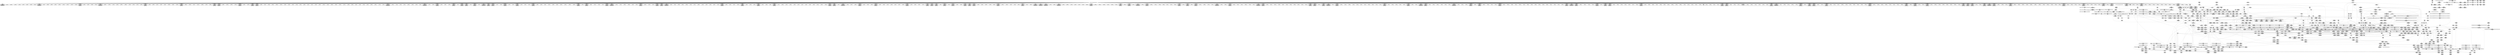digraph {
	CE0x514ebe0 [shape=record,shape=Mrecord,label="{CE0x514ebe0|inode_has_perm:tobool2|security/selinux/hooks.c,1611}"]
	CE0x513e5c0 [shape=record,shape=Mrecord,label="{CE0x513e5c0|12:_i32,_56:_i8*,_:_CRE_982,983_}"]
	CE0x50c5dd0 [shape=record,shape=Mrecord,label="{CE0x50c5dd0|_call_void_mcount()_#3|*SummSource*}"]
	CE0x5108c60 [shape=record,shape=Mrecord,label="{CE0x5108c60|12:_i32,_56:_i8*,_:_CRE_76,80_|*MultipleSource*|Function::inode_has_perm&Arg::inode::|*LoadInst*|security/selinux/hooks.c,1627|security/selinux/hooks.c,1611}"]
	CE0x513d8a0 [shape=record,shape=Mrecord,label="{CE0x513d8a0|12:_i32,_56:_i8*,_:_CRE_960,968_|*MultipleSource*|Function::inode_has_perm&Arg::inode::|*LoadInst*|security/selinux/hooks.c,1627|security/selinux/hooks.c,1611}"]
	CE0x50a2270 [shape=record,shape=Mrecord,label="{CE0x50a2270|selinux_inode_listxattr:entry|*SummSource*}"]
	CE0x511e560 [shape=record,shape=Mrecord,label="{CE0x511e560|inode_has_perm:tmp12|security/selinux/hooks.c,1612|*SummSink*}"]
	CE0x50d7830 [shape=record,shape=Mrecord,label="{CE0x50d7830|selinux_inode_listxattr:tmp6|security/selinux/hooks.c,3048|*SummSink*}"]
	CE0x5147670 [shape=record,shape=Mrecord,label="{CE0x5147670|_ret_i32_%retval.0,_!dbg_!27728|security/selinux/avc.c,775|*SummSink*}"]
	CE0x50b1020 [shape=record,shape=Mrecord,label="{CE0x50b1020|selinux_inode_listxattr:tmp2}"]
	CE0x50cac00 [shape=record,shape=Mrecord,label="{CE0x50cac00|i64*_getelementptr_inbounds_(_11_x_i64_,_11_x_i64_*___llvm_gcov_ctr240,_i64_0,_i64_1)|*Constant*|*SummSource*}"]
	CE0x51115a0 [shape=record,shape=Mrecord,label="{CE0x51115a0|12:_i32,_56:_i8*,_:_CRE_12,16_|*MultipleSource*|Function::inode_has_perm&Arg::inode::|*LoadInst*|security/selinux/hooks.c,1627|security/selinux/hooks.c,1611}"]
	CE0x50d18b0 [shape=record,shape=Mrecord,label="{CE0x50d18b0|12:_i32,_56:_i8*,_:_CRE_112,120_|*MultipleSource*|Function::inode_has_perm&Arg::inode::|*LoadInst*|security/selinux/hooks.c,1627|security/selinux/hooks.c,1611}"]
	CE0x5131c40 [shape=record,shape=Mrecord,label="{CE0x5131c40|12:_i32,_56:_i8*,_:_CRE_593,594_}"]
	CE0x50fa520 [shape=record,shape=Mrecord,label="{CE0x50fa520|dentry_has_perm:tmp1|*SummSink*}"]
	CE0x512f1b0 [shape=record,shape=Mrecord,label="{CE0x512f1b0|12:_i32,_56:_i8*,_:_CRE_557,558_}"]
	CE0x50bcfb0 [shape=record,shape=Mrecord,label="{CE0x50bcfb0|12:_i32,_56:_i8*,_:_CRE_2,4_|*MultipleSource*|Function::inode_has_perm&Arg::inode::|*LoadInst*|security/selinux/hooks.c,1627|security/selinux/hooks.c,1611}"]
	CE0x50b2700 [shape=record,shape=Mrecord,label="{CE0x50b2700|i64_0|*Constant*|*SummSource*}"]
	CE0x50f7f10 [shape=record,shape=Mrecord,label="{CE0x50f7f10|__validate_creds:tmp2|include/linux/cred.h,173|*SummSource*}"]
	CE0x510daa0 [shape=record,shape=Mrecord,label="{CE0x510daa0|104:_%struct.inode*,_:_CRE_240,248_|*MultipleSource*|Function::selinux_inode_listxattr&Arg::dentry::|Function::dentry_has_perm&Arg::dentry::|security/selinux/hooks.c,1627}"]
	CE0x514b0d0 [shape=record,shape=Mrecord,label="{CE0x514b0d0|avc_has_perm:requested|Function::avc_has_perm&Arg::requested::|*SummSink*}"]
	CE0x51365c0 [shape=record,shape=Mrecord,label="{CE0x51365c0|12:_i32,_56:_i8*,_:_CRE_768,776_|*MultipleSource*|Function::inode_has_perm&Arg::inode::|*LoadInst*|security/selinux/hooks.c,1627|security/selinux/hooks.c,1611}"]
	CE0x50b06d0 [shape=record,shape=Mrecord,label="{CE0x50b06d0|selinux_inode_listxattr:tmp15|security/selinux/hooks.c,3048|*SummSink*}"]
	CE0x50cdd40 [shape=record,shape=Mrecord,label="{CE0x50cdd40|_ret_void,_!dbg_!27722|include/linux/cred.h,175|*SummSink*}"]
	CE0x5143da0 [shape=record,shape=Mrecord,label="{CE0x5143da0|i32_10|*Constant*|*SummSource*}"]
	CE0x50abf20 [shape=record,shape=Mrecord,label="{CE0x50abf20|104:_%struct.inode*,_:_CRE_172,173_}"]
	CE0x50bd150 [shape=record,shape=Mrecord,label="{CE0x50bd150|i32_512|*Constant*}"]
	CE0x5139a00 [shape=record,shape=Mrecord,label="{CE0x5139a00|12:_i32,_56:_i8*,_:_CRE_887,888_}"]
	CE0x50b1100 [shape=record,shape=Mrecord,label="{CE0x50b1100|selinux_inode_listxattr:tmp2|*SummSink*}"]
	CE0x50d93a0 [shape=record,shape=Mrecord,label="{CE0x50d93a0|GLOBAL:inode_has_perm|*Constant*}"]
	CE0x50c1810 [shape=record,shape=Mrecord,label="{CE0x50c1810|i64_4|*Constant*|*SummSource*}"]
	CE0x50a7f30 [shape=record,shape=Mrecord,label="{CE0x50a7f30|selinux_inode_listxattr:tmp9|security/selinux/hooks.c,3048|*SummSink*}"]
	CE0x51319e0 [shape=record,shape=Mrecord,label="{CE0x51319e0|12:_i32,_56:_i8*,_:_CRE_591,592_}"]
	CE0x50b89d0 [shape=record,shape=Mrecord,label="{CE0x50b89d0|selinux_inode_listxattr:tmp14|security/selinux/hooks.c,3048|*SummSource*}"]
	CE0x50cd230 [shape=record,shape=Mrecord,label="{CE0x50cd230|GLOBAL:selinux_inode_listxattr.__warned|Global_var:selinux_inode_listxattr.__warned|*SummSource*}"]
	CE0x50c1c20 [shape=record,shape=Mrecord,label="{CE0x50c1c20|selinux_inode_listxattr:tmp10|security/selinux/hooks.c,3048}"]
	CE0x50a9240 [shape=record,shape=Mrecord,label="{CE0x50a9240|dentry_has_perm:entry|*SummSource*}"]
	CE0x512b690 [shape=record,shape=Mrecord,label="{CE0x512b690|12:_i32,_56:_i8*,_:_CRE_440,448_|*MultipleSource*|Function::inode_has_perm&Arg::inode::|*LoadInst*|security/selinux/hooks.c,1627|security/selinux/hooks.c,1611}"]
	CE0x50ac970 [shape=record,shape=Mrecord,label="{CE0x50ac970|104:_%struct.inode*,_:_CRE_183,184_}"]
	CE0x50b30d0 [shape=record,shape=Mrecord,label="{CE0x50b30d0|selinux_inode_listxattr:if.end|*SummSink*}"]
	CE0x50b3140 [shape=record,shape=Mrecord,label="{CE0x50b3140|selinux_inode_listxattr:bb}"]
	CE0x50d6090 [shape=record,shape=Mrecord,label="{CE0x50d6090|12:_i32,_56:_i8*,_:_CRE_155,156_}"]
	CE0x50aba70 [shape=record,shape=Mrecord,label="{CE0x50aba70|104:_%struct.inode*,_:_CRE_167,168_}"]
	CE0x50d80d0 [shape=record,shape=Mrecord,label="{CE0x50d80d0|i8*_getelementptr_inbounds_(_25_x_i8_,_25_x_i8_*_.str3,_i32_0,_i32_0)|*Constant*|*SummSource*}"]
	CE0x5113280 [shape=record,shape=Mrecord,label="{CE0x5113280|inode_has_perm:tmp2|*SummSink*}"]
	CE0x513bb40 [shape=record,shape=Mrecord,label="{CE0x513bb40|12:_i32,_56:_i8*,_:_CRE_915,916_}"]
	CE0x511a5b0 [shape=record,shape=Mrecord,label="{CE0x511a5b0|0:_i32,_4:_i32,_8:_i32,_12:_i32,_:_CMRE_0,4_|*MultipleSource*|security/selinux/hooks.c,196|*LoadInst*|security/selinux/hooks.c,196|security/selinux/hooks.c,197}"]
	CE0x50acd30 [shape=record,shape=Mrecord,label="{CE0x50acd30|104:_%struct.inode*,_:_CRE_187,188_}"]
	CE0x5114610 [shape=record,shape=Mrecord,label="{CE0x5114610|inode_has_perm:tmp2|*SummSource*}"]
	CE0x50c9fc0 [shape=record,shape=Mrecord,label="{CE0x50c9fc0|selinux_inode_listxattr:tmp6|security/selinux/hooks.c,3048}"]
	CE0x50abe30 [shape=record,shape=Mrecord,label="{CE0x50abe30|104:_%struct.inode*,_:_CRE_171,172_}"]
	CE0x50ac100 [shape=record,shape=Mrecord,label="{CE0x50ac100|104:_%struct.inode*,_:_CRE_174,175_}"]
	"CONST[source:2(external),value:2(dynamic)][purpose:{subject}][SrcIdx:2]"
	CE0x51331a0 [shape=record,shape=Mrecord,label="{CE0x51331a0|12:_i32,_56:_i8*,_:_CRE_611,612_}"]
	CE0x510b4a0 [shape=record,shape=Mrecord,label="{CE0x510b4a0|104:_%struct.inode*,_:_CRE_207,208_}"]
	CE0x50c2950 [shape=record,shape=Mrecord,label="{CE0x50c2950|selinux_inode_listxattr:call|security/selinux/hooks.c,3048|*SummSource*}"]
	CE0x5133660 [shape=record,shape=Mrecord,label="{CE0x5133660|12:_i32,_56:_i8*,_:_CRE_615,616_}"]
	CE0x514ff30 [shape=record,shape=Mrecord,label="{CE0x514ff30|inode_has_perm:tmp9|security/selinux/hooks.c,1611}"]
	CE0x5148d10 [shape=record,shape=Mrecord,label="{CE0x5148d10|inode_has_perm:tmp20|security/selinux/hooks.c,1618|*SummSink*}"]
	CE0x50d6880 [shape=record,shape=Mrecord,label="{CE0x50d6880|i64*_getelementptr_inbounds_(_2_x_i64_,_2_x_i64_*___llvm_gcov_ctr153,_i64_0,_i64_1)|*Constant*|*SummSink*}"]
	CE0x50d73b0 [shape=record,shape=Mrecord,label="{CE0x50d73b0|%struct.task_struct*_(%struct.task_struct**)*_asm_movq_%gs:$_1:P_,$0_,_r,im,_dirflag_,_fpsr_,_flags_}"]
	CE0x5150c80 [shape=record,shape=Mrecord,label="{CE0x5150c80|inode_has_perm:tmp9|security/selinux/hooks.c,1611|*SummSink*}"]
	CE0x50ca130 [shape=record,shape=Mrecord,label="{CE0x50ca130|selinux_inode_listxattr:tmp5|security/selinux/hooks.c,3048}"]
	CE0x5139ff0 [shape=record,shape=Mrecord,label="{CE0x5139ff0|12:_i32,_56:_i8*,_:_CRE_892,893_}"]
	CE0x513ee80 [shape=record,shape=Mrecord,label="{CE0x513ee80|inode_has_perm:tmp6|*LoadInst*|security/selinux/hooks.c,1611}"]
	CE0x514d300 [shape=record,shape=Mrecord,label="{CE0x514d300|inode_has_perm:lnot1|security/selinux/hooks.c,1611|*SummSink*}"]
	CE0x5139d90 [shape=record,shape=Mrecord,label="{CE0x5139d90|12:_i32,_56:_i8*,_:_CRE_890,891_}"]
	CE0x50a2060 [shape=record,shape=Mrecord,label="{CE0x50a2060|selinux_inode_listxattr:tmp14|security/selinux/hooks.c,3048}"]
	CE0x5137470 [shape=record,shape=Mrecord,label="{CE0x5137470|12:_i32,_56:_i8*,_:_CRE_832,840_|*MultipleSource*|Function::inode_has_perm&Arg::inode::|*LoadInst*|security/selinux/hooks.c,1627|security/selinux/hooks.c,1611}"]
	CE0x513c850 [shape=record,shape=Mrecord,label="{CE0x513c850|12:_i32,_56:_i8*,_:_CRE_926,927_}"]
	CE0x5115ed0 [shape=record,shape=Mrecord,label="{CE0x5115ed0|__validate_creds:tmp6|include/linux/cred.h,174|*SummSink*}"]
	CE0x5127fe0 [shape=record,shape=Mrecord,label="{CE0x5127fe0|12:_i32,_56:_i8*,_:_CRE_291,292_}"]
	CE0x51252c0 [shape=record,shape=Mrecord,label="{CE0x51252c0|12:_i32,_56:_i8*,_:_CRE_253,254_}"]
	CE0x512c130 [shape=record,shape=Mrecord,label="{CE0x512c130|12:_i32,_56:_i8*,_:_CRE_473,474_}"]
	CE0x50addc0 [shape=record,shape=Mrecord,label="{CE0x50addc0|i32_1|*Constant*}"]
	CE0x5111a90 [shape=record,shape=Mrecord,label="{CE0x5111a90|12:_i32,_56:_i8*,_:_CRE_40,48_|*MultipleSource*|Function::inode_has_perm&Arg::inode::|*LoadInst*|security/selinux/hooks.c,1627|security/selinux/hooks.c,1611}"]
	CE0x48bd050 [shape=record,shape=Mrecord,label="{CE0x48bd050|selinux_inode_listxattr:tmp}"]
	CE0x50a8df0 [shape=record,shape=Mrecord,label="{CE0x50a8df0|dentry_has_perm:entry}"]
	CE0x514e580 [shape=record,shape=Mrecord,label="{CE0x514e580|inode_has_perm:expval|security/selinux/hooks.c,1611}"]
	CE0x5124e00 [shape=record,shape=Mrecord,label="{CE0x5124e00|12:_i32,_56:_i8*,_:_CRE_249,250_}"]
	CE0x50adca0 [shape=record,shape=Mrecord,label="{CE0x50adca0|get_current:bb|*SummSink*}"]
	CE0x50d79d0 [shape=record,shape=Mrecord,label="{CE0x50d79d0|selinux_inode_listxattr:tmp7|security/selinux/hooks.c,3048}"]
	CE0x51297a0 [shape=record,shape=Mrecord,label="{CE0x51297a0|12:_i32,_56:_i8*,_:_CRE_311,312_}"]
	CE0x50c1a60 [shape=record,shape=Mrecord,label="{CE0x50c1a60|i64_4|*Constant*|*SummSink*}"]
	CE0x513c720 [shape=record,shape=Mrecord,label="{CE0x513c720|12:_i32,_56:_i8*,_:_CRE_925,926_}"]
	CE0x50d6810 [shape=record,shape=Mrecord,label="{CE0x50d6810|dentry_has_perm:tmp|*SummSink*}"]
	CE0x50dba20 [shape=record,shape=Mrecord,label="{CE0x50dba20|i64*_getelementptr_inbounds_(_11_x_i64_,_11_x_i64_*___llvm_gcov_ctr240,_i64_0,_i64_9)|*Constant*|*SummSink*}"]
	CE0x5122a40 [shape=record,shape=Mrecord,label="{CE0x5122a40|12:_i32,_56:_i8*,_:_CRE_196,197_}"]
	CE0x5129a00 [shape=record,shape=Mrecord,label="{CE0x5129a00|12:_i32,_56:_i8*,_:_CRE_320,328_|*MultipleSource*|Function::inode_has_perm&Arg::inode::|*LoadInst*|security/selinux/hooks.c,1627|security/selinux/hooks.c,1611}"]
	CE0x5137eb0 [shape=record,shape=Mrecord,label="{CE0x5137eb0|12:_i32,_56:_i8*,_:_CRE_865,866_}"]
	CE0x512b280 [shape=record,shape=Mrecord,label="{CE0x512b280|12:_i32,_56:_i8*,_:_CRE_424,432_|*MultipleSource*|Function::inode_has_perm&Arg::inode::|*LoadInst*|security/selinux/hooks.c,1627|security/selinux/hooks.c,1611}"]
	CE0x50c3200 [shape=record,shape=Mrecord,label="{CE0x50c3200|inode_has_perm:do.end|*SummSource*}"]
	CE0x512d840 [shape=record,shape=Mrecord,label="{CE0x512d840|12:_i32,_56:_i8*,_:_CRE_504,508_|*MultipleSource*|Function::inode_has_perm&Arg::inode::|*LoadInst*|security/selinux/hooks.c,1627|security/selinux/hooks.c,1611}"]
	CE0x5128e20 [shape=record,shape=Mrecord,label="{CE0x5128e20|12:_i32,_56:_i8*,_:_CRE_303,304_}"]
	CE0x5123620 [shape=record,shape=Mrecord,label="{CE0x5123620|12:_i32,_56:_i8*,_:_CRE_206,207_}"]
	CE0x512b060 [shape=record,shape=Mrecord,label="{CE0x512b060|12:_i32,_56:_i8*,_:_CRE_416,424_|*MultipleSource*|Function::inode_has_perm&Arg::inode::|*LoadInst*|security/selinux/hooks.c,1627|security/selinux/hooks.c,1611}"]
	CE0x51525f0 [shape=record,shape=Mrecord,label="{CE0x51525f0|i32_512|*Constant*|*SummSource*}"]
	CE0x5124870 [shape=record,shape=Mrecord,label="{CE0x5124870|12:_i32,_56:_i8*,_:_CRE_244,245_}"]
	CE0x50b8a40 [shape=record,shape=Mrecord,label="{CE0x50b8a40|selinux_inode_listxattr:tmp14|security/selinux/hooks.c,3048|*SummSink*}"]
	CE0x50bf9a0 [shape=record,shape=Mrecord,label="{CE0x50bf9a0|selinux_inode_listxattr:do.body|*SummSink*}"]
	CE0x514f600 [shape=record,shape=Mrecord,label="{CE0x514f600|inode_has_perm:tmp7|security/selinux/hooks.c,1611|*SummSink*}"]
	CE0x50bb080 [shape=record,shape=Mrecord,label="{CE0x50bb080|cred_sid:tmp5|security/selinux/hooks.c,196|*SummSink*}"]
	CE0x50f8870 [shape=record,shape=Mrecord,label="{CE0x50f8870|_call_void_mcount()_#3|*SummSink*}"]
	CE0x510ca00 [shape=record,shape=Mrecord,label="{CE0x510ca00|COLLAPSED:_GCMRE___llvm_gcov_ctr98_internal_global_2_x_i64_zeroinitializer:_elem_0:default:}"]
	CE0x514e270 [shape=record,shape=Mrecord,label="{CE0x514e270|GLOBAL:llvm.expect.i64|*Constant*|*SummSource*}"]
	CE0x510f430 [shape=record,shape=Mrecord,label="{CE0x510f430|104:_%struct.inode*,_:_CRE_313,314_}"]
	CE0x5124320 [shape=record,shape=Mrecord,label="{CE0x5124320|12:_i32,_56:_i8*,_:_CRE_241,242_}"]
	CE0x50ac1f0 [shape=record,shape=Mrecord,label="{CE0x50ac1f0|104:_%struct.inode*,_:_CRE_175,176_}"]
	CE0x50a4eb0 [shape=record,shape=Mrecord,label="{CE0x50a4eb0|_ret_i32_%retval.0,_!dbg_!27739|security/selinux/hooks.c,1618|*SummSink*}"]
	CE0x50b2ec0 [shape=record,shape=Mrecord,label="{CE0x50b2ec0|selinux_inode_listxattr:bb|*SummSource*}"]
	CE0x5124a70 [shape=record,shape=Mrecord,label="{CE0x5124a70|12:_i32,_56:_i8*,_:_CRE_246,247_}"]
	CE0x514f0f0 [shape=record,shape=Mrecord,label="{CE0x514f0f0|i64_3|*Constant*}"]
	CE0x513b420 [shape=record,shape=Mrecord,label="{CE0x513b420|12:_i32,_56:_i8*,_:_CRE_909,910_}"]
	CE0x51500a0 [shape=record,shape=Mrecord,label="{CE0x51500a0|inode_has_perm:tmp9|security/selinux/hooks.c,1611|*SummSource*}"]
	CE0x5111cf0 [shape=record,shape=Mrecord,label="{CE0x5111cf0|COLLAPSED:_CMRE:_elem_0:default:}"]
	CE0x510b950 [shape=record,shape=Mrecord,label="{CE0x510b950|104:_%struct.inode*,_:_CRE_212,213_}"]
	CE0x512ca50 [shape=record,shape=Mrecord,label="{CE0x512ca50|12:_i32,_56:_i8*,_:_CRE_480,481_}"]
	CE0x512a7e0 [shape=record,shape=Mrecord,label="{CE0x512a7e0|12:_i32,_56:_i8*,_:_CRE_384,388_|*MultipleSource*|Function::inode_has_perm&Arg::inode::|*LoadInst*|security/selinux/hooks.c,1627|security/selinux/hooks.c,1611}"]
	CE0x510ebc0 [shape=record,shape=Mrecord,label="{CE0x510ebc0|104:_%struct.inode*,_:_CRE_305,306_}"]
	CE0x512e9a0 [shape=record,shape=Mrecord,label="{CE0x512e9a0|12:_i32,_56:_i8*,_:_CRE_552,553_}"]
	CE0x50cbe90 [shape=record,shape=Mrecord,label="{CE0x50cbe90|104:_%struct.inode*,_:_CRE_0,4_|*MultipleSource*|Function::selinux_inode_listxattr&Arg::dentry::|Function::dentry_has_perm&Arg::dentry::|security/selinux/hooks.c,1627}"]
	CE0x50da060 [shape=record,shape=Mrecord,label="{CE0x50da060|inode_has_perm:inode|Function::inode_has_perm&Arg::inode::}"]
	CE0x5131190 [shape=record,shape=Mrecord,label="{CE0x5131190|12:_i32,_56:_i8*,_:_CRE_584,585_}"]
	CE0x510bef0 [shape=record,shape=Mrecord,label="{CE0x510bef0|104:_%struct.inode*,_:_CRE_218,219_}"]
	CE0x5118bb0 [shape=record,shape=Mrecord,label="{CE0x5118bb0|104:_%struct.inode*,_:_CRE_153,154_}"]
	CE0x514d730 [shape=record,shape=Mrecord,label="{CE0x514d730|inode_has_perm:lnot.ext|security/selinux/hooks.c,1611}"]
	CE0x50cd360 [shape=record,shape=Mrecord,label="{CE0x50cd360|GLOBAL:selinux_inode_listxattr.__warned|Global_var:selinux_inode_listxattr.__warned|*SummSink*}"]
	CE0x511a3d0 [shape=record,shape=Mrecord,label="{CE0x511a3d0|COLLAPSED:_GCMRE___llvm_gcov_ctr131_internal_global_2_x_i64_zeroinitializer:_elem_0:default:}"]
	CE0x5126490 [shape=record,shape=Mrecord,label="{CE0x5126490|12:_i32,_56:_i8*,_:_CRE_268,269_}"]
	CE0x50a7c50 [shape=record,shape=Mrecord,label="{CE0x50a7c50|i64_5|*Constant*|*SummSink*}"]
	CE0x5147170 [shape=record,shape=Mrecord,label="{CE0x5147170|avc_has_perm:auditdata|Function::avc_has_perm&Arg::auditdata::}"]
	CE0x50a0420 [shape=record,shape=Mrecord,label="{CE0x50a0420|selinux_inode_listxattr:land.lhs.true|*SummSink*}"]
	CE0x516dd50 [shape=record,shape=Mrecord,label="{CE0x516dd50|__validate_creds:tmp9|include/linux/cred.h,175|*SummSource*}"]
	CE0x5121a10 [shape=record,shape=Mrecord,label="{CE0x5121a10|12:_i32,_56:_i8*,_:_CRE_184,185_}"]
	CE0x50f3080 [shape=record,shape=Mrecord,label="{CE0x50f3080|dentry_has_perm:tmp4|*LoadInst*|security/selinux/hooks.c,1627|*SummSource*}"]
	CE0x50f4050 [shape=record,shape=Mrecord,label="{CE0x50f4050|i8_10|*Constant*|*SummSource*}"]
	CE0x50f3170 [shape=record,shape=Mrecord,label="{CE0x50f3170|dentry_has_perm:tmp4|*LoadInst*|security/selinux/hooks.c,1627|*SummSink*}"]
	CE0x5120a20 [shape=record,shape=Mrecord,label="{CE0x5120a20|12:_i32,_56:_i8*,_:_CRE_167,168_}"]
	CE0x50fc0e0 [shape=record,shape=Mrecord,label="{CE0x50fc0e0|inode_has_perm:tmp18|security/selinux/hooks.c,1617|*SummSink*}"]
	CE0x50aa340 [shape=record,shape=Mrecord,label="{CE0x50aa340|i32_16|*Constant*|*SummSource*}"]
	CE0x516d7a0 [shape=record,shape=Mrecord,label="{CE0x516d7a0|__validate_creds:tmp8|include/linux/cred.h,175|*SummSink*}"]
	CE0x5106920 [shape=record,shape=Mrecord,label="{CE0x5106920|__validate_creds:line|Function::__validate_creds&Arg::line::}"]
	CE0x512fb00 [shape=record,shape=Mrecord,label="{CE0x512fb00|12:_i32,_56:_i8*,_:_CRE_565,566_}"]
	CE0x5126360 [shape=record,shape=Mrecord,label="{CE0x5126360|12:_i32,_56:_i8*,_:_CRE_267,268_}"]
	CE0x5106820 [shape=record,shape=Mrecord,label="{CE0x5106820|i32_0|*Constant*}"]
	CE0x510e020 [shape=record,shape=Mrecord,label="{CE0x510e020|104:_%struct.inode*,_:_CRE_264,272_|*MultipleSource*|Function::selinux_inode_listxattr&Arg::dentry::|Function::dentry_has_perm&Arg::dentry::|security/selinux/hooks.c,1627}"]
	CE0x514eed0 [shape=record,shape=Mrecord,label="{CE0x514eed0|inode_has_perm:tobool2|security/selinux/hooks.c,1611|*SummSink*}"]
	CE0x511a440 [shape=record,shape=Mrecord,label="{CE0x511a440|cred_sid:tmp|*SummSource*}"]
	CE0x5130220 [shape=record,shape=Mrecord,label="{CE0x5130220|12:_i32,_56:_i8*,_:_CRE_571,572_}"]
	CE0x50fca10 [shape=record,shape=Mrecord,label="{CE0x50fca10|i32_(i32,_i32,_i16,_i32,_%struct.common_audit_data*)*_bitcast_(i32_(i32,_i32,_i16,_i32,_%struct.common_audit_data.495*)*_avc_has_perm_to_i32_(i32,_i32,_i16,_i32,_%struct.common_audit_data*)*)|*Constant*|*SummSource*}"]
	CE0x50ca7a0 [shape=record,shape=Mrecord,label="{CE0x50ca7a0|selinux_inode_listxattr:tmp8|security/selinux/hooks.c,3048|*SummSink*}"]
	CE0x513aaa0 [shape=record,shape=Mrecord,label="{CE0x513aaa0|12:_i32,_56:_i8*,_:_CRE_901,902_}"]
	CE0x50bc660 [shape=record,shape=Mrecord,label="{CE0x50bc660|12:_i32,_56:_i8*,_:_CRE_143,144_}"]
	CE0x50c6b70 [shape=record,shape=Mrecord,label="{CE0x50c6b70|selinux_inode_listxattr:do.body}"]
	CE0x5132f40 [shape=record,shape=Mrecord,label="{CE0x5132f40|12:_i32,_56:_i8*,_:_CRE_609,610_}"]
	CE0x50a2c50 [shape=record,shape=Mrecord,label="{CE0x50a2c50|i64_1|*Constant*|*SummSource*}"]
	CE0x50d5430 [shape=record,shape=Mrecord,label="{CE0x50d5430|i64*_getelementptr_inbounds_(_2_x_i64_,_2_x_i64_*___llvm_gcov_ctr98,_i64_0,_i64_0)|*Constant*|*SummSource*}"]
	CE0x510f700 [shape=record,shape=Mrecord,label="{CE0x510f700|104:_%struct.inode*,_:_CRE_316,317_}"]
	CE0x5127530 [shape=record,shape=Mrecord,label="{CE0x5127530|12:_i32,_56:_i8*,_:_CRE_282,283_}"]
	CE0x5152310 [shape=record,shape=Mrecord,label="{CE0x5152310|inode_has_perm:tmp12|security/selinux/hooks.c,1612|*SummSource*}"]
	CE0x514c680 [shape=record,shape=Mrecord,label="{CE0x514c680|inode_has_perm:tobool|security/selinux/hooks.c,1611|*SummSource*}"]
	CE0x5114b70 [shape=record,shape=Mrecord,label="{CE0x5114b70|inode_has_perm:do.body}"]
	CE0x50beee0 [shape=record,shape=Mrecord,label="{CE0x50beee0|dentry_has_perm:bb}"]
	CE0x51186c0 [shape=record,shape=Mrecord,label="{CE0x51186c0|104:_%struct.inode*,_:_CRE_147,148_}"]
	CE0x511a620 [shape=record,shape=Mrecord,label="{CE0x511a620|cred_sid:sid|security/selinux/hooks.c,197|*SummSink*}"]
	CE0x5119330 [shape=record,shape=Mrecord,label="{CE0x5119330|104:_%struct.inode*,_:_CRE_161,162_}"]
	CE0x51332d0 [shape=record,shape=Mrecord,label="{CE0x51332d0|12:_i32,_56:_i8*,_:_CRE_612,613_}"]
	CE0x5134370 [shape=record,shape=Mrecord,label="{CE0x5134370|12:_i32,_56:_i8*,_:_CRE_640,648_|*MultipleSource*|Function::inode_has_perm&Arg::inode::|*LoadInst*|security/selinux/hooks.c,1627|security/selinux/hooks.c,1611}"]
	CE0x5125b10 [shape=record,shape=Mrecord,label="{CE0x5125b10|12:_i32,_56:_i8*,_:_CRE_260,261_}"]
	CE0x5116ba0 [shape=record,shape=Mrecord,label="{CE0x5116ba0|__validate_creds:tmp3|include/linux/cred.h,173|*SummSource*}"]
	CE0x5123030 [shape=record,shape=Mrecord,label="{CE0x5123030|12:_i32,_56:_i8*,_:_CRE_201,202_}"]
	CE0x5120460 [shape=record,shape=Mrecord,label="{CE0x5120460|cred_sid:cred|Function::cred_sid&Arg::cred::|*SummSource*}"]
	CE0x514f940 [shape=record,shape=Mrecord,label="{CE0x514f940|GLOBAL:__llvm_gcov_ctr154|Global_var:__llvm_gcov_ctr154}"]
	CE0x50c0180 [shape=record,shape=Mrecord,label="{CE0x50c0180|selinux_inode_listxattr:tmp4|security/selinux/hooks.c,3048}"]
	CE0x5125ea0 [shape=record,shape=Mrecord,label="{CE0x5125ea0|12:_i32,_56:_i8*,_:_CRE_263,264_}"]
	CE0x5151910 [shape=record,shape=Mrecord,label="{CE0x5151910|i64*_getelementptr_inbounds_(_8_x_i64_,_8_x_i64_*___llvm_gcov_ctr154,_i64_0,_i64_5)|*Constant*|*SummSink*}"]
	CE0x5103180 [shape=record,shape=Mrecord,label="{CE0x5103180|__validate_creds:cred|Function::__validate_creds&Arg::cred::|*SummSink*}"]
	CE0x51441d0 [shape=record,shape=Mrecord,label="{CE0x51441d0|inode_has_perm:i_security|security/selinux/hooks.c,1615|*SummSource*}"]
	CE0x51157c0 [shape=record,shape=Mrecord,label="{CE0x51157c0|i64*_getelementptr_inbounds_(_5_x_i64_,_5_x_i64_*___llvm_gcov_ctr155,_i64_0,_i64_3)|*Constant*|*SummSource*}"]
	CE0x5115a70 [shape=record,shape=Mrecord,label="{CE0x5115a70|i64*_getelementptr_inbounds_(_5_x_i64_,_5_x_i64_*___llvm_gcov_ctr155,_i64_0,_i64_3)|*Constant*|*SummSink*}"]
	CE0x5128830 [shape=record,shape=Mrecord,label="{CE0x5128830|12:_i32,_56:_i8*,_:_CRE_298,299_}"]
	CE0x510c490 [shape=record,shape=Mrecord,label="{CE0x510c490|104:_%struct.inode*,_:_CRE_224,232_|*MultipleSource*|Function::selinux_inode_listxattr&Arg::dentry::|Function::dentry_has_perm&Arg::dentry::|security/selinux/hooks.c,1627}"]
	CE0x510ab40 [shape=record,shape=Mrecord,label="{CE0x510ab40|104:_%struct.inode*,_:_CRE_197,198_}"]
	CE0x5118f70 [shape=record,shape=Mrecord,label="{CE0x5118f70|104:_%struct.inode*,_:_CRE_157,158_}"]
	CE0x514e650 [shape=record,shape=Mrecord,label="{CE0x514e650|inode_has_perm:expval|security/selinux/hooks.c,1611|*SummSource*}"]
	CE0x50a9310 [shape=record,shape=Mrecord,label="{CE0x50a9310|dentry_has_perm:entry|*SummSink*}"]
	CE0x50c2170 [shape=record,shape=Mrecord,label="{CE0x50c2170|selinux_inode_listxattr:tmp3|*SummSink*}"]
	CE0x514c410 [shape=record,shape=Mrecord,label="{CE0x514c410|inode_has_perm:and|security/selinux/hooks.c,1611|*SummSource*}"]
	CE0x5124100 [shape=record,shape=Mrecord,label="{CE0x5124100|12:_i32,_56:_i8*,_:_CRE_240,241_}"]
	CE0x50b9be0 [shape=record,shape=Mrecord,label="{CE0x50b9be0|selinux_inode_listxattr:tmp18|security/selinux/hooks.c,3048}"]
	CE0x513e6c0 [shape=record,shape=Mrecord,label="{CE0x513e6c0|12:_i32,_56:_i8*,_:_CRE_983,984_}"]
	CE0x50ae900 [shape=record,shape=Mrecord,label="{CE0x50ae900|104:_%struct.inode*,_:_CRE_162,163_}"]
	CE0x50a8540 [shape=record,shape=Mrecord,label="{CE0x50a8540|selinux_inode_listxattr:tmp21|security/selinux/hooks.c,3048|*SummSink*}"]
	CE0x50c8190 [shape=record,shape=Mrecord,label="{CE0x50c8190|i8*_getelementptr_inbounds_(_45_x_i8_,_45_x_i8_*_.str12,_i32_0,_i32_0)|*Constant*}"]
	CE0x50ac6a0 [shape=record,shape=Mrecord,label="{CE0x50ac6a0|104:_%struct.inode*,_:_CRE_180,181_}"]
	CE0x51233c0 [shape=record,shape=Mrecord,label="{CE0x51233c0|12:_i32,_56:_i8*,_:_CRE_204,205_}"]
	CE0x5126ce0 [shape=record,shape=Mrecord,label="{CE0x5126ce0|12:_i32,_56:_i8*,_:_CRE_275,276_}"]
	CE0x50d8620 [shape=record,shape=Mrecord,label="{CE0x50d8620|i32_3048|*Constant*}"]
	CE0x50cc060 [shape=record,shape=Mrecord,label="{CE0x50cc060|dentry_has_perm:d_inode|security/selinux/hooks.c,1627|*SummSource*}"]
	CE0x5125780 [shape=record,shape=Mrecord,label="{CE0x5125780|12:_i32,_56:_i8*,_:_CRE_257,258_}"]
	CE0x51384a0 [shape=record,shape=Mrecord,label="{CE0x51384a0|12:_i32,_56:_i8*,_:_CRE_869,870_}"]
	CE0x50d0f40 [shape=record,shape=Mrecord,label="{CE0x50d0f40|__validate_creds:tmp}"]
	CE0x513d560 [shape=record,shape=Mrecord,label="{CE0x513d560|12:_i32,_56:_i8*,_:_CRE_944,952_|*MultipleSource*|Function::inode_has_perm&Arg::inode::|*LoadInst*|security/selinux/hooks.c,1627|security/selinux/hooks.c,1611}"]
	CE0x5124ba0 [shape=record,shape=Mrecord,label="{CE0x5124ba0|12:_i32,_56:_i8*,_:_CRE_247,248_}"]
	CE0x51305b0 [shape=record,shape=Mrecord,label="{CE0x51305b0|12:_i32,_56:_i8*,_:_CRE_574,575_}"]
	CE0x5127400 [shape=record,shape=Mrecord,label="{CE0x5127400|12:_i32,_56:_i8*,_:_CRE_281,282_}"]
	CE0x5121bf0 [shape=record,shape=Mrecord,label="{CE0x5121bf0|12:_i32,_56:_i8*,_:_CRE_186,187_}"]
	CE0x514ac40 [shape=record,shape=Mrecord,label="{CE0x514ac40|_ret_i32_%retval.0,_!dbg_!27728|security/selinux/avc.c,775}"]
	CE0x5110940 [shape=record,shape=Mrecord,label="{CE0x5110940|cred_sid:tmp2|*SummSource*}"]
	CE0x50db890 [shape=record,shape=Mrecord,label="{CE0x50db890|i64*_getelementptr_inbounds_(_11_x_i64_,_11_x_i64_*___llvm_gcov_ctr240,_i64_0,_i64_9)|*Constant*|*SummSource*}"]
	CE0x50d0140 [shape=record,shape=Mrecord,label="{CE0x50d0140|_call_void_mcount()_#3|*SummSource*}"]
	CE0x5133530 [shape=record,shape=Mrecord,label="{CE0x5133530|12:_i32,_56:_i8*,_:_CRE_614,615_}"]
	CE0x50ab6b0 [shape=record,shape=Mrecord,label="{CE0x50ab6b0|104:_%struct.inode*,_:_CRE_163,164_}"]
	CE0x50d6180 [shape=record,shape=Mrecord,label="{CE0x50d6180|12:_i32,_56:_i8*,_:_CRE_156,157_}"]
	CE0x514fe20 [shape=record,shape=Mrecord,label="{CE0x514fe20|inode_has_perm:tmp8|security/selinux/hooks.c,1611|*SummSink*}"]
	CE0x50b3f10 [shape=record,shape=Mrecord,label="{CE0x50b3f10|selinux_inode_listxattr:tmp20|security/selinux/hooks.c,3048|*SummSink*}"]
	CE0x510bfe0 [shape=record,shape=Mrecord,label="{CE0x510bfe0|104:_%struct.inode*,_:_CRE_219,220_}"]
	CE0x5134e00 [shape=record,shape=Mrecord,label="{CE0x5134e00|12:_i32,_56:_i8*,_:_CRE_680,684_|*MultipleSource*|Function::inode_has_perm&Arg::inode::|*LoadInst*|security/selinux/hooks.c,1627|security/selinux/hooks.c,1611}"]
	CE0x50d2d50 [shape=record,shape=Mrecord,label="{CE0x50d2d50|104:_%struct.inode*,_:_CRE_93,94_}"]
	CE0x510f0d0 [shape=record,shape=Mrecord,label="{CE0x510f0d0|104:_%struct.inode*,_:_CRE_309,310_}"]
	CE0x50a2cc0 [shape=record,shape=Mrecord,label="{CE0x50a2cc0|i64_1|*Constant*|*SummSink*}"]
	CE0x513f2f0 [shape=record,shape=Mrecord,label="{CE0x513f2f0|inode_has_perm:tmp6|*LoadInst*|security/selinux/hooks.c,1611|*SummSink*}"]
	CE0x50d48c0 [shape=record,shape=Mrecord,label="{CE0x50d48c0|i64*_getelementptr_inbounds_(_2_x_i64_,_2_x_i64_*___llvm_gcov_ctr153,_i64_0,_i64_0)|*Constant*|*SummSource*}"]
	CE0x4a84470 [shape=record,shape=Mrecord,label="{CE0x4a84470|selinux_inode_listxattr:tobool|security/selinux/hooks.c,3048}"]
	CE0x5120570 [shape=record,shape=Mrecord,label="{CE0x5120570|12:_i32,_56:_i8*,_:_CRE_162,163_}"]
	CE0x5119920 [shape=record,shape=Mrecord,label="{CE0x5119920|dentry_has_perm:ad|security/selinux/hooks.c, 1628|*SummSink*}"]
	CE0x5118e80 [shape=record,shape=Mrecord,label="{CE0x5118e80|104:_%struct.inode*,_:_CRE_156,157_}"]
	CE0x50abb60 [shape=record,shape=Mrecord,label="{CE0x50abb60|104:_%struct.inode*,_:_CRE_168,169_}"]
	CE0x5113c20 [shape=record,shape=Mrecord,label="{CE0x5113c20|inode_has_perm:tmp5|security/selinux/hooks.c,1609|*SummSource*}"]
	CE0x5127b20 [shape=record,shape=Mrecord,label="{CE0x5127b20|12:_i32,_56:_i8*,_:_CRE_287,288_}"]
	CE0x5116760 [shape=record,shape=Mrecord,label="{CE0x5116760|GLOBAL:__llvm_gcov_ctr155|Global_var:__llvm_gcov_ctr155}"]
	CE0x50d2930 [shape=record,shape=Mrecord,label="{CE0x50d2930|104:_%struct.inode*,_:_CRE_89,90_}"]
	CE0x511f690 [shape=record,shape=Mrecord,label="{CE0x511f690|inode_has_perm:call|security/selinux/hooks.c,1614}"]
	CE0x513e920 [shape=record,shape=Mrecord,label="{CE0x513e920|12:_i32,_56:_i8*,_:_CRE_988,992_|*MultipleSource*|Function::inode_has_perm&Arg::inode::|*LoadInst*|security/selinux/hooks.c,1627|security/selinux/hooks.c,1611}"]
	CE0x5137880 [shape=record,shape=Mrecord,label="{CE0x5137880|12:_i32,_56:_i8*,_:_CRE_848,856_|*MultipleSource*|Function::inode_has_perm&Arg::inode::|*LoadInst*|security/selinux/hooks.c,1627|security/selinux/hooks.c,1611}"]
	CE0x50d5af0 [shape=record,shape=Mrecord,label="{CE0x50d5af0|12:_i32,_56:_i8*,_:_CRE_149,150_}"]
	CE0x510f010 [shape=record,shape=Mrecord,label="{CE0x510f010|104:_%struct.inode*,_:_CRE_308,309_}"]
	CE0x50d2e40 [shape=record,shape=Mrecord,label="{CE0x50d2e40|104:_%struct.inode*,_:_CRE_94,95_}"]
	CE0x5118d90 [shape=record,shape=Mrecord,label="{CE0x5118d90|104:_%struct.inode*,_:_CRE_155,156_}"]
	CE0x5136e10 [shape=record,shape=Mrecord,label="{CE0x5136e10|12:_i32,_56:_i8*,_:_CRE_808,816_|*MultipleSource*|Function::inode_has_perm&Arg::inode::|*LoadInst*|security/selinux/hooks.c,1627|security/selinux/hooks.c,1611}"]
	CE0x50c1f60 [shape=record,shape=Mrecord,label="{CE0x50c1f60|i64*_getelementptr_inbounds_(_11_x_i64_,_11_x_i64_*___llvm_gcov_ctr240,_i64_0,_i64_1)|*Constant*}"]
	CE0x5151c50 [shape=record,shape=Mrecord,label="{CE0x5151c50|inode_has_perm:tmp11|security/selinux/hooks.c,1612}"]
	CE0x5103350 [shape=record,shape=Mrecord,label="{CE0x5103350|cred_sid:tmp|*SummSink*}"]
	CE0x50cf660 [shape=record,shape=Mrecord,label="{CE0x50cf660|i32_22|*Constant*|*SummSource*}"]
	CE0x5166e90 [shape=record,shape=Mrecord,label="{CE0x5166e90|i32_3|*Constant*|*SummSource*}"]
	CE0x5133fe0 [shape=record,shape=Mrecord,label="{CE0x5133fe0|12:_i32,_56:_i8*,_:_CRE_623,624_}"]
	CE0x50c0280 [shape=record,shape=Mrecord,label="{CE0x50c0280|selinux_inode_listxattr:tmp4|security/selinux/hooks.c,3048|*SummSource*}"]
	CE0x510ad20 [shape=record,shape=Mrecord,label="{CE0x510ad20|104:_%struct.inode*,_:_CRE_199,200_}"]
	CE0x51195d0 [shape=record,shape=Mrecord,label="{CE0x51195d0|cred_sid:security|security/selinux/hooks.c,196}"]
	CE0x5136a00 [shape=record,shape=Mrecord,label="{CE0x5136a00|12:_i32,_56:_i8*,_:_CRE_792,800_|*MultipleSource*|Function::inode_has_perm&Arg::inode::|*LoadInst*|security/selinux/hooks.c,1627|security/selinux/hooks.c,1611}"]
	CE0x5147c00 [shape=record,shape=Mrecord,label="{CE0x5147c00|inode_has_perm:retval.0|*SummSource*}"]
	CE0x5123cc0 [shape=record,shape=Mrecord,label="{CE0x5123cc0|12:_i32,_56:_i8*,_:_CRE_224,232_|*MultipleSource*|Function::inode_has_perm&Arg::inode::|*LoadInst*|security/selinux/hooks.c,1627|security/selinux/hooks.c,1611}"]
	CE0x50c97e0 [shape=record,shape=Mrecord,label="{CE0x50c97e0|i64*_getelementptr_inbounds_(_11_x_i64_,_11_x_i64_*___llvm_gcov_ctr240,_i64_0,_i64_6)|*Constant*}"]
	CE0x51339f0 [shape=record,shape=Mrecord,label="{CE0x51339f0|12:_i32,_56:_i8*,_:_CRE_618,619_}"]
	CE0x50a1e50 [shape=record,shape=Mrecord,label="{CE0x50a1e50|selinux_inode_listxattr:tmp13|security/selinux/hooks.c,3048|*SummSink*}"]
	CE0x5122910 [shape=record,shape=Mrecord,label="{CE0x5122910|12:_i32,_56:_i8*,_:_CRE_195,196_}"]
	CE0x5124f30 [shape=record,shape=Mrecord,label="{CE0x5124f30|12:_i32,_56:_i8*,_:_CRE_250,251_}"]
	CE0x50d3440 [shape=record,shape=Mrecord,label="{CE0x50d3440|get_current:tmp2|*SummSource*}"]
	CE0x512d040 [shape=record,shape=Mrecord,label="{CE0x512d040|12:_i32,_56:_i8*,_:_CRE_485,486_}"]
	CE0x50d75e0 [shape=record,shape=Mrecord,label="{CE0x50d75e0|%struct.task_struct*_(%struct.task_struct**)*_asm_movq_%gs:$_1:P_,$0_,_r,im,_dirflag_,_fpsr_,_flags_|*SummSink*}"]
	CE0x50a61f0 [shape=record,shape=Mrecord,label="{CE0x50a61f0|__validate_creds:bb|*SummSource*}"]
	CE0x510b590 [shape=record,shape=Mrecord,label="{CE0x510b590|104:_%struct.inode*,_:_CRE_208,209_}"]
	CE0x50d9a20 [shape=record,shape=Mrecord,label="{CE0x50d9a20|inode_has_perm:entry}"]
	CE0x50b0ee0 [shape=record,shape=Mrecord,label="{CE0x50b0ee0|selinux_inode_listxattr:land.lhs.true}"]
	CE0x50b9e00 [shape=record,shape=Mrecord,label="{CE0x50b9e00|selinux_inode_listxattr:tmp18|security/selinux/hooks.c,3048|*SummSource*}"]
	CE0x5118ca0 [shape=record,shape=Mrecord,label="{CE0x5118ca0|104:_%struct.inode*,_:_CRE_154,155_}"]
	CE0x50c64e0 [shape=record,shape=Mrecord,label="{CE0x50c64e0|0:_i8,_:_GCMR_selinux_inode_listxattr.__warned_internal_global_i8_0,_section_.data.unlikely_,_align_1:_elem_0:default:}"]
	CE0x513cd10 [shape=record,shape=Mrecord,label="{CE0x513cd10|12:_i32,_56:_i8*,_:_CRE_930,931_}"]
	CE0x513e3c0 [shape=record,shape=Mrecord,label="{CE0x513e3c0|12:_i32,_56:_i8*,_:_CRE_980,981_}"]
	CE0x5128cf0 [shape=record,shape=Mrecord,label="{CE0x5128cf0|12:_i32,_56:_i8*,_:_CRE_302,303_}"]
	CE0x5131650 [shape=record,shape=Mrecord,label="{CE0x5131650|12:_i32,_56:_i8*,_:_CRE_588,589_}"]
	CE0x512d170 [shape=record,shape=Mrecord,label="{CE0x512d170|12:_i32,_56:_i8*,_:_CRE_486,487_}"]
	CE0x51123a0 [shape=record,shape=Mrecord,label="{CE0x51123a0|__validate_creds:tobool|include/linux/cred.h,173}"]
	CE0x50bbde0 [shape=record,shape=Mrecord,label="{CE0x50bbde0|12:_i32,_56:_i8*,_:_CRE_136,137_}"]
	CE0x5129670 [shape=record,shape=Mrecord,label="{CE0x5129670|12:_i32,_56:_i8*,_:_CRE_310,311_}"]
	CE0x50bdc80 [shape=record,shape=Mrecord,label="{CE0x50bdc80|_ret_%struct.task_struct*_%tmp4,_!dbg_!27714|./arch/x86/include/asm/current.h,14|*SummSource*}"]
	CE0x50be270 [shape=record,shape=Mrecord,label="{CE0x50be270|i32_78|*Constant*}"]
	CE0x5121740 [shape=record,shape=Mrecord,label="{CE0x5121740|12:_i32,_56:_i8*,_:_CRE_181,182_}"]
	CE0x5126820 [shape=record,shape=Mrecord,label="{CE0x5126820|12:_i32,_56:_i8*,_:_CRE_271,272_}"]
	CE0x5126f40 [shape=record,shape=Mrecord,label="{CE0x5126f40|12:_i32,_56:_i8*,_:_CRE_277,278_}"]
	CE0x50d9b60 [shape=record,shape=Mrecord,label="{CE0x50d9b60|inode_has_perm:entry|*SummSource*}"]
	CE0x5119060 [shape=record,shape=Mrecord,label="{CE0x5119060|104:_%struct.inode*,_:_CRE_158,159_}"]
	CE0x50ca5c0 [shape=record,shape=Mrecord,label="{CE0x50ca5c0|selinux_inode_listxattr:tmp8|security/selinux/hooks.c,3048}"]
	CE0x50a8f20 [shape=record,shape=Mrecord,label="{CE0x50a8f20|GLOBAL:dentry_has_perm|*Constant*|*SummSource*}"]
	CE0x50da470 [shape=record,shape=Mrecord,label="{CE0x50da470|inode_has_perm:inode|Function::inode_has_perm&Arg::inode::|*SummSink*}"]
	CE0x5105100 [shape=record,shape=Mrecord,label="{CE0x5105100|__validate_creds:file|Function::__validate_creds&Arg::file::|*SummSink*}"]
	CE0x5144b40 [shape=record,shape=Mrecord,label="{CE0x5144b40|inode_has_perm:sid3|security/selinux/hooks.c,1617|*SummSink*}"]
	CE0x50ffee0 [shape=record,shape=Mrecord,label="{CE0x50ffee0|_call_void___invalid_creds(%struct.cred*_%cred,_i8*_%file,_i32_%line)_#10,_!dbg_!27721|include/linux/cred.h,174|*SummSink*}"]
	CE0x50d8900 [shape=record,shape=Mrecord,label="{CE0x50d8900|i32_3048|*Constant*|*SummSource*}"]
	CE0x50f4920 [shape=record,shape=Mrecord,label="{CE0x50f4920|dentry_has_perm:dentry1|security/selinux/hooks.c,1631|*SummSource*}"]
	CE0x5138bc0 [shape=record,shape=Mrecord,label="{CE0x5138bc0|12:_i32,_56:_i8*,_:_CRE_875,876_}"]
	CE0x50f86b0 [shape=record,shape=Mrecord,label="{CE0x50f86b0|dentry_has_perm:type|security/selinux/hooks.c,1630|*SummSource*}"]
	CE0x510bb30 [shape=record,shape=Mrecord,label="{CE0x510bb30|104:_%struct.inode*,_:_CRE_214,215_}"]
	CE0x5104190 [shape=record,shape=Mrecord,label="{CE0x5104190|__validate_creds:file|Function::__validate_creds&Arg::file::}"]
	CE0x5122dd0 [shape=record,shape=Mrecord,label="{CE0x5122dd0|12:_i32,_56:_i8*,_:_CRE_199,200_}"]
	CE0x510f340 [shape=record,shape=Mrecord,label="{CE0x510f340|104:_%struct.inode*,_:_CRE_312,313_}"]
	CE0x5118120 [shape=record,shape=Mrecord,label="{CE0x5118120|104:_%struct.inode*,_:_CRE_144,145_}"]
	CE0x50c3880 [shape=record,shape=Mrecord,label="{CE0x50c3880|selinux_inode_listxattr:tmp10|security/selinux/hooks.c,3048|*SummSink*}"]
	CE0x5151030 [shape=record,shape=Mrecord,label="{CE0x5151030|inode_has_perm:tmp10|security/selinux/hooks.c,1611|*SummSource*}"]
	CE0x513a250 [shape=record,shape=Mrecord,label="{CE0x513a250|12:_i32,_56:_i8*,_:_CRE_894,895_}"]
	CE0x51521e0 [shape=record,shape=Mrecord,label="{CE0x51521e0|inode_has_perm:tmp12|security/selinux/hooks.c,1612}"]
	CE0x50b16f0 [shape=record,shape=Mrecord,label="{CE0x50b16f0|i64*_getelementptr_inbounds_(_11_x_i64_,_11_x_i64_*___llvm_gcov_ctr240,_i64_0,_i64_8)|*Constant*}"]
	CE0x514ed60 [shape=record,shape=Mrecord,label="{CE0x514ed60|inode_has_perm:tobool2|security/selinux/hooks.c,1611|*SummSource*}"]
	CE0x50ffb60 [shape=record,shape=Mrecord,label="{CE0x50ffb60|i64*_getelementptr_inbounds_(_5_x_i64_,_5_x_i64_*___llvm_gcov_ctr155,_i64_0,_i64_4)|*Constant*}"]
	CE0x512f9d0 [shape=record,shape=Mrecord,label="{CE0x512f9d0|12:_i32,_56:_i8*,_:_CRE_564,565_}"]
	CE0x50d4a90 [shape=record,shape=Mrecord,label="{CE0x50d4a90|GLOBAL:__validate_creds|*Constant*|*SummSink*}"]
	CE0x50a04e0 [shape=record,shape=Mrecord,label="{CE0x50a04e0|i64*_getelementptr_inbounds_(_11_x_i64_,_11_x_i64_*___llvm_gcov_ctr240,_i64_0,_i64_0)|*Constant*}"]
	CE0x51325c0 [shape=record,shape=Mrecord,label="{CE0x51325c0|12:_i32,_56:_i8*,_:_CRE_601,602_}"]
	CE0x511a160 [shape=record,shape=Mrecord,label="{CE0x511a160|i64*_getelementptr_inbounds_(_2_x_i64_,_2_x_i64_*___llvm_gcov_ctr131,_i64_0,_i64_0)|*Constant*|*SummSink*}"]
	CE0x50aaec0 [shape=record,shape=Mrecord,label="{CE0x50aaec0|_ret_i32_%call,_!dbg_!27723|security/selinux/hooks.c,1632|*SummSink*}"]
	CE0x511fd50 [shape=record,shape=Mrecord,label="{CE0x511fd50|GLOBAL:cred_sid|*Constant*|*SummSource*}"]
	CE0x5126230 [shape=record,shape=Mrecord,label="{CE0x5126230|12:_i32,_56:_i8*,_:_CRE_266,267_}"]
	"CONST[source:0(mediator),value:2(dynamic)][purpose:{subject}][SrcIdx:3]"
	CE0x50c9250 [shape=record,shape=Mrecord,label="{CE0x50c9250|selinux_inode_listxattr:tmp12|security/selinux/hooks.c,3048}"]
	CE0x5151670 [shape=record,shape=Mrecord,label="{CE0x5151670|i64*_getelementptr_inbounds_(_8_x_i64_,_8_x_i64_*___llvm_gcov_ctr154,_i64_0,_i64_5)|*Constant*|*SummSource*}"]
	CE0x5132360 [shape=record,shape=Mrecord,label="{CE0x5132360|12:_i32,_56:_i8*,_:_CRE_599,600_}"]
	CE0x5126bb0 [shape=record,shape=Mrecord,label="{CE0x5126bb0|12:_i32,_56:_i8*,_:_CRE_274,275_}"]
	CE0x51526e0 [shape=record,shape=Mrecord,label="{CE0x51526e0|i32_512|*Constant*|*SummSink*}"]
	CE0x513cbe0 [shape=record,shape=Mrecord,label="{CE0x513cbe0|12:_i32,_56:_i8*,_:_CRE_929,930_}"]
	CE0x50acf10 [shape=record,shape=Mrecord,label="{CE0x50acf10|104:_%struct.inode*,_:_CRE_189,190_}"]
	CE0x51108d0 [shape=record,shape=Mrecord,label="{CE0x51108d0|cred_sid:tmp2}"]
	CE0x50d3bc0 [shape=record,shape=Mrecord,label="{CE0x50d3bc0|_call_void_mcount()_#3}"]
	CE0x50cde70 [shape=record,shape=Mrecord,label="{CE0x50cde70|__validate_creds:call|include/linux/cred.h,173}"]
	CE0x50b3d70 [shape=record,shape=Mrecord,label="{CE0x50b3d70|selinux_inode_listxattr:tmp20|security/selinux/hooks.c,3048|*SummSource*}"]
	CE0x5127660 [shape=record,shape=Mrecord,label="{CE0x5127660|12:_i32,_56:_i8*,_:_CRE_283,284_}"]
	CE0x5104db0 [shape=record,shape=Mrecord,label="{CE0x5104db0|__validate_creds:tmp1|*SummSource*}"]
	CE0x511eb80 [shape=record,shape=Mrecord,label="{CE0x511eb80|i64*_getelementptr_inbounds_(_8_x_i64_,_8_x_i64_*___llvm_gcov_ctr154,_i64_0,_i64_6)|*Constant*|*SummSink*}"]
	CE0x51291b0 [shape=record,shape=Mrecord,label="{CE0x51291b0|12:_i32,_56:_i8*,_:_CRE_306,307_}"]
	CE0x510d6e0 [shape=record,shape=Mrecord,label="{CE0x510d6e0|_call_void_mcount()_#3|*SummSource*}"]
	CE0x5105690 [shape=record,shape=Mrecord,label="{CE0x5105690|_call_void_mcount()_#3|*SummSource*}"]
	CE0x510dc40 [shape=record,shape=Mrecord,label="{CE0x510dc40|104:_%struct.inode*,_:_CRE_248,256_|*MultipleSource*|Function::selinux_inode_listxattr&Arg::dentry::|Function::dentry_has_perm&Arg::dentry::|security/selinux/hooks.c,1627}"]
	CE0x50ae330 [shape=record,shape=Mrecord,label="{CE0x50ae330|inode_has_perm:i_flags|security/selinux/hooks.c,1611}"]
	CE0x50b0be0 [shape=record,shape=Mrecord,label="{CE0x50b0be0|selinux_inode_listxattr:tmp16|security/selinux/hooks.c,3048|*SummSink*}"]
	CE0x5147850 [shape=record,shape=Mrecord,label="{CE0x5147850|i64*_getelementptr_inbounds_(_8_x_i64_,_8_x_i64_*___llvm_gcov_ctr154,_i64_0,_i64_7)|*Constant*}"]
	CE0x50db6c0 [shape=record,shape=Mrecord,label="{CE0x50db6c0|i64*_getelementptr_inbounds_(_11_x_i64_,_11_x_i64_*___llvm_gcov_ctr240,_i64_0,_i64_9)|*Constant*}"]
	CE0x510b2c0 [shape=record,shape=Mrecord,label="{CE0x510b2c0|104:_%struct.inode*,_:_CRE_205,206_}"]
	CE0x50a8b10 [shape=record,shape=Mrecord,label="{CE0x50a8b10|GLOBAL:dentry_has_perm|*Constant*}"]
	CE0x50fb550 [shape=record,shape=Mrecord,label="{CE0x50fb550|avc_has_perm:tsid|Function::avc_has_perm&Arg::tsid::|*SummSink*}"]
	CE0x5113590 [shape=record,shape=Mrecord,label="{CE0x5113590|inode_has_perm:tmp3}"]
	CE0x5125190 [shape=record,shape=Mrecord,label="{CE0x5125190|12:_i32,_56:_i8*,_:_CRE_252,253_}"]
	CE0x5132100 [shape=record,shape=Mrecord,label="{CE0x5132100|12:_i32,_56:_i8*,_:_CRE_597,598_}"]
	CE0x513c000 [shape=record,shape=Mrecord,label="{CE0x513c000|12:_i32,_56:_i8*,_:_CRE_919,920_}"]
	CE0x50a9c80 [shape=record,shape=Mrecord,label="{CE0x50a9c80|selinux_inode_listxattr:dentry|Function::selinux_inode_listxattr&Arg::dentry::|*SummSink*}"]
	CE0x510b860 [shape=record,shape=Mrecord,label="{CE0x510b860|104:_%struct.inode*,_:_CRE_211,212_}"]
	CE0x5104a20 [shape=record,shape=Mrecord,label="{CE0x5104a20|inode_has_perm:tmp|*SummSource*}"]
	CE0x50ca250 [shape=record,shape=Mrecord,label="{CE0x50ca250|selinux_inode_listxattr:tmp5|security/selinux/hooks.c,3048|*SummSource*}"]
	CE0x50a9f70 [shape=record,shape=Mrecord,label="{CE0x50a9f70|i32_16|*Constant*}"]
	CE0x512cb80 [shape=record,shape=Mrecord,label="{CE0x512cb80|12:_i32,_56:_i8*,_:_CRE_481,482_}"]
	CE0x5132a80 [shape=record,shape=Mrecord,label="{CE0x5132a80|12:_i32,_56:_i8*,_:_CRE_605,606_}"]
	CE0x50cf330 [shape=record,shape=Mrecord,label="{CE0x50cf330|inode_has_perm:tmp1}"]
	CE0x51272d0 [shape=record,shape=Mrecord,label="{CE0x51272d0|12:_i32,_56:_i8*,_:_CRE_280,281_}"]
	CE0x50fa4b0 [shape=record,shape=Mrecord,label="{CE0x50fa4b0|dentry_has_perm:tmp1|*SummSource*}"]
	CE0x50aef10 [shape=record,shape=Mrecord,label="{CE0x50aef10|104:_%struct.inode*,_:_CRE_48,52_|*MultipleSource*|Function::selinux_inode_listxattr&Arg::dentry::|Function::dentry_has_perm&Arg::dentry::|security/selinux/hooks.c,1627}"]
	CE0x5133c50 [shape=record,shape=Mrecord,label="{CE0x5133c50|12:_i32,_56:_i8*,_:_CRE_620,621_}"]
	CE0x51245a0 [shape=record,shape=Mrecord,label="{CE0x51245a0|12:_i32,_56:_i8*,_:_CRE_242,243_}"]
	CE0x51347a0 [shape=record,shape=Mrecord,label="{CE0x51347a0|12:_i32,_56:_i8*,_:_CRE_656,664_|*MultipleSource*|Function::inode_has_perm&Arg::inode::|*LoadInst*|security/selinux/hooks.c,1627|security/selinux/hooks.c,1611}"]
	CE0x50d72f0 [shape=record,shape=Mrecord,label="{CE0x50d72f0|GLOBAL:current_task|Global_var:current_task|*SummSink*}"]
	CE0x5121fb0 [shape=record,shape=Mrecord,label="{CE0x5121fb0|12:_i32,_56:_i8*,_:_CRE_190,191_}"]
	CE0x50fb7c0 [shape=record,shape=Mrecord,label="{CE0x50fb7c0|avc_has_perm:entry|*SummSink*}"]
	CE0x51266f0 [shape=record,shape=Mrecord,label="{CE0x51266f0|12:_i32,_56:_i8*,_:_CRE_270,271_}"]
	CE0x50bfc10 [shape=record,shape=Mrecord,label="{CE0x50bfc10|get_current:tmp|*SummSource*}"]
	CE0x50fa850 [shape=record,shape=Mrecord,label="{CE0x50fa850|__validate_creds:conv|include/linux/cred.h,173}"]
	CE0x50ad000 [shape=record,shape=Mrecord,label="{CE0x50ad000|104:_%struct.inode*,_:_CRE_190,191_}"]
	CE0x51440c0 [shape=record,shape=Mrecord,label="{CE0x51440c0|inode_has_perm:i_security|security/selinux/hooks.c,1615}"]
	CE0x5135050 [shape=record,shape=Mrecord,label="{CE0x5135050|12:_i32,_56:_i8*,_:_CRE_684,688_|*MultipleSource*|Function::inode_has_perm&Arg::inode::|*LoadInst*|security/selinux/hooks.c,1627|security/selinux/hooks.c,1611}"]
	CE0x5121ce0 [shape=record,shape=Mrecord,label="{CE0x5121ce0|12:_i32,_56:_i8*,_:_CRE_187,188_}"]
	CE0x514e820 [shape=record,shape=Mrecord,label="{CE0x514e820|inode_has_perm:expval|security/selinux/hooks.c,1611|*SummSink*}"]
	CE0x512ac20 [shape=record,shape=Mrecord,label="{CE0x512ac20|12:_i32,_56:_i8*,_:_CRE_400,408_|*MultipleSource*|Function::inode_has_perm&Arg::inode::|*LoadInst*|security/selinux/hooks.c,1627|security/selinux/hooks.c,1611}"]
	CE0x50bca30 [shape=record,shape=Mrecord,label="{CE0x50bca30|GLOBAL:get_current|*Constant*}"]
	CE0x5103ef0 [shape=record,shape=Mrecord,label="{CE0x5103ef0|i64_2|*Constant*}"]
	CE0x510d750 [shape=record,shape=Mrecord,label="{CE0x510d750|_call_void_mcount()_#3|*SummSink*}"]
	CE0x50d9cd0 [shape=record,shape=Mrecord,label="{CE0x50d9cd0|inode_has_perm:cred|Function::inode_has_perm&Arg::cred::}"]
	CE0x5135d40 [shape=record,shape=Mrecord,label="{CE0x5135d40|12:_i32,_56:_i8*,_:_CRE_736,740_|*MultipleSource*|Function::inode_has_perm&Arg::inode::|*LoadInst*|security/selinux/hooks.c,1627|security/selinux/hooks.c,1611}"]
	CE0x5109410 [shape=record,shape=Mrecord,label="{CE0x5109410|i32_1609|*Constant*|*SummSink*}"]
	CE0x50cf2c0 [shape=record,shape=Mrecord,label="{CE0x50cf2c0|i64_1|*Constant*}"]
	CE0x513f0d0 [shape=record,shape=Mrecord,label="{CE0x513f0d0|inode_has_perm:tmp6|*LoadInst*|security/selinux/hooks.c,1611|*SummSource*}"]
	CE0x50be4a0 [shape=record,shape=Mrecord,label="{CE0x50be4a0|i32_78|*Constant*|*SummSink*}"]
	CE0x510cf70 [shape=record,shape=Mrecord,label="{CE0x510cf70|dentry_has_perm:tmp3|*SummSource*}"]
	CE0x50d4da0 [shape=record,shape=Mrecord,label="{CE0x50d4da0|get_current:tmp3|*SummSource*}"]
	CE0x50ce840 [shape=record,shape=Mrecord,label="{CE0x50ce840|i64*_getelementptr_inbounds_(_2_x_i64_,_2_x_i64_*___llvm_gcov_ctr131,_i64_0,_i64_1)|*Constant*}"]
	CE0x514fa70 [shape=record,shape=Mrecord,label="{CE0x514fa70|GLOBAL:__llvm_gcov_ctr154|Global_var:__llvm_gcov_ctr154|*SummSource*}"]
	CE0x5123750 [shape=record,shape=Mrecord,label="{CE0x5123750|12:_i32,_56:_i8*,_:_CRE_207,208_}"]
	CE0x50d13c0 [shape=record,shape=Mrecord,label="{CE0x50d13c0|12:_i32,_56:_i8*,_:_CRE_88,96_|*MultipleSource*|Function::inode_has_perm&Arg::inode::|*LoadInst*|security/selinux/hooks.c,1627|security/selinux/hooks.c,1611}"]
	CE0x50d2c20 [shape=record,shape=Mrecord,label="{CE0x50d2c20|104:_%struct.inode*,_:_CRE_91,92_}"]
	CE0x510e5f0 [shape=record,shape=Mrecord,label="{CE0x510e5f0|104:_%struct.inode*,_:_CRE_288,296_|*MultipleSource*|Function::selinux_inode_listxattr&Arg::dentry::|Function::dentry_has_perm&Arg::dentry::|security/selinux/hooks.c,1627}"]
	CE0x50cbc40 [shape=record,shape=Mrecord,label="{CE0x50cbc40|i32_5|*Constant*|*SummSink*}"]
	CE0x50d2030 [shape=record,shape=Mrecord,label="{CE0x50d2030|_call_void___validate_creds(%struct.cred*_%cred,_i8*_getelementptr_inbounds_(_25_x_i8_,_25_x_i8_*_.str3,_i32_0,_i32_0),_i32_1609)_#10,_!dbg_!27719|security/selinux/hooks.c,1609|*SummSink*}"]
	CE0x5111700 [shape=record,shape=Mrecord,label="{CE0x5111700|12:_i32,_56:_i8*,_:_CRE_16,24_|*MultipleSource*|Function::inode_has_perm&Arg::inode::|*LoadInst*|security/selinux/hooks.c,1627|security/selinux/hooks.c,1611}"]
	CE0x50a4a70 [shape=record,shape=Mrecord,label="{CE0x50a4a70|inode_has_perm:adp|Function::inode_has_perm&Arg::adp::|*SummSink*}"]
	CE0x5149c70 [shape=record,shape=Mrecord,label="{CE0x5149c70|__validate_creds:lnot.ext|include/linux/cred.h,173|*SummSink*}"]
	CE0x50d7550 [shape=record,shape=Mrecord,label="{CE0x50d7550|%struct.task_struct*_(%struct.task_struct**)*_asm_movq_%gs:$_1:P_,$0_,_r,im,_dirflag_,_fpsr_,_flags_|*SummSource*}"]
	CE0x5137a70 [shape=record,shape=Mrecord,label="{CE0x5137a70|12:_i32,_56:_i8*,_:_CRE_856,864_|*MultipleSource*|Function::inode_has_perm&Arg::inode::|*LoadInst*|security/selinux/hooks.c,1627|security/selinux/hooks.c,1611}"]
	CE0x50c65a0 [shape=record,shape=Mrecord,label="{CE0x50c65a0|i64*_getelementptr_inbounds_(_11_x_i64_,_11_x_i64_*___llvm_gcov_ctr240,_i64_0,_i64_1)|*Constant*|*SummSink*}"]
	CE0x511f9a0 [shape=record,shape=Mrecord,label="{CE0x511f9a0|GLOBAL:cred_sid|*Constant*}"]
	CE0x5121ec0 [shape=record,shape=Mrecord,label="{CE0x5121ec0|12:_i32,_56:_i8*,_:_CRE_189,190_}"]
	CE0x50d9510 [shape=record,shape=Mrecord,label="{CE0x50d9510|GLOBAL:inode_has_perm|*Constant*|*SummSource*}"]
	CE0x5133d80 [shape=record,shape=Mrecord,label="{CE0x5133d80|12:_i32,_56:_i8*,_:_CRE_621,622_}"]
	CE0x5134240 [shape=record,shape=Mrecord,label="{CE0x5134240|12:_i32,_56:_i8*,_:_CRE_632,640_|*MultipleSource*|Function::inode_has_perm&Arg::inode::|*LoadInst*|security/selinux/hooks.c,1627|security/selinux/hooks.c,1611}"]
	CE0x51168e0 [shape=record,shape=Mrecord,label="{CE0x51168e0|GLOBAL:__llvm_gcov_ctr155|Global_var:__llvm_gcov_ctr155|*SummSource*}"]
	CE0x50bad50 [shape=record,shape=Mrecord,label="{CE0x50bad50|cred_sid:tmp5|security/selinux/hooks.c,196}"]
	CE0x50bc1a0 [shape=record,shape=Mrecord,label="{CE0x50bc1a0|12:_i32,_56:_i8*,_:_CRE_138,139_}"]
	CE0x5145690 [shape=record,shape=Mrecord,label="{CE0x5145690|inode_has_perm:tmp13|security/selinux/hooks.c,1614|*SummSource*}"]
	CE0x50a6f70 [shape=record,shape=Mrecord,label="{CE0x50a6f70|i32_4|*Constant*|*SummSink*}"]
	CE0x51211a0 [shape=record,shape=Mrecord,label="{CE0x51211a0|12:_i32,_56:_i8*,_:_CRE_175,176_}"]
	CE0x50b3330 [shape=record,shape=Mrecord,label="{CE0x50b3330|selinux_inode_listxattr:if.end|*SummSource*}"]
	CE0x50a9800 [shape=record,shape=Mrecord,label="{CE0x50a9800|selinux_inode_listxattr:dentry|Function::selinux_inode_listxattr&Arg::dentry::}"]
	CE0x50bbc00 [shape=record,shape=Mrecord,label="{CE0x50bbc00|12:_i32,_56:_i8*,_:_CRE_128,136_|*MultipleSource*|Function::inode_has_perm&Arg::inode::|*LoadInst*|security/selinux/hooks.c,1627|security/selinux/hooks.c,1611}"]
	CE0x50d6fd0 [shape=record,shape=Mrecord,label="{CE0x50d6fd0|GLOBAL:current_task|Global_var:current_task}"]
	CE0x5120660 [shape=record,shape=Mrecord,label="{CE0x5120660|12:_i32,_56:_i8*,_:_CRE_163,164_}"]
	CE0x5132490 [shape=record,shape=Mrecord,label="{CE0x5132490|12:_i32,_56:_i8*,_:_CRE_600,601_}"]
	CE0x51259e0 [shape=record,shape=Mrecord,label="{CE0x51259e0|12:_i32,_56:_i8*,_:_CRE_259,260_}"]
	CE0x50c9ad0 [shape=record,shape=Mrecord,label="{CE0x50c9ad0|i64*_getelementptr_inbounds_(_11_x_i64_,_11_x_i64_*___llvm_gcov_ctr240,_i64_0,_i64_6)|*Constant*|*SummSource*}"]
	CE0x50cdbc0 [shape=record,shape=Mrecord,label="{CE0x50cdbc0|_ret_void,_!dbg_!27722|include/linux/cred.h,175|*SummSource*}"]
	CE0x5137030 [shape=record,shape=Mrecord,label="{CE0x5137030|12:_i32,_56:_i8*,_:_CRE_816,824_|*MultipleSource*|Function::inode_has_perm&Arg::inode::|*LoadInst*|security/selinux/hooks.c,1627|security/selinux/hooks.c,1611}"]
	CE0x50d5a00 [shape=record,shape=Mrecord,label="{CE0x50d5a00|12:_i32,_56:_i8*,_:_CRE_148,149_}"]
	CE0x51253f0 [shape=record,shape=Mrecord,label="{CE0x51253f0|12:_i32,_56:_i8*,_:_CRE_254,255_}"]
	CE0x511f830 [shape=record,shape=Mrecord,label="{CE0x511f830|inode_has_perm:call|security/selinux/hooks.c,1614|*SummSink*}"]
	CE0x5105c90 [shape=record,shape=Mrecord,label="{CE0x5105c90|__validate_creds:expval|include/linux/cred.h,173}"]
	CE0x50ae6c0 [shape=record,shape=Mrecord,label="{CE0x50ae6c0|i64*_getelementptr_inbounds_(_2_x_i64_,_2_x_i64_*___llvm_gcov_ctr98,_i64_0,_i64_0)|*Constant*}"]
	CE0x50d4850 [shape=record,shape=Mrecord,label="{CE0x50d4850|i64*_getelementptr_inbounds_(_2_x_i64_,_2_x_i64_*___llvm_gcov_ctr153,_i64_0,_i64_0)|*Constant*}"]
	CE0x51313f0 [shape=record,shape=Mrecord,label="{CE0x51313f0|12:_i32,_56:_i8*,_:_CRE_586,587_}"]
	CE0x510c1c0 [shape=record,shape=Mrecord,label="{CE0x510c1c0|104:_%struct.inode*,_:_CRE_221,222_}"]
	CE0x50d6450 [shape=record,shape=Mrecord,label="{CE0x50d6450|12:_i32,_56:_i8*,_:_CRE_159,160_}"]
	CE0x512cde0 [shape=record,shape=Mrecord,label="{CE0x512cde0|12:_i32,_56:_i8*,_:_CRE_483,484_}"]
	CE0x510c0d0 [shape=record,shape=Mrecord,label="{CE0x510c0d0|104:_%struct.inode*,_:_CRE_220,221_}"]
	CE0x50b2ba0 [shape=record,shape=Mrecord,label="{CE0x50b2ba0|i64*_getelementptr_inbounds_(_2_x_i64_,_2_x_i64_*___llvm_gcov_ctr98,_i64_0,_i64_1)|*Constant*|*SummSource*}"]
	CE0x510a870 [shape=record,shape=Mrecord,label="{CE0x510a870|104:_%struct.inode*,_:_CRE_194,195_}"]
	CE0x50ab7a0 [shape=record,shape=Mrecord,label="{CE0x50ab7a0|104:_%struct.inode*,_:_CRE_164,165_}"]
	CE0x50a3200 [shape=record,shape=Mrecord,label="{CE0x50a3200|selinux_inode_listxattr:do.body|*SummSource*}"]
	CE0x511a8e0 [shape=record,shape=Mrecord,label="{CE0x511a8e0|0:_i32,_4:_i32,_8:_i32,_12:_i32,_:_CMRE_4,8_|*MultipleSource*|security/selinux/hooks.c,196|*LoadInst*|security/selinux/hooks.c,196|security/selinux/hooks.c,197}"]
	CE0x50d0e30 [shape=record,shape=Mrecord,label="{CE0x50d0e30|i64*_getelementptr_inbounds_(_5_x_i64_,_5_x_i64_*___llvm_gcov_ctr155,_i64_0,_i64_0)|*Constant*|*SummSink*}"]
	CE0x50ab890 [shape=record,shape=Mrecord,label="{CE0x50ab890|104:_%struct.inode*,_:_CRE_165,166_}"]
	CE0x50bba20 [shape=record,shape=Mrecord,label="{CE0x50bba20|12:_i32,_56:_i8*,_:_CRE_120,128_|*MultipleSource*|Function::inode_has_perm&Arg::inode::|*LoadInst*|security/selinux/hooks.c,1627|security/selinux/hooks.c,1611}"]
	CE0x51446c0 [shape=record,shape=Mrecord,label="{CE0x51446c0|inode_has_perm:tmp16|security/selinux/hooks.c,1615}"]
	CE0x50a2ac0 [shape=record,shape=Mrecord,label="{CE0x50a2ac0|selinux_inode_listxattr:entry|*SummSink*}"]
	CE0x5128f50 [shape=record,shape=Mrecord,label="{CE0x5128f50|12:_i32,_56:_i8*,_:_CRE_304,305_}"]
	CE0x50d81a0 [shape=record,shape=Mrecord,label="{CE0x50d81a0|i8*_getelementptr_inbounds_(_25_x_i8_,_25_x_i8_*_.str3,_i32_0,_i32_0)|*Constant*|*SummSink*}"]
	CE0x513ec60 [shape=record,shape=Mrecord,label="{CE0x513ec60|12:_i32,_56:_i8*,_:_CRE_1000,1008_|*MultipleSource*|Function::inode_has_perm&Arg::inode::|*LoadInst*|security/selinux/hooks.c,1627|security/selinux/hooks.c,1611}"]
	CE0x50d5fa0 [shape=record,shape=Mrecord,label="{CE0x50d5fa0|12:_i32,_56:_i8*,_:_CRE_154,155_}"]
	CE0x5118310 [shape=record,shape=Mrecord,label="{CE0x5118310|104:_%struct.inode*,_:_CRE_145,146_}"]
	CE0x5125520 [shape=record,shape=Mrecord,label="{CE0x5125520|12:_i32,_56:_i8*,_:_CRE_255,256_}"]
	CE0x50b5920 [shape=record,shape=Mrecord,label="{CE0x50b5920|i8_1|*Constant*}"]
	CE0x51484f0 [shape=record,shape=Mrecord,label="{CE0x51484f0|inode_has_perm:tmp19|security/selinux/hooks.c,1618}"]
	CE0x50b2990 [shape=record,shape=Mrecord,label="{CE0x50b2990|selinux_inode_listxattr:if.then}"]
	CE0x512c820 [shape=record,shape=Mrecord,label="{CE0x512c820|12:_i32,_56:_i8*,_:_CRE_478,479_}"]
	CE0x516e480 [shape=record,shape=Mrecord,label="{CE0x516e480|i64*_getelementptr_inbounds_(_2_x_i64_,_2_x_i64_*___llvm_gcov_ctr131,_i64_0,_i64_0)|*Constant*}"]
	CE0x512dcb0 [shape=record,shape=Mrecord,label="{CE0x512dcb0|12:_i32,_56:_i8*,_:_CRE_512,520_|*MultipleSource*|Function::inode_has_perm&Arg::inode::|*LoadInst*|security/selinux/hooks.c,1627|security/selinux/hooks.c,1611}"]
	CE0x50bdf30 [shape=record,shape=Mrecord,label="{CE0x50bdf30|_ret_%struct.task_struct*_%tmp4,_!dbg_!27714|./arch/x86/include/asm/current.h,14|*SummSink*}"]
	CE0x51047a0 [shape=record,shape=Mrecord,label="{CE0x51047a0|i64*_getelementptr_inbounds_(_8_x_i64_,_8_x_i64_*___llvm_gcov_ctr154,_i64_0,_i64_0)|*Constant*|*SummSink*}"]
	CE0x50ae9e0 [shape=record,shape=Mrecord,label="{CE0x50ae9e0|104:_%struct.inode*,_:_CRE_24,40_|*MultipleSource*|Function::selinux_inode_listxattr&Arg::dentry::|Function::dentry_has_perm&Arg::dentry::|security/selinux/hooks.c,1627}"]
	CE0x5104c20 [shape=record,shape=Mrecord,label="{CE0x5104c20|__validate_creds:tmp1}"]
	CE0x50b9960 [shape=record,shape=Mrecord,label="{CE0x50b9960|selinux_inode_listxattr:tmp17|security/selinux/hooks.c,3048|*SummSource*}"]
	CE0x510a2f0 [shape=record,shape=Mrecord,label="{CE0x510a2f0|i32_0|*Constant*}"]
	CE0x51184d0 [shape=record,shape=Mrecord,label="{CE0x51184d0|104:_%struct.inode*,_:_CRE_146,147_}"]
	CE0x50c0f90 [shape=record,shape=Mrecord,label="{CE0x50c0f90|selinux_inode_listxattr:tmp4|security/selinux/hooks.c,3048|*SummSink*}"]
	CE0x5121830 [shape=record,shape=Mrecord,label="{CE0x5121830|12:_i32,_56:_i8*,_:_CRE_182,183_}"]
	CE0x50ac790 [shape=record,shape=Mrecord,label="{CE0x50ac790|104:_%struct.inode*,_:_CRE_181,182_}"]
	CE0x51202a0 [shape=record,shape=Mrecord,label="{CE0x51202a0|cred_sid:cred|Function::cred_sid&Arg::cred::}"]
	CE0x510cb50 [shape=record,shape=Mrecord,label="{CE0x510cb50|dentry_has_perm:tmp2|*SummSink*}"]
	CE0x50dbed0 [shape=record,shape=Mrecord,label="{CE0x50dbed0|selinux_inode_listxattr:tmp5|security/selinux/hooks.c,3048|*SummSink*}"]
	CE0x50b2340 [shape=record,shape=Mrecord,label="{CE0x50b2340|get_current:tmp1|*SummSource*}"]
	CE0x50a1d70 [shape=record,shape=Mrecord,label="{CE0x50a1d70|selinux_inode_listxattr:tmp13|security/selinux/hooks.c,3048}"]
	CE0x50aa150 [shape=record,shape=Mrecord,label="{CE0x50aa150|dentry_has_perm:dentry|Function::dentry_has_perm&Arg::dentry::|*SummSource*}"]
	CE0x5113990 [shape=record,shape=Mrecord,label="{CE0x5113990|cred_sid:tmp3|*SummSource*}"]
	CE0x50aaa40 [shape=record,shape=Mrecord,label="{CE0x50aaa40|dentry_has_perm:av|Function::dentry_has_perm&Arg::av::|*SummSource*}"]
	CE0x50be670 [shape=record,shape=Mrecord,label="{CE0x50be670|selinux_inode_listxattr:cred4|security/selinux/hooks.c,3048}"]
	CE0x50d2f30 [shape=record,shape=Mrecord,label="{CE0x50d2f30|104:_%struct.inode*,_:_CRE_95,96_}"]
	CE0x50d8490 [shape=record,shape=Mrecord,label="{CE0x50d8490|GLOBAL:lockdep_rcu_suspicious|*Constant*|*SummSource*}"]
	CE0x5130a70 [shape=record,shape=Mrecord,label="{CE0x5130a70|12:_i32,_56:_i8*,_:_CRE_578,579_}"]
	CE0x51385d0 [shape=record,shape=Mrecord,label="{CE0x51385d0|12:_i32,_56:_i8*,_:_CRE_870,871_}"]
	CE0x50a6260 [shape=record,shape=Mrecord,label="{CE0x50a6260|__validate_creds:bb|*SummSink*}"]
	CE0x50cc320 [shape=record,shape=Mrecord,label="{CE0x50cc320|_call_void_lockdep_rcu_suspicious(i8*_getelementptr_inbounds_(_25_x_i8_,_25_x_i8_*_.str3,_i32_0,_i32_0),_i32_3048,_i8*_getelementptr_inbounds_(_45_x_i8_,_45_x_i8_*_.str12,_i32_0,_i32_0))_#10,_!dbg_!27728|security/selinux/hooks.c,3048}"]
	CE0x514a610 [shape=record,shape=Mrecord,label="{CE0x514a610|__validate_creds:if.end|*SummSink*}"]
	CE0x5120110 [shape=record,shape=Mrecord,label="{CE0x5120110|cred_sid:entry|*SummSource*}"]
	CE0x50d7700 [shape=record,shape=Mrecord,label="{CE0x50d7700|selinux_inode_listxattr:tmp6|security/selinux/hooks.c,3048|*SummSource*}"]
	CE0x512bcf0 [shape=record,shape=Mrecord,label="{CE0x512bcf0|12:_i32,_56:_i8*,_:_CRE_464,472_|*MultipleSource*|Function::inode_has_perm&Arg::inode::|*LoadInst*|security/selinux/hooks.c,1627|security/selinux/hooks.c,1611}"]
	CE0x510ae10 [shape=record,shape=Mrecord,label="{CE0x510ae10|104:_%struct.inode*,_:_CRE_200,201_}"]
	CE0x50d7e80 [shape=record,shape=Mrecord,label="{CE0x50d7e80|i8*_getelementptr_inbounds_(_25_x_i8_,_25_x_i8_*_.str3,_i32_0,_i32_0)|*Constant*}"]
	CE0x51668b0 [shape=record,shape=Mrecord,label="{CE0x51668b0|inode_has_perm:tmp16|security/selinux/hooks.c,1615|*SummSink*}"]
	CE0x50f2f90 [shape=record,shape=Mrecord,label="{CE0x50f2f90|dentry_has_perm:tmp4|*LoadInst*|security/selinux/hooks.c,1627}"]
	CE0x5131b10 [shape=record,shape=Mrecord,label="{CE0x5131b10|12:_i32,_56:_i8*,_:_CRE_592,593_}"]
	CE0x5139410 [shape=record,shape=Mrecord,label="{CE0x5139410|12:_i32,_56:_i8*,_:_CRE_882,883_}"]
	CE0x50f8980 [shape=record,shape=Mrecord,label="{CE0x50f8980|i64*_getelementptr_inbounds_(_8_x_i64_,_8_x_i64_*___llvm_gcov_ctr154,_i64_0,_i64_2)|*Constant*}"]
	CE0x50a7550 [shape=record,shape=Mrecord,label="{CE0x50a7550|selinux_inode_listxattr:tmp1|*SummSource*}"]
	CE0x5107450 [shape=record,shape=Mrecord,label="{CE0x5107450|__validate_creds:lnot|include/linux/cred.h,173|*SummSink*}"]
	CE0x5134110 [shape=record,shape=Mrecord,label="{CE0x5134110|12:_i32,_56:_i8*,_:_CRE_624,628_|*MultipleSource*|Function::inode_has_perm&Arg::inode::|*LoadInst*|security/selinux/hooks.c,1627|security/selinux/hooks.c,1611}"]
	CE0x51298d0 [shape=record,shape=Mrecord,label="{CE0x51298d0|12:_i32,_56:_i8*,_:_CRE_312,320_|*MultipleSource*|Function::inode_has_perm&Arg::inode::|*LoadInst*|security/selinux/hooks.c,1627|security/selinux/hooks.c,1611}"]
	CE0x511f1b0 [shape=record,shape=Mrecord,label="{CE0x511f1b0|inode_has_perm:tmp14|security/selinux/hooks.c,1614|*SummSource*}"]
	CE0x50da9a0 [shape=record,shape=Mrecord,label="{CE0x50da9a0|inode_has_perm:perms|Function::inode_has_perm&Arg::perms::|*SummSink*}"]
	CE0x510e7e0 [shape=record,shape=Mrecord,label="{CE0x510e7e0|104:_%struct.inode*,_:_CRE_296,304_|*MultipleSource*|Function::selinux_inode_listxattr&Arg::dentry::|Function::dentry_has_perm&Arg::dentry::|security/selinux/hooks.c,1627}"]
	CE0x5103b70 [shape=record,shape=Mrecord,label="{CE0x5103b70|i64_0|*Constant*}"]
	CE0x512ede0 [shape=record,shape=Mrecord,label="{CE0x512ede0|12:_i32,_56:_i8*,_:_CRE_554,555_}"]
	CE0x51312c0 [shape=record,shape=Mrecord,label="{CE0x51312c0|12:_i32,_56:_i8*,_:_CRE_585,586_}"]
	CE0x5114d70 [shape=record,shape=Mrecord,label="{CE0x5114d70|inode_has_perm:bb}"]
	CE0x5108ed0 [shape=record,shape=Mrecord,label="{CE0x5108ed0|__validate_creds:conv|include/linux/cred.h,173|*SummSink*}"]
	CE0x516ca50 [shape=record,shape=Mrecord,label="{CE0x516ca50|GLOBAL:__invalid_creds|*Constant*|*SummSink*}"]
	CE0x51383a0 [shape=record,shape=Mrecord,label="{CE0x51383a0|12:_i32,_56:_i8*,_:_CRE_868,869_}"]
	CE0x5144540 [shape=record,shape=Mrecord,label="{CE0x5144540|inode_has_perm:tmp15|*LoadInst*|security/selinux/hooks.c,1615|*SummSource*}"]
	CE0x514cfb0 [shape=record,shape=Mrecord,label="{CE0x514cfb0|inode_has_perm:lnot|security/selinux/hooks.c,1611|*SummSink*}"]
	CE0x512f640 [shape=record,shape=Mrecord,label="{CE0x512f640|12:_i32,_56:_i8*,_:_CRE_561,562_}"]
	CE0x510b3b0 [shape=record,shape=Mrecord,label="{CE0x510b3b0|104:_%struct.inode*,_:_CRE_206,207_}"]
	CE0x5131520 [shape=record,shape=Mrecord,label="{CE0x5131520|12:_i32,_56:_i8*,_:_CRE_587,588_}"]
	CE0x5117630 [shape=record,shape=Mrecord,label="{CE0x5117630|0:_i8,_8:_%struct.dentry*,_24:_%struct.selinux_audit_data*,_:_SCMRE_0,1_|*MultipleSource*|security/selinux/hooks.c, 1628|security/selinux/hooks.c,1630}"]
	CE0x5120750 [shape=record,shape=Mrecord,label="{CE0x5120750|12:_i32,_56:_i8*,_:_CRE_164,165_}"]
	CE0x50b2770 [shape=record,shape=Mrecord,label="{CE0x50b2770|i64_0|*Constant*|*SummSink*}"]
	CE0x50cf3a0 [shape=record,shape=Mrecord,label="{CE0x50cf3a0|inode_has_perm:tmp1|*SummSource*}"]
	CE0x50d7c10 [shape=record,shape=Mrecord,label="{CE0x50d7c10|i64_2|*Constant*}"]
	CE0x50cf250 [shape=record,shape=Mrecord,label="{CE0x50cf250|inode_has_perm:tmp|*SummSink*}"]
	CE0x50ac3d0 [shape=record,shape=Mrecord,label="{CE0x50ac3d0|104:_%struct.inode*,_:_CRE_177,178_}"]
	CE0x5107d50 [shape=record,shape=Mrecord,label="{CE0x5107d50|inode_has_perm:bb|*SummSource*}"]
	CE0x5129540 [shape=record,shape=Mrecord,label="{CE0x5129540|12:_i32,_56:_i8*,_:_CRE_309,310_}"]
	CE0x516d160 [shape=record,shape=Mrecord,label="{CE0x516d160|__validate_creds:tmp8|include/linux/cred.h,175}"]
	CE0x50d9200 [shape=record,shape=Mrecord,label="{CE0x50d9200|dentry_has_perm:call|security/selinux/hooks.c,1632|*SummSource*}"]
	CE0x5120cf0 [shape=record,shape=Mrecord,label="{CE0x5120cf0|12:_i32,_56:_i8*,_:_CRE_170,171_}"]
	CE0x5113d90 [shape=record,shape=Mrecord,label="{CE0x5113d90|inode_has_perm:tmp5|security/selinux/hooks.c,1609|*SummSink*}"]
	CE0x50b1760 [shape=record,shape=Mrecord,label="{CE0x50b1760|i64*_getelementptr_inbounds_(_11_x_i64_,_11_x_i64_*___llvm_gcov_ctr240,_i64_0,_i64_8)|*Constant*|*SummSource*}"]
	CE0x51279f0 [shape=record,shape=Mrecord,label="{CE0x51279f0|12:_i32,_56:_i8*,_:_CRE_286,287_}"]
	CE0x50cbdb0 [shape=record,shape=Mrecord,label="{CE0x50cbdb0|i32_5|*Constant*|*SummSource*}"]
	CE0x513ba10 [shape=record,shape=Mrecord,label="{CE0x513ba10|12:_i32,_56:_i8*,_:_CRE_914,915_}"]
	CE0x511d9c0 [shape=record,shape=Mrecord,label="{CE0x511d9c0|cred_sid:tmp6|security/selinux/hooks.c,197|*SummSink*}"]
	CE0x50ce690 [shape=record,shape=Mrecord,label="{CE0x50ce690|cred_sid:tmp1|*SummSink*}"]
	CE0x513ce40 [shape=record,shape=Mrecord,label="{CE0x513ce40|12:_i32,_56:_i8*,_:_CRE_931,932_}"]
	CE0x50b3b10 [shape=record,shape=Mrecord,label="{CE0x50b3b10|i64*_getelementptr_inbounds_(_11_x_i64_,_11_x_i64_*___llvm_gcov_ctr240,_i64_0,_i64_10)|*Constant*|*SummSink*}"]
	CE0x5135f60 [shape=record,shape=Mrecord,label="{CE0x5135f60|12:_i32,_56:_i8*,_:_CRE_744,752_|*MultipleSource*|Function::inode_has_perm&Arg::inode::|*LoadInst*|security/selinux/hooks.c,1627|security/selinux/hooks.c,1611}"]
	CE0x5143f80 [shape=record,shape=Mrecord,label="{CE0x5143f80|inode_has_perm:i_security|security/selinux/hooks.c,1615|*SummSink*}"]
	CE0x511d7a0 [shape=record,shape=Mrecord,label="{CE0x511d7a0|cred_sid:tmp6|security/selinux/hooks.c,197|*SummSource*}"]
	CE0x50c1240 [shape=record,shape=Mrecord,label="{CE0x50c1240|GLOBAL:__llvm_gcov_ctr240|Global_var:__llvm_gcov_ctr240}"]
	CE0x51053f0 [shape=record,shape=Mrecord,label="{CE0x51053f0|_call_void_mcount()_#3}"]
	CE0x50d8d80 [shape=record,shape=Mrecord,label="{CE0x50d8d80|i32_3048|*Constant*|*SummSink*}"]
	CE0x50d6a60 [shape=record,shape=Mrecord,label="{CE0x50d6a60|dentry_has_perm:tmp2|*SummSource*}"]
	CE0x50ffe00 [shape=record,shape=Mrecord,label="{CE0x50ffe00|_call_void___invalid_creds(%struct.cred*_%cred,_i8*_%file,_i32_%line)_#10,_!dbg_!27721|include/linux/cred.h,174|*SummSource*}"]
	CE0x514e6c0 [shape=record,shape=Mrecord,label="{CE0x514e6c0|i64_4|*Constant*}"]
	CE0x5103290 [shape=record,shape=Mrecord,label="{CE0x5103290|i8*_getelementptr_inbounds_(_25_x_i8_,_25_x_i8_*_.str3,_i32_0,_i32_0)|*Constant*}"]
	CE0x510d4b0 [shape=record,shape=Mrecord,label="{CE0x510d4b0|get_current:tmp|*SummSink*}"]
	CE0x50d5dc0 [shape=record,shape=Mrecord,label="{CE0x50d5dc0|12:_i32,_56:_i8*,_:_CRE_152,153_}"]
	CE0x50da300 [shape=record,shape=Mrecord,label="{CE0x50da300|inode_has_perm:inode|Function::inode_has_perm&Arg::inode::|*SummSource*}"]
	CE0x50fbbf0 [shape=record,shape=Mrecord,label="{CE0x50fbbf0|inode_has_perm:sclass|security/selinux/hooks.c,1617|*SummSource*}"]
	CE0x513b1c0 [shape=record,shape=Mrecord,label="{CE0x513b1c0|12:_i32,_56:_i8*,_:_CRE_907,908_}"]
	CE0x50cbe20 [shape=record,shape=Mrecord,label="{CE0x50cbe20|dentry_has_perm:d_inode|security/selinux/hooks.c,1627|*SummSink*}"]
	CE0x5125c40 [shape=record,shape=Mrecord,label="{CE0x5125c40|12:_i32,_56:_i8*,_:_CRE_261,262_}"]
	CE0x50ad1e0 [shape=record,shape=Mrecord,label="{CE0x50ad1e0|104:_%struct.inode*,_:_CRE_192,193_}"]
	CE0x50bd2f0 [shape=record,shape=Mrecord,label="{CE0x50bd2f0|12:_i32,_56:_i8*,_:_CRE_8,12_|*MultipleSource*|Function::inode_has_perm&Arg::inode::|*LoadInst*|security/selinux/hooks.c,1627|security/selinux/hooks.c,1611}"]
	CE0x50d8500 [shape=record,shape=Mrecord,label="{CE0x50d8500|GLOBAL:lockdep_rcu_suspicious|*Constant*|*SummSink*}"]
	CE0x50b5c40 [shape=record,shape=Mrecord,label="{CE0x50b5c40|i8_1|*Constant*|*SummSource*}"]
	CE0x50bc3f0 [shape=record,shape=Mrecord,label="{CE0x50bc3f0|12:_i32,_56:_i8*,_:_CRE_140,141_}"]
	CE0x5130ba0 [shape=record,shape=Mrecord,label="{CE0x5130ba0|12:_i32,_56:_i8*,_:_CRE_579,580_}"]
	CE0x514cb20 [shape=record,shape=Mrecord,label="{CE0x514cb20|inode_has_perm:lnot|security/selinux/hooks.c,1611}"]
	CE0x513c5f0 [shape=record,shape=Mrecord,label="{CE0x513c5f0|12:_i32,_56:_i8*,_:_CRE_924,925_}"]
	CE0x50faa40 [shape=record,shape=Mrecord,label="{CE0x50faa40|__validate_creds:lnot1|include/linux/cred.h,173|*SummSource*}"]
	CE0x51491e0 [shape=record,shape=Mrecord,label="{CE0x51491e0|__validate_creds:if.then|*SummSink*}"]
	CE0x512b470 [shape=record,shape=Mrecord,label="{CE0x512b470|12:_i32,_56:_i8*,_:_CRE_432,440_|*MultipleSource*|Function::inode_has_perm&Arg::inode::|*LoadInst*|security/selinux/hooks.c,1627|security/selinux/hooks.c,1611}"]
	CE0x51220a0 [shape=record,shape=Mrecord,label="{CE0x51220a0|12:_i32,_56:_i8*,_:_CRE_191,192_}"]
	CE0x5151160 [shape=record,shape=Mrecord,label="{CE0x5151160|inode_has_perm:tmp10|security/selinux/hooks.c,1611|*SummSink*}"]
	CE0x511e870 [shape=record,shape=Mrecord,label="{CE0x511e870|i64*_getelementptr_inbounds_(_8_x_i64_,_8_x_i64_*___llvm_gcov_ctr154,_i64_0,_i64_6)|*Constant*}"]
	CE0x513a840 [shape=record,shape=Mrecord,label="{CE0x513a840|12:_i32,_56:_i8*,_:_CRE_899,900_}"]
	CE0x5150df0 [shape=record,shape=Mrecord,label="{CE0x5150df0|inode_has_perm:tmp10|security/selinux/hooks.c,1611}"]
	CE0x50bc4b0 [shape=record,shape=Mrecord,label="{CE0x50bc4b0|12:_i32,_56:_i8*,_:_CRE_141,142_}"]
	CE0x5137690 [shape=record,shape=Mrecord,label="{CE0x5137690|12:_i32,_56:_i8*,_:_CRE_840,848_|*MultipleSource*|Function::inode_has_perm&Arg::inode::|*LoadInst*|security/selinux/hooks.c,1627|security/selinux/hooks.c,1611}"]
	CE0x51436b0 [shape=record,shape=Mrecord,label="{CE0x51436b0|_ret_i32_%tmp6,_!dbg_!27716|security/selinux/hooks.c,197|*SummSource*}"]
	CE0x50cf7c0 [shape=record,shape=Mrecord,label="{CE0x50cf7c0|cred_sid:security|security/selinux/hooks.c,196|*SummSource*}"]
	CE0x5127070 [shape=record,shape=Mrecord,label="{CE0x5127070|12:_i32,_56:_i8*,_:_CRE_278,279_}"]
	CE0x50be6e0 [shape=record,shape=Mrecord,label="{CE0x50be6e0|COLLAPSED:_GCMRE_current_task_external_global_%struct.task_struct*:_elem_0::|security/selinux/hooks.c,3048}"]
	CE0x50d2830 [shape=record,shape=Mrecord,label="{CE0x50d2830|104:_%struct.inode*,_:_CRE_88,89_}"]
	CE0x50a1de0 [shape=record,shape=Mrecord,label="{CE0x50a1de0|selinux_inode_listxattr:tmp13|security/selinux/hooks.c,3048|*SummSource*}"]
	CE0x513c260 [shape=record,shape=Mrecord,label="{CE0x513c260|12:_i32,_56:_i8*,_:_CRE_921,922_}"]
	CE0x510f7f0 [shape=record,shape=Mrecord,label="{CE0x510f7f0|104:_%struct.inode*,_:_CRE_317,318_}"]
	CE0x50d6270 [shape=record,shape=Mrecord,label="{CE0x50d6270|12:_i32,_56:_i8*,_:_CRE_157,158_}"]
	CE0x50f4840 [shape=record,shape=Mrecord,label="{CE0x50f4840|dentry_has_perm:dentry1|security/selinux/hooks.c,1631}"]
	CE0x512c620 [shape=record,shape=Mrecord,label="{CE0x512c620|12:_i32,_56:_i8*,_:_CRE_476,477_}"]
	CE0x512c720 [shape=record,shape=Mrecord,label="{CE0x512c720|12:_i32,_56:_i8*,_:_CRE_477,478_}"]
	CE0x5138e20 [shape=record,shape=Mrecord,label="{CE0x5138e20|12:_i32,_56:_i8*,_:_CRE_877,878_}"]
	CE0x513bc70 [shape=record,shape=Mrecord,label="{CE0x513bc70|12:_i32,_56:_i8*,_:_CRE_916,917_}"]
	CE0x50d5cd0 [shape=record,shape=Mrecord,label="{CE0x50d5cd0|12:_i32,_56:_i8*,_:_CRE_151,152_}"]
	CE0x50bc8c0 [shape=record,shape=Mrecord,label="{CE0x50bc8c0|selinux_inode_listxattr:call3|security/selinux/hooks.c,3048|*SummSource*}"]
	CE0x50fc510 [shape=record,shape=Mrecord,label="{CE0x50fc510|inode_has_perm:call4|security/selinux/hooks.c,1617|*SummSource*}"]
	CE0x5131060 [shape=record,shape=Mrecord,label="{CE0x5131060|12:_i32,_56:_i8*,_:_CRE_583,584_}"]
	CE0x511e8e0 [shape=record,shape=Mrecord,label="{CE0x511e8e0|i64*_getelementptr_inbounds_(_8_x_i64_,_8_x_i64_*___llvm_gcov_ctr154,_i64_0,_i64_6)|*Constant*|*SummSource*}"]
	CE0x50a94e0 [shape=record,shape=Mrecord,label="{CE0x50a94e0|dentry_has_perm:cred|Function::dentry_has_perm&Arg::cred::|*SummSource*}"]
	CE0x510d810 [shape=record,shape=Mrecord,label="{CE0x510d810|get_current:tmp4|./arch/x86/include/asm/current.h,14}"]
	CE0x5115380 [shape=record,shape=Mrecord,label="{CE0x5115380|__validate_creds:tmp5|include/linux/cred.h,173|*SummSink*}"]
	CE0x50c6d30 [shape=record,shape=Mrecord,label="{CE0x50c6d30|selinux_inode_listxattr:if.end}"]
	CE0x50bffa0 [shape=record,shape=Mrecord,label="{CE0x50bffa0|i64_3|*Constant*}"]
	CE0x510be00 [shape=record,shape=Mrecord,label="{CE0x510be00|104:_%struct.inode*,_:_CRE_217,218_}"]
	CE0x5130f30 [shape=record,shape=Mrecord,label="{CE0x5130f30|12:_i32,_56:_i8*,_:_CRE_582,583_}"]
	CE0x50d1780 [shape=record,shape=Mrecord,label="{CE0x50d1780|12:_i32,_56:_i8*,_:_CRE_104,112_|*MultipleSource*|Function::inode_has_perm&Arg::inode::|*LoadInst*|security/selinux/hooks.c,1627|security/selinux/hooks.c,1611}"]
	CE0x5149d50 [shape=record,shape=Mrecord,label="{CE0x5149d50|__validate_creds:conv|include/linux/cred.h,173|*SummSource*}"]
	CE0x50b3b80 [shape=record,shape=Mrecord,label="{CE0x50b3b80|selinux_inode_listxattr:tmp19|security/selinux/hooks.c,3048|*SummSink*}"]
	CE0x50ae200 [shape=record,shape=Mrecord,label="{CE0x50ae200|12:_i32,_56:_i8*,_:_CRE_0,2_|*MultipleSource*|Function::inode_has_perm&Arg::inode::|*LoadInst*|security/selinux/hooks.c,1627|security/selinux/hooks.c,1611}"]
	CE0x50bde90 [shape=record,shape=Mrecord,label="{CE0x50bde90|_ret_%struct.task_struct*_%tmp4,_!dbg_!27714|./arch/x86/include/asm/current.h,14}"]
	CE0x50d3aa0 [shape=record,shape=Mrecord,label="{CE0x50d3aa0|dentry_has_perm:tmp|*SummSource*}"]
	CE0x5120fc0 [shape=record,shape=Mrecord,label="{CE0x5120fc0|12:_i32,_56:_i8*,_:_CRE_173,174_}"]
	CE0x50bb500 [shape=record,shape=Mrecord,label="{CE0x50bb500|i32_1|*Constant*}"]
	CE0x511f080 [shape=record,shape=Mrecord,label="{CE0x511f080|inode_has_perm:tmp14|security/selinux/hooks.c,1614}"]
	CE0x5110e10 [shape=record,shape=Mrecord,label="{CE0x5110e10|inode_has_perm:tmp4|security/selinux/hooks.c,1609|*SummSource*}"]
	CE0x514e3e0 [shape=record,shape=Mrecord,label="{CE0x514e3e0|GLOBAL:llvm.expect.i64|*Constant*|*SummSink*}"]
	CE0x50ae7a0 [shape=record,shape=Mrecord,label="{CE0x50ae7a0|104:_%struct.inode*,_:_CRE_16,24_|*MultipleSource*|Function::selinux_inode_listxattr&Arg::dentry::|Function::dentry_has_perm&Arg::dentry::|security/selinux/hooks.c,1627}"]
	CE0x5109920 [shape=record,shape=Mrecord,label="{CE0x5109920|get_current:tmp3}"]
	CE0x514d9d0 [shape=record,shape=Mrecord,label="{CE0x514d9d0|inode_has_perm:lnot.ext|security/selinux/hooks.c,1611|*SummSink*}"]
	CE0x50ad9d0 [shape=record,shape=Mrecord,label="{CE0x50ad9d0|get_current:bb}"]
	CE0x512ebc0 [shape=record,shape=Mrecord,label="{CE0x512ebc0|12:_i32,_56:_i8*,_:_CRE_553,554_}"]
	CE0x50ca730 [shape=record,shape=Mrecord,label="{CE0x50ca730|selinux_inode_listxattr:tobool1|security/selinux/hooks.c,3048}"]
	CE0x50c3750 [shape=record,shape=Mrecord,label="{CE0x50c3750|selinux_inode_listxattr:tmp10|security/selinux/hooks.c,3048|*SummSource*}"]
	CE0x5121b00 [shape=record,shape=Mrecord,label="{CE0x5121b00|12:_i32,_56:_i8*,_:_CRE_185,186_}"]
	CE0x50b2a80 [shape=record,shape=Mrecord,label="{CE0x50b2a80|selinux_inode_listxattr:if.then|*SummSource*}"]
	CE0x50ac4c0 [shape=record,shape=Mrecord,label="{CE0x50ac4c0|104:_%struct.inode*,_:_CRE_178,179_}"]
	CE0x512e750 [shape=record,shape=Mrecord,label="{CE0x512e750|12:_i32,_56:_i8*,_:_CRE_544,552_|*MultipleSource*|Function::inode_has_perm&Arg::inode::|*LoadInst*|security/selinux/hooks.c,1627|security/selinux/hooks.c,1611}"]
	CE0x5113a00 [shape=record,shape=Mrecord,label="{CE0x5113a00|cred_sid:tmp3|*SummSink*}"]
	CE0x50bceb0 [shape=record,shape=Mrecord,label="{CE0x50bceb0|GLOBAL:get_current|*Constant*|*SummSink*}"]
	CE0x5119c10 [shape=record,shape=Mrecord,label="{CE0x5119c10|dentry_has_perm:ad|security/selinux/hooks.c, 1628|*SummSource*}"]
	CE0x5129080 [shape=record,shape=Mrecord,label="{CE0x5129080|12:_i32,_56:_i8*,_:_CRE_305,306_}"]
	CE0x5152830 [shape=record,shape=Mrecord,label="{CE0x5152830|inode_has_perm:tobool|security/selinux/hooks.c,1611}"]
	CE0x51450d0 [shape=record,shape=Mrecord,label="{CE0x51450d0|inode_has_perm:sclass|security/selinux/hooks.c,1617}"]
	CE0x513a970 [shape=record,shape=Mrecord,label="{CE0x513a970|12:_i32,_56:_i8*,_:_CRE_900,901_}"]
	"CONST[source:0(mediator),value:2(dynamic)][purpose:{subject}]"
	CE0x5138f50 [shape=record,shape=Mrecord,label="{CE0x5138f50|12:_i32,_56:_i8*,_:_CRE_878,879_}"]
	CE0x50baf70 [shape=record,shape=Mrecord,label="{CE0x50baf70|cred_sid:tmp5|security/selinux/hooks.c,196|*SummSource*}"]
	CE0x5137250 [shape=record,shape=Mrecord,label="{CE0x5137250|12:_i32,_56:_i8*,_:_CRE_824,832_|*MultipleSource*|Function::inode_has_perm&Arg::inode::|*LoadInst*|security/selinux/hooks.c,1627|security/selinux/hooks.c,1611}"]
	CE0x5120ed0 [shape=record,shape=Mrecord,label="{CE0x5120ed0|12:_i32,_56:_i8*,_:_CRE_172,173_}"]
	CE0x51512d0 [shape=record,shape=Mrecord,label="{CE0x51512d0|i64*_getelementptr_inbounds_(_8_x_i64_,_8_x_i64_*___llvm_gcov_ctr154,_i64_0,_i64_5)|*Constant*}"]
	CE0x50ced20 [shape=record,shape=Mrecord,label="{CE0x50ced20|__validate_creds:entry|*SummSource*}"]
	CE0x51300f0 [shape=record,shape=Mrecord,label="{CE0x51300f0|12:_i32,_56:_i8*,_:_CRE_570,571_}"]
	CE0x50c48b0 [shape=record,shape=Mrecord,label="{CE0x50c48b0|i64_4|*Constant*}"]
	CE0x5116c10 [shape=record,shape=Mrecord,label="{CE0x5116c10|__validate_creds:tmp3|include/linux/cred.h,173|*SummSink*}"]
	CE0x50c0010 [shape=record,shape=Mrecord,label="{CE0x50c0010|i64_3|*Constant*|*SummSource*}"]
	CE0x4a84540 [shape=record,shape=Mrecord,label="{CE0x4a84540|selinux_inode_listxattr:tobool|security/selinux/hooks.c,3048|*SummSource*}"]
	CE0x50ff400 [shape=record,shape=Mrecord,label="{CE0x50ff400|__validate_creds:tmp7|include/linux/cred.h,174|*SummSource*}"]
	CE0x512c570 [shape=record,shape=Mrecord,label="{CE0x512c570|12:_i32,_56:_i8*,_:_CRE_475,476_}"]
	CE0x51380d0 [shape=record,shape=Mrecord,label="{CE0x51380d0|12:_i32,_56:_i8*,_:_CRE_866,867_}"]
	CE0x5106990 [shape=record,shape=Mrecord,label="{CE0x5106990|__validate_creds:line|Function::__validate_creds&Arg::line::|*SummSource*}"]
	CE0x50b5d70 [shape=record,shape=Mrecord,label="{CE0x50b5d70|i8_1|*Constant*|*SummSink*}"]
	CE0x5121dd0 [shape=record,shape=Mrecord,label="{CE0x5121dd0|12:_i32,_56:_i8*,_:_CRE_188,189_}"]
	CE0x50a8420 [shape=record,shape=Mrecord,label="{CE0x50a8420|selinux_inode_listxattr:call5|security/selinux/hooks.c,3050}"]
	CE0x5122b70 [shape=record,shape=Mrecord,label="{CE0x5122b70|12:_i32,_56:_i8*,_:_CRE_197,198_}"]
	CE0x50d6360 [shape=record,shape=Mrecord,label="{CE0x50d6360|12:_i32,_56:_i8*,_:_CRE_158,159_}"]
	CE0x5115df0 [shape=record,shape=Mrecord,label="{CE0x5115df0|__validate_creds:tmp6|include/linux/cred.h,174}"]
	CE0x50a74e0 [shape=record,shape=Mrecord,label="{CE0x50a74e0|selinux_inode_listxattr:tmp1}"]
	CE0x51354f0 [shape=record,shape=Mrecord,label="{CE0x51354f0|12:_i32,_56:_i8*,_:_CRE_696,704_|*MultipleSource*|Function::inode_has_perm&Arg::inode::|*LoadInst*|security/selinux/hooks.c,1627|security/selinux/hooks.c,1611}"]
	CE0x5105a10 [shape=record,shape=Mrecord,label="{CE0x5105a10|i64*_getelementptr_inbounds_(_8_x_i64_,_8_x_i64_*___llvm_gcov_ctr154,_i64_0,_i64_0)|*Constant*|*SummSource*}"]
	CE0x51306e0 [shape=record,shape=Mrecord,label="{CE0x51306e0|12:_i32,_56:_i8*,_:_CRE_575,576_}"]
	CE0x51326f0 [shape=record,shape=Mrecord,label="{CE0x51326f0|12:_i32,_56:_i8*,_:_CRE_602,603_}"]
	CE0x50a5aa0 [shape=record,shape=Mrecord,label="{CE0x50a5aa0|__validate_creds:if.end}"]
	CE0x50d9ee0 [shape=record,shape=Mrecord,label="{CE0x50d9ee0|inode_has_perm:cred|Function::inode_has_perm&Arg::cred::|*SummSource*}"]
	CE0x5125650 [shape=record,shape=Mrecord,label="{CE0x5125650|12:_i32,_56:_i8*,_:_CRE_256,257_}"]
	CE0x5119240 [shape=record,shape=Mrecord,label="{CE0x5119240|104:_%struct.inode*,_:_CRE_160,161_}"]
	CE0x512d500 [shape=record,shape=Mrecord,label="{CE0x512d500|12:_i32,_56:_i8*,_:_CRE_496,500_|*MultipleSource*|Function::inode_has_perm&Arg::inode::|*LoadInst*|security/selinux/hooks.c,1627|security/selinux/hooks.c,1611}"]
	CE0x513e7f0 [shape=record,shape=Mrecord,label="{CE0x513e7f0|12:_i32,_56:_i8*,_:_CRE_984,988_|*MultipleSource*|Function::inode_has_perm&Arg::inode::|*LoadInst*|security/selinux/hooks.c,1627|security/selinux/hooks.c,1611}"]
	CE0x50c0730 [shape=record,shape=Mrecord,label="{CE0x50c0730|i32_0|*Constant*}"]
	CE0x50d0d20 [shape=record,shape=Mrecord,label="{CE0x50d0d20|i64*_getelementptr_inbounds_(_5_x_i64_,_5_x_i64_*___llvm_gcov_ctr155,_i64_0,_i64_0)|*Constant*|*SummSource*}"]
	CE0x514d860 [shape=record,shape=Mrecord,label="{CE0x514d860|inode_has_perm:lnot.ext|security/selinux/hooks.c,1611|*SummSource*}"]
	CE0x51239b0 [shape=record,shape=Mrecord,label="{CE0x51239b0|12:_i32,_56:_i8*,_:_CRE_212,216_|*MultipleSource*|Function::inode_has_perm&Arg::inode::|*LoadInst*|security/selinux/hooks.c,1627|security/selinux/hooks.c,1611}"]
	CE0x5146ed0 [shape=record,shape=Mrecord,label="{CE0x5146ed0|inode_has_perm:tmp17|security/selinux/hooks.c,1617|*SummSource*}"]
	CE0x50bc570 [shape=record,shape=Mrecord,label="{CE0x50bc570|12:_i32,_56:_i8*,_:_CRE_142,143_}"]
	CE0x512e310 [shape=record,shape=Mrecord,label="{CE0x512e310|12:_i32,_56:_i8*,_:_CRE_536,540_|*MultipleSource*|Function::inode_has_perm&Arg::inode::|*LoadInst*|security/selinux/hooks.c,1627|security/selinux/hooks.c,1611}"]
	CE0x513d300 [shape=record,shape=Mrecord,label="{CE0x513d300|12:_i32,_56:_i8*,_:_CRE_935,936_}"]
	CE0x50f87d0 [shape=record,shape=Mrecord,label="{CE0x50f87d0|_call_void_mcount()_#3|*SummSource*}"]
	CE0x5123880 [shape=record,shape=Mrecord,label="{CE0x5123880|12:_i32,_56:_i8*,_:_CRE_208,210_|*MultipleSource*|Function::inode_has_perm&Arg::inode::|*LoadInst*|security/selinux/hooks.c,1627|security/selinux/hooks.c,1611}"]
	CE0x5125fd0 [shape=record,shape=Mrecord,label="{CE0x5125fd0|12:_i32,_56:_i8*,_:_CRE_264,265_}"]
	CE0x513abd0 [shape=record,shape=Mrecord,label="{CE0x513abd0|12:_i32,_56:_i8*,_:_CRE_902,903_}"]
	CE0x50d6ee0 [shape=record,shape=Mrecord,label="{CE0x50d6ee0|get_current:tmp4|./arch/x86/include/asm/current.h,14|*SummSink*}"]
	CE0x513d690 [shape=record,shape=Mrecord,label="{CE0x513d690|12:_i32,_56:_i8*,_:_CRE_952,960_|*MultipleSource*|Function::inode_has_perm&Arg::inode::|*LoadInst*|security/selinux/hooks.c,1627|security/selinux/hooks.c,1611}"]
	CE0x50ab430 [shape=record,shape=Mrecord,label="{CE0x50ab430|_ret_i32_%call5,_!dbg_!27740|security/selinux/hooks.c,3050|*SummSink*}"]
	CE0x50b7a00 [shape=record,shape=Mrecord,label="{CE0x50b7a00|dentry_has_perm:bb|*SummSource*}"]
	CE0x5136bf0 [shape=record,shape=Mrecord,label="{CE0x5136bf0|12:_i32,_56:_i8*,_:_CRE_800,804_|*MultipleSource*|Function::inode_has_perm&Arg::inode::|*LoadInst*|security/selinux/hooks.c,1627|security/selinux/hooks.c,1611}"]
	CE0x5123ae0 [shape=record,shape=Mrecord,label="{CE0x5123ae0|12:_i32,_56:_i8*,_:_CRE_216,224_|*MultipleSource*|Function::inode_has_perm&Arg::inode::|*LoadInst*|security/selinux/hooks.c,1627|security/selinux/hooks.c,1611}"]
	CE0x5119770 [shape=record,shape=Mrecord,label="{CE0x5119770|cred_sid:security|security/selinux/hooks.c,196|*SummSink*}"]
	CE0x50a30c0 [shape=record,shape=Mrecord,label="{CE0x50a30c0|selinux_inode_listxattr:do.end}"]
	CE0x514a7c0 [shape=record,shape=Mrecord,label="{CE0x514a7c0|avc_has_perm:tclass|Function::avc_has_perm&Arg::tclass::}"]
	CE0x514c480 [shape=record,shape=Mrecord,label="{CE0x514c480|inode_has_perm:and|security/selinux/hooks.c,1611|*SummSink*}"]
	CE0x512f0b0 [shape=record,shape=Mrecord,label="{CE0x512f0b0|12:_i32,_56:_i8*,_:_CRE_556,557_}"]
	CE0x512ffc0 [shape=record,shape=Mrecord,label="{CE0x512ffc0|12:_i32,_56:_i8*,_:_CRE_569,570_}"]
	CE0x51471e0 [shape=record,shape=Mrecord,label="{CE0x51471e0|avc_has_perm:auditdata|Function::avc_has_perm&Arg::auditdata::|*SummSource*}"]
	CE0x51173c0 [shape=record,shape=Mrecord,label="{CE0x51173c0|__validate_creds:tmp5|include/linux/cred.h,173}"]
	CE0x50ac010 [shape=record,shape=Mrecord,label="{CE0x50ac010|104:_%struct.inode*,_:_CRE_173,174_}"]
	CE0x50a75f0 [shape=record,shape=Mrecord,label="{CE0x50a75f0|selinux_inode_listxattr:tmp1|*SummSink*}"]
	CE0x511d360 [shape=record,shape=Mrecord,label="{CE0x511d360|0:_i32,_4:_i32,_8:_i32,_12:_i32,_:_CMRE_20,24_|*MultipleSource*|security/selinux/hooks.c,196|*LoadInst*|security/selinux/hooks.c,196|security/selinux/hooks.c,197}"]
	CE0x50d7280 [shape=record,shape=Mrecord,label="{CE0x50d7280|GLOBAL:current_task|Global_var:current_task|*SummSource*}"]
	CE0x5131ea0 [shape=record,shape=Mrecord,label="{CE0x5131ea0|12:_i32,_56:_i8*,_:_CRE_595,596_}"]
	CE0x4a84300 [shape=record,shape=Mrecord,label="{CE0x4a84300|selinux_inode_listxattr:tobool|security/selinux/hooks.c,3048|*SummSink*}"]
	CE0x51284a0 [shape=record,shape=Mrecord,label="{CE0x51284a0|12:_i32,_56:_i8*,_:_CRE_295,296_}"]
	CE0x513d430 [shape=record,shape=Mrecord,label="{CE0x513d430|12:_i32,_56:_i8*,_:_CRE_936,944_|*MultipleSource*|Function::inode_has_perm&Arg::inode::|*LoadInst*|security/selinux/hooks.c,1627|security/selinux/hooks.c,1611}"]
	CE0x510f610 [shape=record,shape=Mrecord,label="{CE0x510f610|104:_%struct.inode*,_:_CRE_315,316_}"]
	CE0x5119700 [shape=record,shape=Mrecord,label="{CE0x5119700|cred_sid:tmp4|*LoadInst*|security/selinux/hooks.c,196}"]
	CE0x51189d0 [shape=record,shape=Mrecord,label="{CE0x51189d0|104:_%struct.inode*,_:_CRE_151,152_}"]
	CE0x50c30c0 [shape=record,shape=Mrecord,label="{CE0x50c30c0|inode_has_perm:if.then|*SummSink*}"]
	CE0x50b0b70 [shape=record,shape=Mrecord,label="{CE0x50b0b70|selinux_inode_listxattr:tmp16|security/selinux/hooks.c,3048|*SummSource*}"]
	CE0x50b1260 [shape=record,shape=Mrecord,label="{CE0x50b1260|i1_true|*Constant*|*SummSource*}"]
	CE0x51154b0 [shape=record,shape=Mrecord,label="{CE0x51154b0|i64*_getelementptr_inbounds_(_5_x_i64_,_5_x_i64_*___llvm_gcov_ctr155,_i64_0,_i64_3)|*Constant*}"]
	CE0x50ffa30 [shape=record,shape=Mrecord,label="{CE0x50ffa30|_call_void___invalid_creds(%struct.cred*_%cred,_i8*_%file,_i32_%line)_#10,_!dbg_!27721|include/linux/cred.h,174}"]
	CE0x51271a0 [shape=record,shape=Mrecord,label="{CE0x51271a0|12:_i32,_56:_i8*,_:_CRE_279,280_}"]
	CE0x514dbd0 [shape=record,shape=Mrecord,label="{CE0x514dbd0|inode_has_perm:conv|security/selinux/hooks.c,1611|*SummSource*}"]
	CE0x5139540 [shape=record,shape=Mrecord,label="{CE0x5139540|12:_i32,_56:_i8*,_:_CRE_883,884_}"]
	CE0x50f8090 [shape=record,shape=Mrecord,label="{CE0x50f8090|__validate_creds:tmp3|include/linux/cred.h,173}"]
	CE0x50bc750 [shape=record,shape=Mrecord,label="{CE0x50bc750|12:_i32,_56:_i8*,_:_CRE_144,145_}"]
	CE0x5135710 [shape=record,shape=Mrecord,label="{CE0x5135710|12:_i32,_56:_i8*,_:_CRE_704,712_|*MultipleSource*|Function::inode_has_perm&Arg::inode::|*LoadInst*|security/selinux/hooks.c,1627|security/selinux/hooks.c,1611}"]
	CE0x51434e0 [shape=record,shape=Mrecord,label="{CE0x51434e0|_ret_i32_%tmp6,_!dbg_!27716|security/selinux/hooks.c,197}"]
	CE0x5129410 [shape=record,shape=Mrecord,label="{CE0x5129410|12:_i32,_56:_i8*,_:_CRE_308,309_}"]
	CE0x5113120 [shape=record,shape=Mrecord,label="{CE0x5113120|GLOBAL:creds_are_invalid|*Constant*|*SummSink*}"]
	CE0x511f320 [shape=record,shape=Mrecord,label="{CE0x511f320|inode_has_perm:tmp14|security/selinux/hooks.c,1614|*SummSink*}"]
	CE0x514d1d0 [shape=record,shape=Mrecord,label="{CE0x514d1d0|inode_has_perm:lnot1|security/selinux/hooks.c,1611|*SummSource*}"]
	CE0x50c9470 [shape=record,shape=Mrecord,label="{CE0x50c9470|selinux_inode_listxattr:tmp12|security/selinux/hooks.c,3048|*SummSource*}"]
	CE0x5114ae0 [shape=record,shape=Mrecord,label="{CE0x5114ae0|inode_has_perm:do.end|*SummSink*}"]
	CE0x50d2c90 [shape=record,shape=Mrecord,label="{CE0x50d2c90|104:_%struct.inode*,_:_CRE_92,93_}"]
	CE0x50ae730 [shape=record,shape=Mrecord,label="{CE0x50ae730|104:_%struct.inode*,_:_CRE_8,12_|*MultipleSource*|Function::selinux_inode_listxattr&Arg::dentry::|Function::dentry_has_perm&Arg::dentry::|security/selinux/hooks.c,1627}"]
	CE0x50a7e20 [shape=record,shape=Mrecord,label="{CE0x50a7e20|selinux_inode_listxattr:tmp9|security/selinux/hooks.c,3048|*SummSource*}"]
	CE0x510e210 [shape=record,shape=Mrecord,label="{CE0x510e210|104:_%struct.inode*,_:_CRE_272,280_|*MultipleSource*|Function::selinux_inode_listxattr&Arg::dentry::|Function::dentry_has_perm&Arg::dentry::|security/selinux/hooks.c,1627}"]
	CE0x5116e90 [shape=record,shape=Mrecord,label="{CE0x5116e90|__validate_creds:tmp4|include/linux/cred.h,173|*SummSource*}"]
	CE0x51201c0 [shape=record,shape=Mrecord,label="{CE0x51201c0|cred_sid:entry|*SummSink*}"]
	CE0x50a3190 [shape=record,shape=Mrecord,label="{CE0x50a3190|selinux_inode_listxattr:land.lhs.true2|*SummSink*}"]
	CE0x514dc40 [shape=record,shape=Mrecord,label="{CE0x514dc40|inode_has_perm:conv|security/selinux/hooks.c,1611|*SummSink*}"]
	CE0x5149a80 [shape=record,shape=Mrecord,label="{CE0x5149a80|__validate_creds:lnot.ext|include/linux/cred.h,173}"]
	CE0x50cf700 [shape=record,shape=Mrecord,label="{CE0x50cf700|i32_22|*Constant*|*SummSink*}"]
	CE0x5149350 [shape=record,shape=Mrecord,label="{CE0x5149350|__validate_creds:if.end|*SummSource*}"]
	CE0x50d24a0 [shape=record,shape=Mrecord,label="{CE0x50d24a0|104:_%struct.inode*,_:_CRE_64,72_|*MultipleSource*|Function::selinux_inode_listxattr&Arg::dentry::|Function::dentry_has_perm&Arg::dentry::|security/selinux/hooks.c,1627}"]
	CE0x50f47d0 [shape=record,shape=Mrecord,label="{CE0x50f47d0|dentry_has_perm:call|security/selinux/hooks.c,1632}"]
	CE0x50b46d0 [shape=record,shape=Mrecord,label="{CE0x50b46d0|selinux_inode_listxattr:call3|security/selinux/hooks.c,3048|*SummSink*}"]
	CE0x5117950 [shape=record,shape=Mrecord,label="{CE0x5117950|dentry_has_perm:u|security/selinux/hooks.c,1631|*SummSink*}"]
	CE0x5127c50 [shape=record,shape=Mrecord,label="{CE0x5127c50|12:_i32,_56:_i8*,_:_CRE_288,289_}"]
	CE0x50d9bf0 [shape=record,shape=Mrecord,label="{CE0x50d9bf0|inode_has_perm:entry|*SummSink*}"]
	CE0x513cab0 [shape=record,shape=Mrecord,label="{CE0x513cab0|12:_i32,_56:_i8*,_:_CRE_928,929_}"]
	CE0x50b2200 [shape=record,shape=Mrecord,label="{CE0x50b2200|selinux_inode_listxattr:do.end|*SummSource*}"]
	CE0x50cedb0 [shape=record,shape=Mrecord,label="{CE0x50cedb0|__validate_creds:entry|*SummSink*}"]
	CE0x50af0a0 [shape=record,shape=Mrecord,label="{CE0x50af0a0|104:_%struct.inode*,_:_CRE_56,64_|*MultipleSource*|Function::selinux_inode_listxattr&Arg::dentry::|Function::dentry_has_perm&Arg::dentry::|security/selinux/hooks.c,1627}"]
	CE0x50b7bb0 [shape=record,shape=Mrecord,label="{CE0x50b7bb0|dentry_has_perm:bb|*SummSink*}"]
	CE0x50bda10 [shape=record,shape=Mrecord,label="{CE0x50bda10|get_current:entry|*SummSource*}"]
	CE0x51086c0 [shape=record,shape=Mrecord,label="{CE0x51086c0|12:_i32,_56:_i8*,_:_CRE_56,64_|*MultipleSource*|Function::inode_has_perm&Arg::inode::|*LoadInst*|security/selinux/hooks.c,1627|security/selinux/hooks.c,1611}"]
	CE0x50b4f10 [shape=record,shape=Mrecord,label="{CE0x50b4f10|selinux_inode_listxattr:tmp7|security/selinux/hooks.c,3048|*SummSink*}"]
	CE0x5110e80 [shape=record,shape=Mrecord,label="{CE0x5110e80|inode_has_perm:tmp4|security/selinux/hooks.c,1609|*SummSink*}"]
	CE0x512fd60 [shape=record,shape=Mrecord,label="{CE0x512fd60|12:_i32,_56:_i8*,_:_CRE_567,568_}"]
	CE0x50cd9f0 [shape=record,shape=Mrecord,label="{CE0x50cd9f0|_ret_void,_!dbg_!27722|include/linux/cred.h,175}"]
	CE0x50ac5b0 [shape=record,shape=Mrecord,label="{CE0x50ac5b0|104:_%struct.inode*,_:_CRE_179,180_}"]
	CE0x5123290 [shape=record,shape=Mrecord,label="{CE0x5123290|12:_i32,_56:_i8*,_:_CRE_203,204_}"]
	CE0x50ba070 [shape=record,shape=Mrecord,label="{CE0x50ba070|selinux_inode_listxattr:tmp19|security/selinux/hooks.c,3048}"]
	CE0x50b2530 [shape=record,shape=Mrecord,label="{CE0x50b2530|GLOBAL:__llvm_gcov_ctr240|Global_var:__llvm_gcov_ctr240|*SummSink*}"]
	CE0x50bf4e0 [shape=record,shape=Mrecord,label="{CE0x50bf4e0|i64_0|*Constant*}"]
	"CONST[source:0(mediator),value:2(dynamic)][purpose:{object}]"
	CE0x5104940 [shape=record,shape=Mrecord,label="{CE0x5104940|inode_has_perm:tmp}"]
	CE0x5122ca0 [shape=record,shape=Mrecord,label="{CE0x5122ca0|12:_i32,_56:_i8*,_:_CRE_198,199_}"]
	CE0x50fb270 [shape=record,shape=Mrecord,label="{CE0x50fb270|avc_has_perm:tsid|Function::avc_has_perm&Arg::tsid::}"]
	CE0x5116a10 [shape=record,shape=Mrecord,label="{CE0x5116a10|GLOBAL:__llvm_gcov_ctr155|Global_var:__llvm_gcov_ctr155|*SummSink*}"]
	CE0x5120840 [shape=record,shape=Mrecord,label="{CE0x5120840|12:_i32,_56:_i8*,_:_CRE_165,166_}"]
	CE0x5130e00 [shape=record,shape=Mrecord,label="{CE0x5130e00|12:_i32,_56:_i8*,_:_CRE_581,582_}"]
	CE0x50b9e70 [shape=record,shape=Mrecord,label="{CE0x50b9e70|selinux_inode_listxattr:tmp18|security/selinux/hooks.c,3048|*SummSink*}"]
	CE0x50d2a60 [shape=record,shape=Mrecord,label="{CE0x50d2a60|104:_%struct.inode*,_:_CRE_90,91_}"]
	CE0x514a9a0 [shape=record,shape=Mrecord,label="{CE0x514a9a0|avc_has_perm:tclass|Function::avc_has_perm&Arg::tclass::|*SummSource*}"]
	CE0x5147e10 [shape=record,shape=Mrecord,label="{CE0x5147e10|inode_has_perm:retval.0|*SummSink*}"]
	CE0x512a370 [shape=record,shape=Mrecord,label="{CE0x512a370|12:_i32,_56:_i8*,_:_CRE_360,376_|*MultipleSource*|Function::inode_has_perm&Arg::inode::|*LoadInst*|security/selinux/hooks.c,1627|security/selinux/hooks.c,1611}"]
	CE0x511a360 [shape=record,shape=Mrecord,label="{CE0x511a360|cred_sid:tmp}"]
	CE0x50be960 [shape=record,shape=Mrecord,label="{CE0x50be960|selinux_inode_listxattr:cred4|security/selinux/hooks.c,3048|*SummSink*}"]
	CE0x50fc640 [shape=record,shape=Mrecord,label="{CE0x50fc640|inode_has_perm:call4|security/selinux/hooks.c,1617|*SummSink*}"]
	CE0x50f4430 [shape=record,shape=Mrecord,label="{CE0x50f4430|dentry_has_perm:u|security/selinux/hooks.c,1631|*SummSource*}"]
	CE0x5118ac0 [shape=record,shape=Mrecord,label="{CE0x5118ac0|104:_%struct.inode*,_:_CRE_152,153_}"]
	CE0x510f250 [shape=record,shape=Mrecord,label="{CE0x510f250|104:_%struct.inode*,_:_CRE_311,312_}"]
	CE0x5119ba0 [shape=record,shape=Mrecord,label="{CE0x5119ba0|dentry_has_perm:ad|security/selinux/hooks.c, 1628}"]
	CE0x514ce10 [shape=record,shape=Mrecord,label="{CE0x514ce10|inode_has_perm:lnot1|security/selinux/hooks.c,1611}"]
	CE0x516e800 [shape=record,shape=Mrecord,label="{CE0x516e800|i64*_getelementptr_inbounds_(_2_x_i64_,_2_x_i64_*___llvm_gcov_ctr131,_i64_0,_i64_0)|*Constant*|*SummSource*}"]
	CE0x50d06a0 [shape=record,shape=Mrecord,label="{CE0x50d06a0|i64*_getelementptr_inbounds_(_2_x_i64_,_2_x_i64_*___llvm_gcov_ctr131,_i64_0,_i64_1)|*Constant*|*SummSink*}"]
	CE0x510aa50 [shape=record,shape=Mrecord,label="{CE0x510aa50|104:_%struct.inode*,_:_CRE_196,197_}"]
	CE0x513e4c0 [shape=record,shape=Mrecord,label="{CE0x513e4c0|12:_i32,_56:_i8*,_:_CRE_981,982_}"]
	CE0x510ac30 [shape=record,shape=Mrecord,label="{CE0x510ac30|104:_%struct.inode*,_:_CRE_198,199_}"]
	CE0x513c130 [shape=record,shape=Mrecord,label="{CE0x513c130|12:_i32,_56:_i8*,_:_CRE_920,921_}"]
	CE0x512a590 [shape=record,shape=Mrecord,label="{CE0x512a590|12:_i32,_56:_i8*,_:_CRE_376,384_|*MultipleSource*|Function::inode_has_perm&Arg::inode::|*LoadInst*|security/selinux/hooks.c,1627|security/selinux/hooks.c,1611}"]
	CE0x5109850 [shape=record,shape=Mrecord,label="{CE0x5109850|get_current:tmp2|*SummSink*}"]
	CE0x510aff0 [shape=record,shape=Mrecord,label="{CE0x510aff0|104:_%struct.inode*,_:_CRE_202,203_}"]
	CE0x5135900 [shape=record,shape=Mrecord,label="{CE0x5135900|12:_i32,_56:_i8*,_:_CRE_712,728_|*MultipleSource*|Function::inode_has_perm&Arg::inode::|*LoadInst*|security/selinux/hooks.c,1627|security/selinux/hooks.c,1611}"]
	CE0x510d0f0 [shape=record,shape=Mrecord,label="{CE0x510d0f0|_call_void_mcount()_#3}"]
	CE0x5139c60 [shape=record,shape=Mrecord,label="{CE0x5139c60|12:_i32,_56:_i8*,_:_CRE_889,890_}"]
	CE0x511fe80 [shape=record,shape=Mrecord,label="{CE0x511fe80|GLOBAL:cred_sid|*Constant*|*SummSink*}"]
	CE0x50c4780 [shape=record,shape=Mrecord,label="{CE0x50c4780|selinux_inode_listxattr:tobool1|security/selinux/hooks.c,3048|*SummSink*}"]
	CE0x50d3200 [shape=record,shape=Mrecord,label="{CE0x50d3200|104:_%struct.inode*,_:_CRE_112,144_|*MultipleSource*|Function::selinux_inode_listxattr&Arg::dentry::|Function::dentry_has_perm&Arg::dentry::|security/selinux/hooks.c,1627}"]
	CE0x510f9d0 [shape=record,shape=Mrecord,label="{CE0x510f9d0|104:_%struct.inode*,_:_CRE_319,320_}"]
	CE0x5134580 [shape=record,shape=Mrecord,label="{CE0x5134580|12:_i32,_56:_i8*,_:_CRE_648,656_|*MultipleSource*|Function::inode_has_perm&Arg::inode::|*LoadInst*|security/selinux/hooks.c,1627|security/selinux/hooks.c,1611}"]
	CE0x50c3ca0 [shape=record,shape=Mrecord,label="{CE0x50c3ca0|selinux_inode_listxattr:tmp11|security/selinux/hooks.c,3048|*SummSource*}"]
	CE0x50d69f0 [shape=record,shape=Mrecord,label="{CE0x50d69f0|dentry_has_perm:tmp2}"]
	CE0x50aa8e0 [shape=record,shape=Mrecord,label="{CE0x50aa8e0|dentry_has_perm:av|Function::dentry_has_perm&Arg::av::}"]
	CE0x48bcfe0 [shape=record,shape=Mrecord,label="{CE0x48bcfe0|i64*_getelementptr_inbounds_(_11_x_i64_,_11_x_i64_*___llvm_gcov_ctr240,_i64_0,_i64_0)|*Constant*|*SummSink*}"]
	CE0x50a5580 [shape=record,shape=Mrecord,label="{CE0x50a5580|inode_has_perm:if.end}"]
	CE0x50aa0e0 [shape=record,shape=Mrecord,label="{CE0x50aa0e0|dentry_has_perm:dentry|Function::dentry_has_perm&Arg::dentry::}"]
	CE0x51142c0 [shape=record,shape=Mrecord,label="{CE0x51142c0|i64*_getelementptr_inbounds_(_8_x_i64_,_8_x_i64_*___llvm_gcov_ctr154,_i64_0,_i64_1)|*Constant*|*SummSource*}"]
	CE0x50fab70 [shape=record,shape=Mrecord,label="{CE0x50fab70|__validate_creds:lnot1|include/linux/cred.h,173|*SummSink*}"]
	CE0x50ce4a0 [shape=record,shape=Mrecord,label="{CE0x50ce4a0|inode_has_perm:tmp1|*SummSink*}"]
	CE0x510c3a0 [shape=record,shape=Mrecord,label="{CE0x510c3a0|104:_%struct.inode*,_:_CRE_223,224_}"]
	CE0x50ba6e0 [shape=record,shape=Mrecord,label="{CE0x50ba6e0|selinux_inode_listxattr:tmp19|security/selinux/hooks.c,3048|*SummSource*}"]
	CE0x5148560 [shape=record,shape=Mrecord,label="{CE0x5148560|inode_has_perm:tmp19|security/selinux/hooks.c,1618|*SummSource*}"]
	CE0x5119150 [shape=record,shape=Mrecord,label="{CE0x5119150|104:_%struct.inode*,_:_CRE_159,160_}"]
	CE0x512f000 [shape=record,shape=Mrecord,label="{CE0x512f000|12:_i32,_56:_i8*,_:_CRE_555,556_}"]
	CE0x50da850 [shape=record,shape=Mrecord,label="{CE0x50da850|inode_has_perm:perms|Function::inode_has_perm&Arg::perms::|*SummSource*}"]
	CE0x50cc390 [shape=record,shape=Mrecord,label="{CE0x50cc390|_call_void_lockdep_rcu_suspicious(i8*_getelementptr_inbounds_(_25_x_i8_,_25_x_i8_*_.str3,_i32_0,_i32_0),_i32_3048,_i8*_getelementptr_inbounds_(_45_x_i8_,_45_x_i8_*_.str12,_i32_0,_i32_0))_#10,_!dbg_!27728|security/selinux/hooks.c,3048|*SummSource*}"]
	CE0x513ad00 [shape=record,shape=Mrecord,label="{CE0x513ad00|12:_i32,_56:_i8*,_:_CRE_903,904_}"]
	CE0x50d8360 [shape=record,shape=Mrecord,label="{CE0x50d8360|GLOBAL:lockdep_rcu_suspicious|*Constant*}"]
	CE0x50b8f40 [shape=record,shape=Mrecord,label="{CE0x50b8f40|i1_true|*Constant*|*SummSink*}"]
	CE0x5122370 [shape=record,shape=Mrecord,label="{CE0x5122370|12:_i32,_56:_i8*,_:_CRE_194,195_}"]
	CE0x5126100 [shape=record,shape=Mrecord,label="{CE0x5126100|12:_i32,_56:_i8*,_:_CRE_265,266_}"]
	CE0x51318b0 [shape=record,shape=Mrecord,label="{CE0x51318b0|12:_i32,_56:_i8*,_:_CRE_590,591_}"]
	CE0x50ff840 [shape=record,shape=Mrecord,label="{CE0x50ff840|GLOBAL:__invalid_creds|*Constant*}"]
	CE0x513dac0 [shape=record,shape=Mrecord,label="{CE0x513dac0|12:_i32,_56:_i8*,_:_CRE_968,976_|*MultipleSource*|Function::inode_has_perm&Arg::inode::|*LoadInst*|security/selinux/hooks.c,1627|security/selinux/hooks.c,1611}"]
	CE0x50da610 [shape=record,shape=Mrecord,label="{CE0x50da610|inode_has_perm:perms|Function::inode_has_perm&Arg::perms::}"]
	CE0x5132820 [shape=record,shape=Mrecord,label="{CE0x5132820|12:_i32,_56:_i8*,_:_CRE_603,604_}"]
	CE0x50b2f30 [shape=record,shape=Mrecord,label="{CE0x50b2f30|selinux_inode_listxattr:bb|*SummSink*}"]
	CE0x510cfe0 [shape=record,shape=Mrecord,label="{CE0x510cfe0|dentry_has_perm:tmp3|*SummSink*}"]
	CE0x50fc390 [shape=record,shape=Mrecord,label="{CE0x50fc390|avc_has_perm:entry|*SummSource*}"]
	CE0x512ae40 [shape=record,shape=Mrecord,label="{CE0x512ae40|12:_i32,_56:_i8*,_:_CRE_408,416_|*MultipleSource*|Function::inode_has_perm&Arg::inode::|*LoadInst*|security/selinux/hooks.c,1627|security/selinux/hooks.c,1611}"]
	CE0x5144a70 [shape=record,shape=Mrecord,label="{CE0x5144a70|inode_has_perm:sid3|security/selinux/hooks.c,1617|*SummSource*}"]
	CE0x5105700 [shape=record,shape=Mrecord,label="{CE0x5105700|_call_void_mcount()_#3|*SummSink*}"]
	CE0x50fc250 [shape=record,shape=Mrecord,label="{CE0x50fc250|inode_has_perm:call4|security/selinux/hooks.c,1617}"]
	CE0x50b05f0 [shape=record,shape=Mrecord,label="{CE0x50b05f0|selinux_inode_listxattr:tmp15|security/selinux/hooks.c,3048}"]
	CE0x50d6630 [shape=record,shape=Mrecord,label="{CE0x50d6630|12:_i32,_56:_i8*,_:_CRE_161,162_}"]
	CE0x5116390 [shape=record,shape=Mrecord,label="{CE0x5116390|dentry_has_perm:type|security/selinux/hooks.c,1630|*SummSink*}"]
	CE0x50baaa0 [shape=record,shape=Mrecord,label="{CE0x50baaa0|cred_sid:tmp4|*LoadInst*|security/selinux/hooks.c,196|*SummSource*}"]
	CE0x512e0f0 [shape=record,shape=Mrecord,label="{CE0x512e0f0|12:_i32,_56:_i8*,_:_CRE_528,536_|*MultipleSource*|Function::inode_has_perm&Arg::inode::|*LoadInst*|security/selinux/hooks.c,1627|security/selinux/hooks.c,1611}"]
	CE0x511d580 [shape=record,shape=Mrecord,label="{CE0x511d580|cred_sid:tmp6|security/selinux/hooks.c,197}"]
	CE0x51188e0 [shape=record,shape=Mrecord,label="{CE0x51188e0|104:_%struct.inode*,_:_CRE_150,151_}"]
	CE0x5166db0 [shape=record,shape=Mrecord,label="{CE0x5166db0|i32_3|*Constant*}"]
	CE0x50c8a60 [shape=record,shape=Mrecord,label="{CE0x50c8a60|i8*_getelementptr_inbounds_(_45_x_i8_,_45_x_i8_*_.str12,_i32_0,_i32_0)|*Constant*|*SummSource*}"]
	CE0x50abd40 [shape=record,shape=Mrecord,label="{CE0x50abd40|104:_%struct.inode*,_:_CRE_170,171_}"]
	CE0x5128700 [shape=record,shape=Mrecord,label="{CE0x5128700|12:_i32,_56:_i8*,_:_CRE_297,298_}"]
	CE0x5139ec0 [shape=record,shape=Mrecord,label="{CE0x5139ec0|12:_i32,_56:_i8*,_:_CRE_891,892_}"]
	CE0x50d25d0 [shape=record,shape=Mrecord,label="{CE0x50d25d0|104:_%struct.inode*,_:_CRE_72,80_|*MultipleSource*|Function::selinux_inode_listxattr&Arg::dentry::|Function::dentry_has_perm&Arg::dentry::|security/selinux/hooks.c,1627}"]
	CE0x5139b30 [shape=record,shape=Mrecord,label="{CE0x5139b30|12:_i32,_56:_i8*,_:_CRE_888,889_}"]
	CE0x50b1e60 [shape=record,shape=Mrecord,label="{CE0x50b1e60|_call_void_mcount()_#3|*SummSink*}"]
	CE0x50ace20 [shape=record,shape=Mrecord,label="{CE0x50ace20|104:_%struct.inode*,_:_CRE_188,189_}"]
	CE0x5111b30 [shape=record,shape=Mrecord,label="{CE0x5111b30|12:_i32,_56:_i8*,_:_CRE_48,56_|*MultipleSource*|Function::inode_has_perm&Arg::inode::|*LoadInst*|security/selinux/hooks.c,1627|security/selinux/hooks.c,1611}"]
	CE0x5124cd0 [shape=record,shape=Mrecord,label="{CE0x5124cd0|12:_i32,_56:_i8*,_:_CRE_248,249_}"]
	CE0x5138960 [shape=record,shape=Mrecord,label="{CE0x5138960|12:_i32,_56:_i8*,_:_CRE_873,874_}"]
	CE0x513e310 [shape=record,shape=Mrecord,label="{CE0x513e310|12:_i32,_56:_i8*,_:_CRE_979,980_}"]
	CE0x511fff0 [shape=record,shape=Mrecord,label="{CE0x511fff0|cred_sid:entry}"]
	CE0x51145a0 [shape=record,shape=Mrecord,label="{CE0x51145a0|inode_has_perm:tmp2}"]
	CE0x64d25e0 [shape=record,shape=Mrecord,label="{CE0x64d25e0|selinux_inode_listxattr:land.lhs.true2|*SummSource*}"]
	CE0x510bc20 [shape=record,shape=Mrecord,label="{CE0x510bc20|104:_%struct.inode*,_:_CRE_215,216_}"]
	CE0x513c390 [shape=record,shape=Mrecord,label="{CE0x513c390|12:_i32,_56:_i8*,_:_CRE_922,923_}"]
	CE0x512c920 [shape=record,shape=Mrecord,label="{CE0x512c920|12:_i32,_56:_i8*,_:_CRE_479,480_}"]
	CE0x50d3020 [shape=record,shape=Mrecord,label="{CE0x50d3020|104:_%struct.inode*,_:_CRE_96,104_|*MultipleSource*|Function::selinux_inode_listxattr&Arg::dentry::|Function::dentry_has_perm&Arg::dentry::|security/selinux/hooks.c,1627}"]
	CE0x50b08e0 [shape=record,shape=Mrecord,label="{CE0x50b08e0|selinux_inode_listxattr:tmp16|security/selinux/hooks.c,3048}"]
	CE0x51363a0 [shape=record,shape=Mrecord,label="{CE0x51363a0|12:_i32,_56:_i8*,_:_CRE_760,768_|*MultipleSource*|Function::inode_has_perm&Arg::inode::|*LoadInst*|security/selinux/hooks.c,1627|security/selinux/hooks.c,1611}"]
	CE0x5147a00 [shape=record,shape=Mrecord,label="{CE0x5147a00|inode_has_perm:retval.0}"]
	CE0x5146cd0 [shape=record,shape=Mrecord,label="{CE0x5146cd0|inode_has_perm:tmp17|security/selinux/hooks.c,1617}"]
	CE0x513d0a0 [shape=record,shape=Mrecord,label="{CE0x513d0a0|12:_i32,_56:_i8*,_:_CRE_933,934_}"]
	CE0x5149af0 [shape=record,shape=Mrecord,label="{CE0x5149af0|__validate_creds:lnot.ext|include/linux/cred.h,173|*SummSource*}"]
	CE0x50a5050 [shape=record,shape=Mrecord,label="{CE0x50a5050|inode_has_perm:if.end|*SummSource*}"]
	CE0x512cf10 [shape=record,shape=Mrecord,label="{CE0x512cf10|12:_i32,_56:_i8*,_:_CRE_484,485_}"]
	CE0x50bf340 [shape=record,shape=Mrecord,label="{CE0x50bf340|i64_2|*Constant*|*SummSink*}"]
	CE0x5107f50 [shape=record,shape=Mrecord,label="{CE0x5107f50|inode_has_perm:return}"]
	CE0x51033e0 [shape=record,shape=Mrecord,label="{CE0x51033e0|cred_sid:tmp1}"]
	CE0x50ceb50 [shape=record,shape=Mrecord,label="{CE0x50ceb50|__validate_creds:entry}"]
	CE0x511f700 [shape=record,shape=Mrecord,label="{CE0x511f700|inode_has_perm:call|security/selinux/hooks.c,1614|*SummSource*}"]
	CE0x510b1d0 [shape=record,shape=Mrecord,label="{CE0x510b1d0|104:_%struct.inode*,_:_CRE_204,205_}"]
	CE0x514c800 [shape=record,shape=Mrecord,label="{CE0x514c800|inode_has_perm:tobool|security/selinux/hooks.c,1611|*SummSink*}"]
	CE0x50d3a30 [shape=record,shape=Mrecord,label="{CE0x50d3a30|dentry_has_perm:tmp}"]
	CE0x514aad0 [shape=record,shape=Mrecord,label="{CE0x514aad0|avc_has_perm:tclass|Function::avc_has_perm&Arg::tclass::|*SummSink*}"]
	CE0x5114c10 [shape=record,shape=Mrecord,label="{CE0x5114c10|inode_has_perm:do.body|*SummSource*}"]
	CE0x50d5910 [shape=record,shape=Mrecord,label="{CE0x50d5910|12:_i32,_56:_i8*,_:_CRE_147,148_}"]
	CE0x514af60 [shape=record,shape=Mrecord,label="{CE0x514af60|avc_has_perm:requested|Function::avc_has_perm&Arg::requested::|*SummSource*}"]
	CE0x5120de0 [shape=record,shape=Mrecord,label="{CE0x5120de0|12:_i32,_56:_i8*,_:_CRE_171,172_}"]
	CE0x5110380 [shape=record,shape=Mrecord,label="{CE0x5110380|i64*_getelementptr_inbounds_(_2_x_i64_,_2_x_i64_*___llvm_gcov_ctr153,_i64_0,_i64_1)|*Constant*}"]
	CE0x50bb700 [shape=record,shape=Mrecord,label="{CE0x50bb700|cred_sid:sid|security/selinux/hooks.c,197|*SummSource*}"]
	CE0x5132950 [shape=record,shape=Mrecord,label="{CE0x5132950|12:_i32,_56:_i8*,_:_CRE_604,605_}"]
	CE0x50bd880 [shape=record,shape=Mrecord,label="{CE0x50bd880|get_current:entry}"]
	CE0x5122f00 [shape=record,shape=Mrecord,label="{CE0x5122f00|12:_i32,_56:_i8*,_:_CRE_200,201_}"]
	CE0x51258b0 [shape=record,shape=Mrecord,label="{CE0x51258b0|12:_i32,_56:_i8*,_:_CRE_258,259_}"]
	CE0x5113840 [shape=record,shape=Mrecord,label="{CE0x5113840|cred_sid:tmp3}"]
	CE0x50b99d0 [shape=record,shape=Mrecord,label="{CE0x50b99d0|selinux_inode_listxattr:tmp17|security/selinux/hooks.c,3048|*SummSink*}"]
	CE0x513b8e0 [shape=record,shape=Mrecord,label="{CE0x513b8e0|12:_i32,_56:_i8*,_:_CRE_913,914_}"]
	CE0x5107e40 [shape=record,shape=Mrecord,label="{CE0x5107e40|inode_has_perm:bb|*SummSink*}"]
	CE0x5133400 [shape=record,shape=Mrecord,label="{CE0x5133400|12:_i32,_56:_i8*,_:_CRE_613,614_}"]
	CE0x5131780 [shape=record,shape=Mrecord,label="{CE0x5131780|12:_i32,_56:_i8*,_:_CRE_589,590_}"]
	CE0x51449a0 [shape=record,shape=Mrecord,label="{CE0x51449a0|inode_has_perm:sid3|security/selinux/hooks.c,1617}"]
	CE0x5143810 [shape=record,shape=Mrecord,label="{CE0x5143810|_ret_i32_%tmp6,_!dbg_!27716|security/selinux/hooks.c,197|*SummSink*}"]
	CE0x5148a00 [shape=record,shape=Mrecord,label="{CE0x5148a00|inode_has_perm:tmp20|security/selinux/hooks.c,1618}"]
	CE0x50cbb50 [shape=record,shape=Mrecord,label="{CE0x50cbb50|i32_5|*Constant*}"]
	CE0x516d000 [shape=record,shape=Mrecord,label="{CE0x516d000|i64*_getelementptr_inbounds_(_5_x_i64_,_5_x_i64_*___llvm_gcov_ctr155,_i64_0,_i64_4)|*Constant*|*SummSink*}"]
	CE0x5123ee0 [shape=record,shape=Mrecord,label="{CE0x5123ee0|12:_i32,_56:_i8*,_:_CRE_232,236_|*MultipleSource*|Function::inode_has_perm&Arg::inode::|*LoadInst*|security/selinux/hooks.c,1627|security/selinux/hooks.c,1611}"]
	CE0x512ded0 [shape=record,shape=Mrecord,label="{CE0x512ded0|12:_i32,_56:_i8*,_:_CRE_520,528_|*MultipleSource*|Function::inode_has_perm&Arg::inode::|*LoadInst*|security/selinux/hooks.c,1627|security/selinux/hooks.c,1611}"]
	CE0x510c2b0 [shape=record,shape=Mrecord,label="{CE0x510c2b0|104:_%struct.inode*,_:_CRE_222,223_}"]
	CE0x50d33d0 [shape=record,shape=Mrecord,label="{CE0x50d33d0|get_current:tmp2}"]
	CE0x50f8200 [shape=record,shape=Mrecord,label="{CE0x50f8200|__validate_creds:tmp2|include/linux/cred.h,173|*SummSink*}"]
	CE0x51088a0 [shape=record,shape=Mrecord,label="{CE0x51088a0|12:_i32,_56:_i8*,_:_CRE_64,72_|*MultipleSource*|Function::inode_has_perm&Arg::inode::|*LoadInst*|security/selinux/hooks.c,1627|security/selinux/hooks.c,1611}"]
	CE0x50ab5c0 [shape=record,shape=Mrecord,label="{CE0x50ab5c0|104:_%struct.inode*,_:_CRE_232,240_|*MultipleSource*|Function::selinux_inode_listxattr&Arg::dentry::|Function::dentry_has_perm&Arg::dentry::|security/selinux/hooks.c,1627}"]
	CE0x50d9f50 [shape=record,shape=Mrecord,label="{CE0x50d9f50|inode_has_perm:cred|Function::inode_has_perm&Arg::cred::|*SummSink*}"]
	CE0x50d4b00 [shape=record,shape=Mrecord,label="{CE0x50d4b00|GLOBAL:__validate_creds|*Constant*|*SummSource*}"]
	CE0x50d1e70 [shape=record,shape=Mrecord,label="{CE0x50d1e70|_call_void___validate_creds(%struct.cred*_%cred,_i8*_getelementptr_inbounds_(_25_x_i8_,_25_x_i8_*_.str3,_i32_0,_i32_0),_i32_1609)_#10,_!dbg_!27719|security/selinux/hooks.c,1609|*SummSource*}"]
	CE0x5139080 [shape=record,shape=Mrecord,label="{CE0x5139080|12:_i32,_56:_i8*,_:_CRE_879,880_}"]
	CE0x512bad0 [shape=record,shape=Mrecord,label="{CE0x512bad0|12:_i32,_56:_i8*,_:_CRE_456,464_|*MultipleSource*|Function::inode_has_perm&Arg::inode::|*LoadInst*|security/selinux/hooks.c,1627|security/selinux/hooks.c,1611}"]
	CE0x510bd10 [shape=record,shape=Mrecord,label="{CE0x510bd10|104:_%struct.inode*,_:_CRE_216,217_}"]
	CE0x513c980 [shape=record,shape=Mrecord,label="{CE0x513c980|12:_i32,_56:_i8*,_:_CRE_927,928_}"]
	CE0x50fcb40 [shape=record,shape=Mrecord,label="{CE0x50fcb40|i32_(i32,_i32,_i16,_i32,_%struct.common_audit_data*)*_bitcast_(i32_(i32,_i32,_i16,_i32,_%struct.common_audit_data.495*)*_avc_has_perm_to_i32_(i32,_i32,_i16,_i32,_%struct.common_audit_data*)*)|*Constant*|*SummSink*}"]
	CE0x50ac2e0 [shape=record,shape=Mrecord,label="{CE0x50ac2e0|104:_%struct.inode*,_:_CRE_176,177_}"]
	CE0x5121650 [shape=record,shape=Mrecord,label="{CE0x5121650|12:_i32,_56:_i8*,_:_CRE_180,181_}"]
	CE0x50fb420 [shape=record,shape=Mrecord,label="{CE0x50fb420|avc_has_perm:tsid|Function::avc_has_perm&Arg::tsid::|*SummSource*}"]
	CE0x50a4d80 [shape=record,shape=Mrecord,label="{CE0x50a4d80|_ret_i32_%retval.0,_!dbg_!27739|security/selinux/hooks.c,1618|*SummSource*}"]
	CE0x5128960 [shape=record,shape=Mrecord,label="{CE0x5128960|12:_i32,_56:_i8*,_:_CRE_299,300_}"]
	CE0x50ae190 [shape=record,shape=Mrecord,label="{CE0x50ae190|inode_has_perm:i_flags|security/selinux/hooks.c,1611|*SummSink*}"]
	CE0x5121560 [shape=record,shape=Mrecord,label="{CE0x5121560|12:_i32,_56:_i8*,_:_CRE_179,180_}"]
	CE0x51080c0 [shape=record,shape=Mrecord,label="{CE0x51080c0|inode_has_perm:return|*SummSource*}"]
	CE0x5137c90 [shape=record,shape=Mrecord,label="{CE0x5137c90|12:_i32,_56:_i8*,_:_CRE_864,865_}"]
	CE0x510a1e0 [shape=record,shape=Mrecord,label="{CE0x510a1e0|_call_void_mcount()_#3|*SummSink*}"]
	CE0x5112f50 [shape=record,shape=Mrecord,label="{CE0x5112f50|GLOBAL:creds_are_invalid|*Constant*}"]
	CE0x50b34d0 [shape=record,shape=Mrecord,label="{CE0x50b34d0|i64*_getelementptr_inbounds_(_2_x_i64_,_2_x_i64_*___llvm_gcov_ctr98,_i64_0,_i64_1)|*Constant*|*SummSink*}"]
	CE0x510d520 [shape=record,shape=Mrecord,label="{CE0x510d520|i64_1|*Constant*}"]
	CE0x512f2b0 [shape=record,shape=Mrecord,label="{CE0x512f2b0|12:_i32,_56:_i8*,_:_CRE_558,559_}"]
	CE0x513bed0 [shape=record,shape=Mrecord,label="{CE0x513bed0|12:_i32,_56:_i8*,_:_CRE_918,919_}"]
	CE0x5124970 [shape=record,shape=Mrecord,label="{CE0x5124970|12:_i32,_56:_i8*,_:_CRE_245,246_}"]
	CE0x5127790 [shape=record,shape=Mrecord,label="{CE0x5127790|12:_i32,_56:_i8*,_:_CRE_284,285_}"]
	CE0x51367e0 [shape=record,shape=Mrecord,label="{CE0x51367e0|12:_i32,_56:_i8*,_:_CRE_776,792_|*MultipleSource*|Function::inode_has_perm&Arg::inode::|*LoadInst*|security/selinux/hooks.c,1627|security/selinux/hooks.c,1611}"]
	CE0x5133070 [shape=record,shape=Mrecord,label="{CE0x5133070|12:_i32,_56:_i8*,_:_CRE_610,611_}"]
	CE0x50c0a30 [shape=record,shape=Mrecord,label="{CE0x50c0a30|i32_0|*Constant*|*SummSink*}"]
	CE0x50c3050 [shape=record,shape=Mrecord,label="{CE0x50c3050|inode_has_perm:if.then|*SummSource*}"]
	CE0x51470d0 [shape=record,shape=Mrecord,label="{CE0x51470d0|inode_has_perm:tmp17|security/selinux/hooks.c,1617|*SummSink*}"]
	CE0x512f510 [shape=record,shape=Mrecord,label="{CE0x512f510|12:_i32,_56:_i8*,_:_CRE_560,561_}"]
	CE0x5125d70 [shape=record,shape=Mrecord,label="{CE0x5125d70|12:_i32,_56:_i8*,_:_CRE_262,263_}"]
	CE0x51338c0 [shape=record,shape=Mrecord,label="{CE0x51338c0|12:_i32,_56:_i8*,_:_CRE_617,618_}"]
	CE0x512bf10 [shape=record,shape=Mrecord,label="{CE0x512bf10|12:_i32,_56:_i8*,_:_CRE_472,473_}"]
	CE0x5129d40 [shape=record,shape=Mrecord,label="{CE0x5129d40|12:_i32,_56:_i8*,_:_CRE_336,344_|*MultipleSource*|Function::inode_has_perm&Arg::inode::|*LoadInst*|security/selinux/hooks.c,1627|security/selinux/hooks.c,1611}"]
	CE0x516e1d0 [shape=record,shape=Mrecord,label="{CE0x516e1d0|cred_sid:bb|*SummSource*}"]
	CE0x50d0540 [shape=record,shape=Mrecord,label="{CE0x50d0540|i64*_getelementptr_inbounds_(_2_x_i64_,_2_x_i64_*___llvm_gcov_ctr131,_i64_0,_i64_1)|*Constant*|*SummSource*}"]
	CE0x50d5be0 [shape=record,shape=Mrecord,label="{CE0x50d5be0|12:_i32,_56:_i8*,_:_CRE_150,151_}"]
	CE0x51398d0 [shape=record,shape=Mrecord,label="{CE0x51398d0|12:_i32,_56:_i8*,_:_CRE_886,887_}"]
	CE0x514ae80 [shape=record,shape=Mrecord,label="{CE0x514ae80|avc_has_perm:requested|Function::avc_has_perm&Arg::requested::}"]
	CE0x50f85c0 [shape=record,shape=Mrecord,label="{CE0x50f85c0|dentry_has_perm:type|security/selinux/hooks.c,1630}"]
	CE0x50aede0 [shape=record,shape=Mrecord,label="{CE0x50aede0|104:_%struct.inode*,_:_CRE_40,48_|*MultipleSource*|Function::selinux_inode_listxattr&Arg::dentry::|Function::dentry_has_perm&Arg::dentry::|security/selinux/hooks.c,1627}"]
	CE0x512a180 [shape=record,shape=Mrecord,label="{CE0x512a180|12:_i32,_56:_i8*,_:_CRE_352,360_|*MultipleSource*|Function::inode_has_perm&Arg::inode::|*LoadInst*|security/selinux/hooks.c,1627|security/selinux/hooks.c,1611}"]
	CE0x5138700 [shape=record,shape=Mrecord,label="{CE0x5138700|12:_i32,_56:_i8*,_:_CRE_871,872_}"]
	CE0x51474b0 [shape=record,shape=Mrecord,label="{CE0x51474b0|_ret_i32_%retval.0,_!dbg_!27728|security/selinux/avc.c,775|*SummSource*}"]
	CE0x5133b20 [shape=record,shape=Mrecord,label="{CE0x5133b20|12:_i32,_56:_i8*,_:_CRE_619,620_}"]
	CE0x50d9270 [shape=record,shape=Mrecord,label="{CE0x50d9270|dentry_has_perm:call|security/selinux/hooks.c,1632|*SummSink*}"]
	CE0x516ccb0 [shape=record,shape=Mrecord,label="{CE0x516ccb0|i64*_getelementptr_inbounds_(_5_x_i64_,_5_x_i64_*___llvm_gcov_ctr155,_i64_0,_i64_4)|*Constant*|*SummSource*}"]
	CE0x510f190 [shape=record,shape=Mrecord,label="{CE0x510f190|104:_%struct.inode*,_:_CRE_310,311_}"]
	"CONST[source:0(mediator),value:0(static)][purpose:{operation}][SrcIdx:1]"
	CE0x51049b0 [shape=record,shape=Mrecord,label="{CE0x51049b0|COLLAPSED:_GCMRE___llvm_gcov_ctr154_internal_global_8_x_i64_zeroinitializer:_elem_0:default:}"]
	CE0x513b7b0 [shape=record,shape=Mrecord,label="{CE0x513b7b0|12:_i32,_56:_i8*,_:_CRE_912,913_}"]
	CE0x5132bb0 [shape=record,shape=Mrecord,label="{CE0x5132bb0|12:_i32,_56:_i8*,_:_CRE_606,607_}"]
	CE0x5114470 [shape=record,shape=Mrecord,label="{CE0x5114470|i64*_getelementptr_inbounds_(_8_x_i64_,_8_x_i64_*___llvm_gcov_ctr154,_i64_0,_i64_1)|*Constant*|*SummSink*}"]
	CE0x50d5730 [shape=record,shape=Mrecord,label="{CE0x50d5730|12:_i32,_56:_i8*,_:_CRE_145,146_}"]
	CE0x50c6cc0 [shape=record,shape=Mrecord,label="{CE0x50c6cc0|selinux_inode_listxattr:do.end|*SummSink*}"]
	CE0x50d2700 [shape=record,shape=Mrecord,label="{CE0x50d2700|104:_%struct.inode*,_:_CRE_80,88_|*MultipleSource*|Function::selinux_inode_listxattr&Arg::dentry::|Function::dentry_has_perm&Arg::dentry::|security/selinux/hooks.c,1627}"]
	CE0x5144830 [shape=record,shape=Mrecord,label="{CE0x5144830|inode_has_perm:tmp16|security/selinux/hooks.c,1615|*SummSource*}"]
	CE0x513e0f0 [shape=record,shape=Mrecord,label="{CE0x513e0f0|12:_i32,_56:_i8*,_:_CRE_978,979_}"]
	CE0x513cf70 [shape=record,shape=Mrecord,label="{CE0x513cf70|12:_i32,_56:_i8*,_:_CRE_932,933_}"]
	CE0x50b3a60 [shape=record,shape=Mrecord,label="{CE0x50b3a60|i64*_getelementptr_inbounds_(_11_x_i64_,_11_x_i64_*___llvm_gcov_ctr240,_i64_0,_i64_10)|*Constant*|*SummSource*}"]
	CE0x50a7d50 [shape=record,shape=Mrecord,label="{CE0x50a7d50|selinux_inode_listxattr:tmp9|security/selinux/hooks.c,3048}"]
	CE0x510ba40 [shape=record,shape=Mrecord,label="{CE0x510ba40|104:_%struct.inode*,_:_CRE_213,214_}"]
	CE0x5148ba0 [shape=record,shape=Mrecord,label="{CE0x5148ba0|inode_has_perm:tmp20|security/selinux/hooks.c,1618|*SummSource*}"]
	CE0x516de80 [shape=record,shape=Mrecord,label="{CE0x516de80|__validate_creds:tmp9|include/linux/cred.h,175|*SummSink*}"]
	CE0x512d630 [shape=record,shape=Mrecord,label="{CE0x512d630|12:_i32,_56:_i8*,_:_CRE_500,504_|*MultipleSource*|Function::inode_has_perm&Arg::inode::|*LoadInst*|security/selinux/hooks.c,1627|security/selinux/hooks.c,1611}"]
	CE0x50abc50 [shape=record,shape=Mrecord,label="{CE0x50abc50|104:_%struct.inode*,_:_CRE_169,170_}"]
	CE0x5136180 [shape=record,shape=Mrecord,label="{CE0x5136180|12:_i32,_56:_i8*,_:_CRE_752,756_|*MultipleSource*|Function::inode_has_perm&Arg::inode::|*LoadInst*|security/selinux/hooks.c,1627|security/selinux/hooks.c,1611}"]
	CE0x50f99a0 [shape=record,shape=Mrecord,label="{CE0x50f99a0|__validate_creds:lnot|include/linux/cred.h,173}"]
	CE0x50ab980 [shape=record,shape=Mrecord,label="{CE0x50ab980|104:_%struct.inode*,_:_CRE_166,167_}"]
	CE0x5110da0 [shape=record,shape=Mrecord,label="{CE0x5110da0|inode_has_perm:tmp4|security/selinux/hooks.c,1609}"]
	CE0x512f3e0 [shape=record,shape=Mrecord,label="{CE0x512f3e0|12:_i32,_56:_i8*,_:_CRE_559,560_}"]
	CE0x50c39f0 [shape=record,shape=Mrecord,label="{CE0x50c39f0|selinux_inode_listxattr:tmp11|security/selinux/hooks.c,3048}"]
	CE0x5128370 [shape=record,shape=Mrecord,label="{CE0x5128370|12:_i32,_56:_i8*,_:_CRE_294,295_}"]
	CE0x51265c0 [shape=record,shape=Mrecord,label="{CE0x51265c0|12:_i32,_56:_i8*,_:_CRE_269,270_}"]
	CE0x50a88f0 [shape=record,shape=Mrecord,label="{CE0x50a88f0|selinux_inode_listxattr:call5|security/selinux/hooks.c,3050|*SummSink*}"]
	CE0x5105ec0 [shape=record,shape=Mrecord,label="{CE0x5105ec0|__validate_creds:expval|include/linux/cred.h,173|*SummSource*}"]
	CE0x50b3bf0 [shape=record,shape=Mrecord,label="{CE0x50b3bf0|selinux_inode_listxattr:tmp20|security/selinux/hooks.c,3048}"]
	CE0x50f3ef0 [shape=record,shape=Mrecord,label="{CE0x50f3ef0|i8_10|*Constant*}"]
	CE0x5135270 [shape=record,shape=Mrecord,label="{CE0x5135270|12:_i32,_56:_i8*,_:_CRE_688,692_|*MultipleSource*|Function::inode_has_perm&Arg::inode::|*LoadInst*|security/selinux/hooks.c,1627|security/selinux/hooks.c,1611}"]
	CE0x5131fd0 [shape=record,shape=Mrecord,label="{CE0x5131fd0|12:_i32,_56:_i8*,_:_CRE_596,597_}"]
	CE0x50d0910 [shape=record,shape=Mrecord,label="{CE0x50d0910|inode_has_perm:tmp3|*SummSource*}"]
	CE0x510edb0 [shape=record,shape=Mrecord,label="{CE0x510edb0|104:_%struct.inode*,_:_CRE_306,307_}"]
	CE0x50d5820 [shape=record,shape=Mrecord,label="{CE0x50d5820|12:_i32,_56:_i8*,_:_CRE_146,147_}"]
	CE0x51204d0 [shape=record,shape=Mrecord,label="{CE0x51204d0|cred_sid:cred|Function::cred_sid&Arg::cred::|*SummSink*}"]
	CE0x5132e10 [shape=record,shape=Mrecord,label="{CE0x5132e10|12:_i32,_56:_i8*,_:_CRE_608,609_}"]
	CE0x510b0e0 [shape=record,shape=Mrecord,label="{CE0x510b0e0|104:_%struct.inode*,_:_CRE_203,204_}"]
	CE0x5106a30 [shape=record,shape=Mrecord,label="{CE0x5106a30|__validate_creds:line|Function::__validate_creds&Arg::line::|*SummSink*}"]
	CE0x5105220 [shape=record,shape=Mrecord,label="{CE0x5105220|i32_1609|*Constant*}"]
	CE0x51392e0 [shape=record,shape=Mrecord,label="{CE0x51392e0|12:_i32,_56:_i8*,_:_CRE_881,882_}"]
	CE0x5109230 [shape=record,shape=Mrecord,label="{CE0x5109230|i32_1609|*Constant*|*SummSource*}"]
	CE0x50d6540 [shape=record,shape=Mrecord,label="{CE0x50d6540|12:_i32,_56:_i8*,_:_CRE_160,161_}"]
	CE0x514fdb0 [shape=record,shape=Mrecord,label="{CE0x514fdb0|inode_has_perm:tmp8|security/selinux/hooks.c,1611|*SummSource*}"]
	CE0x513dce0 [shape=record,shape=Mrecord,label="{CE0x513dce0|12:_i32,_56:_i8*,_:_CRE_976,977_}"]
	CE0x50a7b10 [shape=record,shape=Mrecord,label="{CE0x50a7b10|i64_5|*Constant*}"]
	CE0x5143ff0 [shape=record,shape=Mrecord,label="{CE0x5143ff0|inode_has_perm:tmp15|*LoadInst*|security/selinux/hooks.c,1615}"]
	CE0x50fa440 [shape=record,shape=Mrecord,label="{CE0x50fa440|dentry_has_perm:tmp1}"]
	CE0x50cffc0 [shape=record,shape=Mrecord,label="{CE0x50cffc0|__validate_creds:tmp1|*SummSink*}"]
	CE0x513bda0 [shape=record,shape=Mrecord,label="{CE0x513bda0|12:_i32,_56:_i8*,_:_CRE_917,918_}"]
	CE0x5143cc0 [shape=record,shape=Mrecord,label="{CE0x5143cc0|i32_10|*Constant*|*SummSink*}"]
	CE0x513a710 [shape=record,shape=Mrecord,label="{CE0x513a710|12:_i32,_56:_i8*,_:_CRE_898,899_}"]
	CE0x5130cd0 [shape=record,shape=Mrecord,label="{CE0x5130cd0|12:_i32,_56:_i8*,_:_CRE_580,581_}"]
	CE0x51382f0 [shape=record,shape=Mrecord,label="{CE0x51382f0|12:_i32,_56:_i8*,_:_CRE_867,868_}"]
	CE0x51480a0 [shape=record,shape=Mrecord,label="{CE0x51480a0|i64*_getelementptr_inbounds_(_8_x_i64_,_8_x_i64_*___llvm_gcov_ctr154,_i64_0,_i64_7)|*Constant*|*SummSource*}"]
	CE0x50ff530 [shape=record,shape=Mrecord,label="{CE0x50ff530|__validate_creds:tmp7|include/linux/cred.h,174|*SummSink*}"]
	CE0x51247c0 [shape=record,shape=Mrecord,label="{CE0x51247c0|12:_i32,_56:_i8*,_:_CRE_243,244_}"]
	CE0x5120b10 [shape=record,shape=Mrecord,label="{CE0x5120b10|12:_i32,_56:_i8*,_:_CRE_168,169_}"]
	CE0x5121380 [shape=record,shape=Mrecord,label="{CE0x5121380|12:_i32,_56:_i8*,_:_CRE_177,178_}"]
	CE0x50a2be0 [shape=record,shape=Mrecord,label="{CE0x50a2be0|i64_1|*Constant*}"]
	CE0x5138a90 [shape=record,shape=Mrecord,label="{CE0x5138a90|12:_i32,_56:_i8*,_:_CRE_874,875_}"]
	CE0x50d5020 [shape=record,shape=Mrecord,label="{CE0x50d5020|GLOBAL:__validate_creds|*Constant*}"]
	CE0x5111990 [shape=record,shape=Mrecord,label="{CE0x5111990|12:_i32,_56:_i8*,_:_CRE_32,40_|*MultipleSource*|Function::inode_has_perm&Arg::inode::|*LoadInst*|security/selinux/hooks.c,1627|security/selinux/hooks.c,1611}"]
	CE0x510e400 [shape=record,shape=Mrecord,label="{CE0x510e400|104:_%struct.inode*,_:_CRE_280,288_|*MultipleSource*|Function::selinux_inode_listxattr&Arg::dentry::|Function::dentry_has_perm&Arg::dentry::|security/selinux/hooks.c,1627}"]
	CE0x51445b0 [shape=record,shape=Mrecord,label="{CE0x51445b0|inode_has_perm:tmp15|*LoadInst*|security/selinux/hooks.c,1615|*SummSink*}"]
	CE0x50ab1a0 [shape=record,shape=Mrecord,label="{CE0x50ab1a0|_ret_i32_%call5,_!dbg_!27740|security/selinux/hooks.c,3050}"]
	CE0x51349c0 [shape=record,shape=Mrecord,label="{CE0x51349c0|12:_i32,_56:_i8*,_:_CRE_664,672_|*MultipleSource*|Function::inode_has_perm&Arg::inode::|*LoadInst*|security/selinux/hooks.c,1627|security/selinux/hooks.c,1611}"]
	CE0x510af00 [shape=record,shape=Mrecord,label="{CE0x510af00|104:_%struct.inode*,_:_CRE_201,202_}"]
	CE0x5147330 [shape=record,shape=Mrecord,label="{CE0x5147330|avc_has_perm:auditdata|Function::avc_has_perm&Arg::auditdata::|*SummSink*}"]
	CE0x50fa8c0 [shape=record,shape=Mrecord,label="{CE0x50fa8c0|__validate_creds:lnot1|include/linux/cred.h,173}"]
	CE0x50b1090 [shape=record,shape=Mrecord,label="{CE0x50b1090|selinux_inode_listxattr:tmp2|*SummSource*}"]
	CE0x50bcd80 [shape=record,shape=Mrecord,label="{CE0x50bcd80|GLOBAL:get_current|*Constant*|*SummSource*}"]
	CE0x510b770 [shape=record,shape=Mrecord,label="{CE0x510b770|104:_%struct.inode*,_:_CRE_210,211_}"]
	CE0x513c4c0 [shape=record,shape=Mrecord,label="{CE0x513c4c0|12:_i32,_56:_i8*,_:_CRE_923,924_}"]
	CE0x50c15c0 [shape=record,shape=Mrecord,label="{CE0x50c15c0|selinux_inode_listxattr:if.then|*SummSink*}"]
	CE0x50d0ad0 [shape=record,shape=Mrecord,label="{CE0x50d0ad0|_call_void_mcount()_#3}"]
	CE0x50b22d0 [shape=record,shape=Mrecord,label="{CE0x50b22d0|get_current:tmp1}"]
	CE0x5126950 [shape=record,shape=Mrecord,label="{CE0x5126950|12:_i32,_56:_i8*,_:_CRE_272,273_}"]
	CE0x50a7b80 [shape=record,shape=Mrecord,label="{CE0x50a7b80|i64_5|*Constant*|*SummSource*}"]
	CE0x5148220 [shape=record,shape=Mrecord,label="{CE0x5148220|i64*_getelementptr_inbounds_(_8_x_i64_,_8_x_i64_*___llvm_gcov_ctr154,_i64_0,_i64_7)|*Constant*|*SummSink*}"]
	CE0x50a9380 [shape=record,shape=Mrecord,label="{CE0x50a9380|dentry_has_perm:cred|Function::dentry_has_perm&Arg::cred::}"]
	CE0x5135af0 [shape=record,shape=Mrecord,label="{CE0x5135af0|12:_i32,_56:_i8*,_:_CRE_728,736_|*MultipleSource*|Function::inode_has_perm&Arg::inode::|*LoadInst*|security/selinux/hooks.c,1627|security/selinux/hooks.c,1611}"]
	CE0x50f8c80 [shape=record,shape=Mrecord,label="{CE0x50f8c80|i64*_getelementptr_inbounds_(_2_x_i64_,_2_x_i64_*___llvm_gcov_ctr153,_i64_0,_i64_0)|*Constant*|*SummSink*}"]
	CE0x5132230 [shape=record,shape=Mrecord,label="{CE0x5132230|12:_i32,_56:_i8*,_:_CRE_598,599_}"]
	CE0x50ae400 [shape=record,shape=Mrecord,label="{CE0x50ae400|inode_has_perm:i_flags|security/selinux/hooks.c,1611|*SummSource*}"]
	CE0x50f7d20 [shape=record,shape=Mrecord,label="{CE0x50f7d20|__validate_creds:tmp2|include/linux/cred.h,173}"]
	CE0x50c75d0 [shape=record,shape=Mrecord,label="{CE0x50c75d0|selinux_inode_listxattr:tmp|*SummSink*}"]
	CE0x512b8b0 [shape=record,shape=Mrecord,label="{CE0x512b8b0|12:_i32,_56:_i8*,_:_CRE_448,456_|*MultipleSource*|Function::inode_has_perm&Arg::inode::|*LoadInst*|security/selinux/hooks.c,1627|security/selinux/hooks.c,1611}"]
	CE0x50d11e0 [shape=record,shape=Mrecord,label="{CE0x50d11e0|12:_i32,_56:_i8*,_:_CRE_80,88_|*MultipleSource*|Function::inode_has_perm&Arg::inode::|*LoadInst*|security/selinux/hooks.c,1627|security/selinux/hooks.c,1611}"]
	CE0x50d90f0 [shape=record,shape=Mrecord,label="{CE0x50d90f0|dentry_has_perm:dentry1|security/selinux/hooks.c,1631|*SummSink*}"]
	CE0x50cef10 [shape=record,shape=Mrecord,label="{CE0x50cef10|__validate_creds:tmp|*SummSink*}"]
	CE0x50f43c0 [shape=record,shape=Mrecord,label="{CE0x50f43c0|dentry_has_perm:u|security/selinux/hooks.c,1631}"]
	CE0x50b6b20 [shape=record,shape=Mrecord,label="{CE0x50b6b20|i64*_getelementptr_inbounds_(_8_x_i64_,_8_x_i64_*___llvm_gcov_ctr154,_i64_0,_i64_2)|*Constant*|*SummSource*}"]
	CE0x512d2a0 [shape=record,shape=Mrecord,label="{CE0x512d2a0|12:_i32,_56:_i8*,_:_CRE_487,488_}"]
	CE0x513ded0 [shape=record,shape=Mrecord,label="{CE0x513ded0|12:_i32,_56:_i8*,_:_CRE_977,978_}"]
	CE0x50bf180 [shape=record,shape=Mrecord,label="{CE0x50bf180|i64_2|*Constant*|*SummSource*}"]
	CE0x513d1d0 [shape=record,shape=Mrecord,label="{CE0x513d1d0|12:_i32,_56:_i8*,_:_CRE_934,935_}"]
	CE0x50c2090 [shape=record,shape=Mrecord,label="{CE0x50c2090|selinux_inode_listxattr:tmp3|*SummSource*}"]
	CE0x5130480 [shape=record,shape=Mrecord,label="{CE0x5130480|12:_i32,_56:_i8*,_:_CRE_573,574_}"]
	CE0x5138830 [shape=record,shape=Mrecord,label="{CE0x5138830|12:_i32,_56:_i8*,_:_CRE_872,873_}"]
	CE0x50b5110 [shape=record,shape=Mrecord,label="{CE0x50b5110|GLOBAL:selinux_inode_listxattr.__warned|Global_var:selinux_inode_listxattr.__warned}"]
	CE0x50a4980 [shape=record,shape=Mrecord,label="{CE0x50a4980|inode_has_perm:adp|Function::inode_has_perm&Arg::adp::|*SummSource*}"]
	CE0x514f290 [shape=record,shape=Mrecord,label="{CE0x514f290|inode_has_perm:tmp8|security/selinux/hooks.c,1611}"]
	CE0x5122190 [shape=record,shape=Mrecord,label="{CE0x5122190|12:_i32,_56:_i8*,_:_CRE_192,193_}"]
	CE0x50ba4e0 [shape=record,shape=Mrecord,label="{CE0x50ba4e0|i64*_getelementptr_inbounds_(_11_x_i64_,_11_x_i64_*___llvm_gcov_ctr240,_i64_0,_i64_10)|*Constant*}"]
	CE0x50a9aa0 [shape=record,shape=Mrecord,label="{CE0x50a9aa0|selinux_inode_listxattr:dentry|Function::selinux_inode_listxattr&Arg::dentry::|*SummSource*}"]
	CE0x50a96f0 [shape=record,shape=Mrecord,label="{CE0x50a96f0|dentry_has_perm:cred|Function::dentry_has_perm&Arg::cred::|*SummSink*}"]
	CE0x50fbcd0 [shape=record,shape=Mrecord,label="{CE0x50fbcd0|inode_has_perm:sclass|security/selinux/hooks.c,1617|*SummSink*}"]
	CE0x50dba90 [shape=record,shape=Mrecord,label="{CE0x50dba90|selinux_inode_listxattr:tmp17|security/selinux/hooks.c,3048}"]
	CE0x51391b0 [shape=record,shape=Mrecord,label="{CE0x51391b0|12:_i32,_56:_i8*,_:_CRE_880,881_}"]
	CE0x513ea50 [shape=record,shape=Mrecord,label="{CE0x513ea50|12:_i32,_56:_i8*,_:_CRE_992,1000_|*MultipleSource*|Function::inode_has_perm&Arg::inode::|*LoadInst*|security/selinux/hooks.c,1627|security/selinux/hooks.c,1611}"]
	CE0x5100f10 [shape=record,shape=Mrecord,label="{CE0x5100f10|28:_i32,_32:_i16,_:_CRE_32,34_|*MultipleSource*|*LoadInst*|security/selinux/hooks.c,1615|security/selinux/hooks.c,1615|security/selinux/hooks.c,1617}"]
	CE0x5127eb0 [shape=record,shape=Mrecord,label="{CE0x5127eb0|12:_i32,_56:_i8*,_:_CRE_290,291_}"]
	CE0x513a4b0 [shape=record,shape=Mrecord,label="{CE0x513a4b0|12:_i32,_56:_i8*,_:_CRE_896,897_}"]
	CE0x50d5eb0 [shape=record,shape=Mrecord,label="{CE0x50d5eb0|12:_i32,_56:_i8*,_:_CRE_153,154_}"]
	CE0x51210b0 [shape=record,shape=Mrecord,label="{CE0x51210b0|12:_i32,_56:_i8*,_:_CRE_174,175_}"]
	CE0x5105da0 [shape=record,shape=Mrecord,label="{CE0x5105da0|__validate_creds:expval|include/linux/cred.h,173|*SummSink*}"]
	CE0x50d98b0 [shape=record,shape=Mrecord,label="{CE0x50d98b0|GLOBAL:inode_has_perm|*Constant*|*SummSink*}"]
	CE0x50ae0f0 [shape=record,shape=Mrecord,label="{CE0x50ae0f0|i32_1|*Constant*|*SummSink*}"]
	CE0x5112bf0 [shape=record,shape=Mrecord,label="{CE0x5112bf0|inode_has_perm:tmp5|security/selinux/hooks.c,1609}"]
	CE0x5111df0 [shape=record,shape=Mrecord,label="{CE0x5111df0|i1_true|*Constant*}"]
	CE0x50ca630 [shape=record,shape=Mrecord,label="{CE0x50ca630|selinux_inode_listxattr:tmp8|security/selinux/hooks.c,3048|*SummSource*}"]
	CE0x50f5b90 [shape=record,shape=Mrecord,label="{CE0x50f5b90|get_current:tmp}"]
	CE0x512f8a0 [shape=record,shape=Mrecord,label="{CE0x512f8a0|12:_i32,_56:_i8*,_:_CRE_563,564_}"]
	CE0x50be890 [shape=record,shape=Mrecord,label="{CE0x50be890|selinux_inode_listxattr:cred4|security/selinux/hooks.c,3048|*SummSource*}"]
	CE0x513b550 [shape=record,shape=Mrecord,label="{CE0x513b550|12:_i32,_56:_i8*,_:_CRE_910,911_}"]
	CE0x50fbfb0 [shape=record,shape=Mrecord,label="{CE0x50fbfb0|inode_has_perm:tmp18|security/selinux/hooks.c,1617|*SummSource*}"]
	CE0x50aa2d0 [shape=record,shape=Mrecord,label="{CE0x50aa2d0|dentry_has_perm:dentry|Function::dentry_has_perm&Arg::dentry::|*SummSink*}"]
	CE0x50d3110 [shape=record,shape=Mrecord,label="{CE0x50d3110|104:_%struct.inode*,_:_CRE_104,112_|*MultipleSource*|Function::selinux_inode_listxattr&Arg::dentry::|Function::dentry_has_perm&Arg::dentry::|security/selinux/hooks.c,1627}"]
	CE0x50bdb70 [shape=record,shape=Mrecord,label="{CE0x50bdb70|get_current:entry|*SummSink*}"]
	CE0x51285d0 [shape=record,shape=Mrecord,label="{CE0x51285d0|12:_i32,_56:_i8*,_:_CRE_296,297_}"]
	CE0x510f520 [shape=record,shape=Mrecord,label="{CE0x510f520|104:_%struct.inode*,_:_CRE_314,315_}"]
	CE0x50f41b0 [shape=record,shape=Mrecord,label="{CE0x50f41b0|i8_10|*Constant*|*SummSink*}"]
	CE0x5128bc0 [shape=record,shape=Mrecord,label="{CE0x5128bc0|12:_i32,_56:_i8*,_:_CRE_301,302_}"]
	CE0x50d1020 [shape=record,shape=Mrecord,label="{CE0x50d1020|__validate_creds:tmp|*SummSource*}"]
	CE0x50acb50 [shape=record,shape=Mrecord,label="{CE0x50acb50|104:_%struct.inode*,_:_CRE_185,186_}"]
	CE0x5120c00 [shape=record,shape=Mrecord,label="{CE0x5120c00|12:_i32,_56:_i8*,_:_CRE_169,170_}"]
	CE0x5123160 [shape=record,shape=Mrecord,label="{CE0x5123160|12:_i32,_56:_i8*,_:_CRE_202,203_}"]
	CE0x5132ce0 [shape=record,shape=Mrecord,label="{CE0x5132ce0|12:_i32,_56:_i8*,_:_CRE_607,608_}"]
	CE0x50ad740 [shape=record,shape=Mrecord,label="{CE0x50ad740|get_current:tmp1|*SummSink*}"]
	CE0x5130940 [shape=record,shape=Mrecord,label="{CE0x5130940|12:_i32,_56:_i8*,_:_CRE_577,578_}"]
	CE0x5115e60 [shape=record,shape=Mrecord,label="{CE0x5115e60|__validate_creds:tmp6|include/linux/cred.h,174|*SummSource*}"]
	CE0x50cc400 [shape=record,shape=Mrecord,label="{CE0x50cc400|_call_void_lockdep_rcu_suspicious(i8*_getelementptr_inbounds_(_25_x_i8_,_25_x_i8_*_.str3,_i32_0,_i32_0),_i32_3048,_i8*_getelementptr_inbounds_(_45_x_i8_,_45_x_i8_*_.str12,_i32_0,_i32_0))_#10,_!dbg_!27728|security/selinux/hooks.c,3048|*SummSink*}"]
	CE0x51030c0 [shape=record,shape=Mrecord,label="{CE0x51030c0|__validate_creds:cred|Function::__validate_creds&Arg::cred::|*SummSource*}"]
	CE0x50c9e00 [shape=record,shape=Mrecord,label="{CE0x50c9e00|i64*_getelementptr_inbounds_(_11_x_i64_,_11_x_i64_*___llvm_gcov_ctr240,_i64_0,_i64_6)|*Constant*|*SummSink*}"]
	CE0x516d730 [shape=record,shape=Mrecord,label="{CE0x516d730|__validate_creds:tmp8|include/linux/cred.h,175|*SummSource*}"]
	CE0x50c08d0 [shape=record,shape=Mrecord,label="{CE0x50c08d0|i32_0|*Constant*|*SummSource*}"]
	CE0x510efa0 [shape=record,shape=Mrecord,label="{CE0x510efa0|104:_%struct.inode*,_:_CRE_307,308_}"]
	CE0x5127d80 [shape=record,shape=Mrecord,label="{CE0x5127d80|12:_i32,_56:_i8*,_:_CRE_289,290_}"]
	CE0x50a6340 [shape=record,shape=Mrecord,label="{CE0x50a6340|i64*_getelementptr_inbounds_(_5_x_i64_,_5_x_i64_*___llvm_gcov_ctr155,_i64_0,_i64_0)|*Constant*}"]
	CE0x50a8260 [shape=record,shape=Mrecord,label="{CE0x50a8260|selinux_inode_listxattr:tmp21|security/selinux/hooks.c,3048|*SummSource*}"]
	CE0x513a380 [shape=record,shape=Mrecord,label="{CE0x513a380|12:_i32,_56:_i8*,_:_CRE_895,896_}"]
	CE0x50b8c00 [shape=record,shape=Mrecord,label="{CE0x50b8c00|i1_true|*Constant*}"]
	"CONST[source:0(mediator),value:0(static)][purpose:{operation}]"
	CE0x50b23e0 [shape=record,shape=Mrecord,label="{CE0x50b23e0|GLOBAL:__llvm_gcov_ctr240|Global_var:__llvm_gcov_ctr240|*SummSource*}"]
	CE0x50a8730 [shape=record,shape=Mrecord,label="{CE0x50a8730|selinux_inode_listxattr:call5|security/selinux/hooks.c,3050|*SummSource*}"]
	CE0x512ccb0 [shape=record,shape=Mrecord,label="{CE0x512ccb0|12:_i32,_56:_i8*,_:_CRE_482,483_}"]
	CE0x5112410 [shape=record,shape=Mrecord,label="{CE0x5112410|__validate_creds:tobool|include/linux/cred.h,173|*SummSource*}"]
	CE0x5126e10 [shape=record,shape=Mrecord,label="{CE0x5126e10|12:_i32,_56:_i8*,_:_CRE_276,277_}"]
	CE0x512e500 [shape=record,shape=Mrecord,label="{CE0x512e500|12:_i32,_56:_i8*,_:_CRE_540,544_|*MultipleSource*|Function::inode_has_perm&Arg::inode::|*LoadInst*|security/selinux/hooks.c,1627|security/selinux/hooks.c,1611}"]
	CE0x5134be0 [shape=record,shape=Mrecord,label="{CE0x5134be0|12:_i32,_56:_i8*,_:_CRE_672,680_|*MultipleSource*|Function::inode_has_perm&Arg::inode::|*LoadInst*|security/selinux/hooks.c,1627|security/selinux/hooks.c,1611}"]
	CE0x50d4ea0 [shape=record,shape=Mrecord,label="{CE0x50d4ea0|get_current:tmp3|*SummSink*}"]
	CE0x50be510 [shape=record,shape=Mrecord,label="{CE0x50be510|i32_78|*Constant*|*SummSource*}"]
	CE0x5119560 [shape=record,shape=Mrecord,label="{CE0x5119560|i32_0|*Constant*}"]
	CE0x5111bc0 [shape=record,shape=Mrecord,label="{CE0x5111bc0|GLOBAL:creds_are_invalid|*Constant*|*SummSource*}"]
	CE0x5138cf0 [shape=record,shape=Mrecord,label="{CE0x5138cf0|12:_i32,_56:_i8*,_:_CRE_876,877_}"]
	CE0x51043b0 [shape=record,shape=Mrecord,label="{CE0x51043b0|i32_22|*Constant*}"]
	CE0x5131d70 [shape=record,shape=Mrecord,label="{CE0x5131d70|12:_i32,_56:_i8*,_:_CRE_594,595_}"]
	CE0x5139670 [shape=record,shape=Mrecord,label="{CE0x5139670|12:_i32,_56:_i8*,_:_CRE_884,885_}"]
	CE0x50aad00 [shape=record,shape=Mrecord,label="{CE0x50aad00|_ret_i32_%call,_!dbg_!27723|security/selinux/hooks.c,1632|*SummSource*}"]
	CE0x513ae30 [shape=record,shape=Mrecord,label="{CE0x513ae30|12:_i32,_56:_i8*,_:_CRE_904,905_}"]
	CE0x50ce210 [shape=record,shape=Mrecord,label="{CE0x50ce210|i64*_getelementptr_inbounds_(_8_x_i64_,_8_x_i64_*___llvm_gcov_ctr154,_i64_0,_i64_1)|*Constant*}"]
	CE0x5151cc0 [shape=record,shape=Mrecord,label="{CE0x5151cc0|inode_has_perm:tmp11|security/selinux/hooks.c,1612|*SummSource*}"]
	CE0x511cfa0 [shape=record,shape=Mrecord,label="{CE0x511cfa0|0:_i32,_4:_i32,_8:_i32,_12:_i32,_:_CMRE_12,16_|*MultipleSource*|security/selinux/hooks.c,196|*LoadInst*|security/selinux/hooks.c,196|security/selinux/hooks.c,197}"]
	CE0x510f8e0 [shape=record,shape=Mrecord,label="{CE0x510f8e0|104:_%struct.inode*,_:_CRE_318,319_}"]
	CE0x51078d0 [shape=record,shape=Mrecord,label="{CE0x51078d0|inode_has_perm:if.then}"]
	CE0x5133790 [shape=record,shape=Mrecord,label="{CE0x5133790|12:_i32,_56:_i8*,_:_CRE_616,617_}"]
	CE0x50ce620 [shape=record,shape=Mrecord,label="{CE0x50ce620|cred_sid:tmp1|*SummSource*}"]
	CE0x512c350 [shape=record,shape=Mrecord,label="{CE0x512c350|12:_i32,_56:_i8*,_:_CRE_474,475_}"]
	CE0x50ff280 [shape=record,shape=Mrecord,label="{CE0x50ff280|__validate_creds:tmp7|include/linux/cred.h,174}"]
	CE0x6c95fd0 [shape=record,shape=Mrecord,label="{CE0x6c95fd0|i64*_getelementptr_inbounds_(_11_x_i64_,_11_x_i64_*___llvm_gcov_ctr240,_i64_0,_i64_0)|*Constant*|*SummSource*}"]
	CE0x50dab40 [shape=record,shape=Mrecord,label="{CE0x50dab40|inode_has_perm:adp|Function::inode_has_perm&Arg::adp::}"]
	CE0x50fb110 [shape=record,shape=Mrecord,label="{CE0x50fb110|avc_has_perm:ssid|Function::avc_has_perm&Arg::ssid::|*SummSource*}"]
	CE0x5112590 [shape=record,shape=Mrecord,label="{CE0x5112590|__validate_creds:tobool|include/linux/cred.h,173|*SummSink*}"]
	CE0x516dbd0 [shape=record,shape=Mrecord,label="{CE0x516dbd0|__validate_creds:tmp9|include/linux/cred.h,175}"]
	CE0x514a680 [shape=record,shape=Mrecord,label="{CE0x514a680|__validate_creds:bb}"]
	CE0x51397a0 [shape=record,shape=Mrecord,label="{CE0x51397a0|12:_i32,_56:_i8*,_:_CRE_885,886_}"]
	CE0x50d1e00 [shape=record,shape=Mrecord,label="{CE0x50d1e00|_call_void___validate_creds(%struct.cred*_%cred,_i8*_getelementptr_inbounds_(_25_x_i8_,_25_x_i8_*_.str3,_i32_0,_i32_0),_i32_1609)_#10,_!dbg_!27719|security/selinux/hooks.c,1609}"]
	CE0x50aa730 [shape=record,shape=Mrecord,label="{CE0x50aa730|_ret_i32_%call,_!dbg_!27723|security/selinux/hooks.c,1632}"]
	CE0x512fc30 [shape=record,shape=Mrecord,label="{CE0x512fc30|12:_i32,_56:_i8*,_:_CRE_566,567_}"]
	CE0x50adb30 [shape=record,shape=Mrecord,label="{CE0x50adb30|get_current:bb|*SummSource*}"]
	CE0x50fc7b0 [shape=record,shape=Mrecord,label="{CE0x50fc7b0|i32_(i32,_i32,_i16,_i32,_%struct.common_audit_data*)*_bitcast_(i32_(i32,_i32,_i16,_i32,_%struct.common_audit_data.495*)*_avc_has_perm_to_i32_(i32,_i32,_i16,_i32,_%struct.common_audit_data*)*)|*Constant*}"]
	CE0x50a90e0 [shape=record,shape=Mrecord,label="{CE0x50a90e0|GLOBAL:dentry_has_perm|*Constant*|*SummSink*}"]
	CE0x50b9500 [shape=record,shape=Mrecord,label="{CE0x50b9500|selinux_inode_listxattr:land.lhs.true2}"]
	CE0x50b2cb0 [shape=record,shape=Mrecord,label="{CE0x50b2cb0|selinux_inode_listxattr:tmp3}"]
	CE0x50bd020 [shape=record,shape=Mrecord,label="{CE0x50bd020|12:_i32,_56:_i8*,_:_CRE_4,8_|*MultipleSource*|Function::inode_has_perm&Arg::inode::|*LoadInst*|security/selinux/hooks.c,1627|security/selinux/hooks.c,1611}"]
	CE0x50a4be0 [shape=record,shape=Mrecord,label="{CE0x50a4be0|_ret_i32_%retval.0,_!dbg_!27739|security/selinux/hooks.c,1618}"]
	CE0x514cca0 [shape=record,shape=Mrecord,label="{CE0x514cca0|inode_has_perm:lnot|security/selinux/hooks.c,1611|*SummSource*}"]
	CE0x5143940 [shape=record,shape=Mrecord,label="{CE0x5143940|i32_10|*Constant*}"]
	CE0x51057e0 [shape=record,shape=Mrecord,label="{CE0x51057e0|inode_has_perm:return|*SummSink*}"]
	CE0x510de30 [shape=record,shape=Mrecord,label="{CE0x510de30|104:_%struct.inode*,_:_CRE_256,264_|*MultipleSource*|Function::selinux_inode_listxattr&Arg::dentry::|Function::dentry_has_perm&Arg::dentry::|security/selinux/hooks.c,1627}"]
	CE0x5107980 [shape=record,shape=Mrecord,label="{CE0x5107980|__validate_creds:call|include/linux/cred.h,173|*SummSource*}"]
	CE0x5121470 [shape=record,shape=Mrecord,label="{CE0x5121470|12:_i32,_56:_i8*,_:_CRE_178,179_}"]
	CE0x510a110 [shape=record,shape=Mrecord,label="{CE0x510a110|_call_void_mcount()_#3|*SummSource*}"]
	CE0x514dd70 [shape=record,shape=Mrecord,label="{CE0x514dd70|GLOBAL:llvm.expect.i64|*Constant*}"]
	CE0x5128a90 [shape=record,shape=Mrecord,label="{CE0x5128a90|12:_i32,_56:_i8*,_:_CRE_300,301_}"]
	CE0x5117290 [shape=record,shape=Mrecord,label="{CE0x5117290|__validate_creds:tmp4|include/linux/cred.h,173|*SummSink*}"]
	CE0x50c9090 [shape=record,shape=Mrecord,label="{CE0x50c9090|selinux_inode_listxattr:tmp11|security/selinux/hooks.c,3048|*SummSink*}"]
	CE0x51058f0 [shape=record,shape=Mrecord,label="{CE0x51058f0|i64*_getelementptr_inbounds_(_8_x_i64_,_8_x_i64_*___llvm_gcov_ctr154,_i64_0,_i64_0)|*Constant*}"]
	CE0x51278c0 [shape=record,shape=Mrecord,label="{CE0x51278c0|12:_i32,_56:_i8*,_:_CRE_285,286_}"]
	CE0x51485d0 [shape=record,shape=Mrecord,label="{CE0x51485d0|inode_has_perm:tmp19|security/selinux/hooks.c,1618|*SummSink*}"]
	CE0x50ae080 [shape=record,shape=Mrecord,label="{CE0x50ae080|i32_1|*Constant*|*SummSource*}"]
	CE0x5109ae0 [shape=record,shape=Mrecord,label="{CE0x5109ae0|i64*_getelementptr_inbounds_(_2_x_i64_,_2_x_i64_*___llvm_gcov_ctr153,_i64_0,_i64_1)|*Constant*|*SummSource*}"]
	CE0x50f9b40 [shape=record,shape=Mrecord,label="{CE0x50f9b40|__validate_creds:lnot|include/linux/cred.h,173|*SummSource*}"]
	CE0x5104bb0 [shape=record,shape=Mrecord,label="{CE0x5104bb0|i64_1|*Constant*}"]
	CE0x510b680 [shape=record,shape=Mrecord,label="{CE0x510b680|104:_%struct.inode*,_:_CRE_209,210_}"]
	CE0x5145700 [shape=record,shape=Mrecord,label="{CE0x5145700|inode_has_perm:tmp13|security/selinux/hooks.c,1614|*SummSink*}"]
	CE0x512fe90 [shape=record,shape=Mrecord,label="{CE0x512fe90|12:_i32,_56:_i8*,_:_CRE_568,569_}"]
	CE0x50c5ca0 [shape=record,shape=Mrecord,label="{CE0x50c5ca0|_call_void_mcount()_#3}"]
	CE0x50fbdb0 [shape=record,shape=Mrecord,label="{CE0x50fbdb0|inode_has_perm:tmp18|security/selinux/hooks.c,1617}"]
	CE0x512d3d0 [shape=record,shape=Mrecord,label="{CE0x512d3d0|12:_i32,_56:_i8*,_:_CRE_488,496_|*MultipleSource*|Function::inode_has_perm&Arg::inode::|*LoadInst*|security/selinux/hooks.c,1627|security/selinux/hooks.c,1611}"]
	CE0x510a780 [shape=record,shape=Mrecord,label="{CE0x510a780|104:_%struct.inode*,_:_CRE_193,194_}"]
	CE0x5114cb0 [shape=record,shape=Mrecord,label="{CE0x5114cb0|inode_has_perm:do.body|*SummSink*}"]
	CE0x50b6cb0 [shape=record,shape=Mrecord,label="{CE0x50b6cb0|i64*_getelementptr_inbounds_(_8_x_i64_,_8_x_i64_*___llvm_gcov_ctr154,_i64_0,_i64_2)|*Constant*|*SummSink*}"]
	CE0x5111860 [shape=record,shape=Mrecord,label="{CE0x5111860|12:_i32,_56:_i8*,_:_CRE_24,32_|*MultipleSource*|Function::inode_has_perm&Arg::inode::|*LoadInst*|security/selinux/hooks.c,1627|security/selinux/hooks.c,1611}"]
	CE0x5108a80 [shape=record,shape=Mrecord,label="{CE0x5108a80|12:_i32,_56:_i8*,_:_CRE_72,76_|*MultipleSource*|Function::inode_has_perm&Arg::inode::|*LoadInst*|security/selinux/hooks.c,1627|security/selinux/hooks.c,1611}"]
	CE0x510cd60 [shape=record,shape=Mrecord,label="{CE0x510cd60|dentry_has_perm:tmp3}"]
	CE0x50cbf90 [shape=record,shape=Mrecord,label="{CE0x50cbf90|dentry_has_perm:d_inode|security/selinux/hooks.c,1627}"]
	CE0x50b4390 [shape=record,shape=Mrecord,label="{CE0x50b4390|selinux_inode_listxattr:call3|security/selinux/hooks.c,3048}"]
	CE0x513a5e0 [shape=record,shape=Mrecord,label="{CE0x513a5e0|12:_i32,_56:_i8*,_:_CRE_897,898_}"]
	CE0x5118730 [shape=record,shape=Mrecord,label="{CE0x5118730|104:_%struct.inode*,_:_CRE_148,149_}"]
	CE0x5129f60 [shape=record,shape=Mrecord,label="{CE0x5129f60|12:_i32,_56:_i8*,_:_CRE_344,352_|*MultipleSource*|Function::inode_has_perm&Arg::inode::|*LoadInst*|security/selinux/hooks.c,1627|security/selinux/hooks.c,1611}"]
	"CONST[source:1(input),value:2(dynamic)][purpose:{object}][SrcIdx:0]"
	CE0x5107a50 [shape=record,shape=Mrecord,label="{CE0x5107a50|__validate_creds:call|include/linux/cred.h,173|*SummSink*}"]
	CE0x513af60 [shape=record,shape=Mrecord,label="{CE0x513af60|12:_i32,_56:_i8*,_:_CRE_905,906_}"]
	CE0x514a750 [shape=record,shape=Mrecord,label="{CE0x514a750|avc_has_perm:ssid|Function::avc_has_perm&Arg::ssid::}"]
	CE0x516e160 [shape=record,shape=Mrecord,label="{CE0x516e160|cred_sid:bb}"]
	CE0x514f400 [shape=record,shape=Mrecord,label="{CE0x514f400|inode_has_perm:tmp7|security/selinux/hooks.c,1611|*SummSource*}"]
	CE0x50a6ee0 [shape=record,shape=Mrecord,label="{CE0x50a6ee0|i32_4|*Constant*}"]
	CE0x5117570 [shape=record,shape=Mrecord,label="{CE0x5117570|__validate_creds:tmp5|include/linux/cred.h,173|*SummSource*}"]
	CE0x51109b0 [shape=record,shape=Mrecord,label="{CE0x51109b0|cred_sid:tmp2|*SummSink*}"]
	CE0x5109030 [shape=record,shape=Mrecord,label="{CE0x5109030|GLOBAL:llvm.expect.i64|*Constant*}"]
	CE0x5128110 [shape=record,shape=Mrecord,label="{CE0x5128110|12:_i32,_56:_i8*,_:_CRE_292,293_}"]
	CE0x51042e0 [shape=record,shape=Mrecord,label="{CE0x51042e0|__validate_creds:file|Function::__validate_creds&Arg::file::|*SummSource*}"]
	CE0x5145620 [shape=record,shape=Mrecord,label="{CE0x5145620|inode_has_perm:tmp13|security/selinux/hooks.c,1614}"]
	CE0x5121290 [shape=record,shape=Mrecord,label="{CE0x5121290|12:_i32,_56:_i8*,_:_CRE_176,177_}"]
	CE0x5149040 [shape=record,shape=Mrecord,label="{CE0x5149040|__validate_creds:if.then}"]
	CE0x511d1f0 [shape=record,shape=Mrecord,label="{CE0x511d1f0|0:_i32,_4:_i32,_8:_i32,_12:_i32,_:_CMRE_16,20_|*MultipleSource*|security/selinux/hooks.c,196|*LoadInst*|security/selinux/hooks.c,196|security/selinux/hooks.c,197}"]
	CE0x514c970 [shape=record,shape=Mrecord,label="{CE0x514c970|i1_true|*Constant*}"]
	CE0x50d01b0 [shape=record,shape=Mrecord,label="{CE0x50d01b0|_call_void_mcount()_#3|*SummSink*}"]
	CE0x50c1680 [shape=record,shape=Mrecord,label="{CE0x50c1680|selinux_inode_listxattr:land.lhs.true|*SummSource*}"]
	CE0x50a7050 [shape=record,shape=Mrecord,label="{CE0x50a7050|i32_4|*Constant*|*SummSource*}"]
	CE0x50c95a0 [shape=record,shape=Mrecord,label="{CE0x50c95a0|selinux_inode_listxattr:tmp12|security/selinux/hooks.c,3048|*SummSink*}"]
	CE0x50b2fc0 [shape=record,shape=Mrecord,label="{CE0x50b2fc0|i64*_getelementptr_inbounds_(_2_x_i64_,_2_x_i64_*___llvm_gcov_ctr98,_i64_0,_i64_1)|*Constant*}"]
	CE0x510a960 [shape=record,shape=Mrecord,label="{CE0x510a960|104:_%struct.inode*,_:_CRE_195,196_}"]
	CE0x50c00e0 [shape=record,shape=Mrecord,label="{CE0x50c00e0|i64_3|*Constant*|*SummSink*}"]
	CE0x5107860 [shape=record,shape=Mrecord,label="{CE0x5107860|inode_has_perm:if.end|*SummSink*}"]
	CE0x514c3a0 [shape=record,shape=Mrecord,label="{CE0x514c3a0|inode_has_perm:and|security/selinux/hooks.c,1611}"]
	CE0x5130350 [shape=record,shape=Mrecord,label="{CE0x5130350|12:_i32,_56:_i8*,_:_CRE_572,573_}"]
	CE0x51490b0 [shape=record,shape=Mrecord,label="{CE0x51490b0|__validate_creds:if.then|*SummSource*}"]
	CE0x514d470 [shape=record,shape=Mrecord,label="{CE0x514d470|inode_has_perm:conv|security/selinux/hooks.c,1611}"]
	CE0x50b6f30 [shape=record,shape=Mrecord,label="{CE0x50b6f30|COLLAPSED:_GCMRE___llvm_gcov_ctr153_internal_global_2_x_i64_zeroinitializer:_elem_0:default:}"]
	CE0x5120930 [shape=record,shape=Mrecord,label="{CE0x5120930|12:_i32,_56:_i8*,_:_CRE_166,167_}"]
	CE0x50d8a90 [shape=record,shape=Mrecord,label="{CE0x50d8a90|i8*_getelementptr_inbounds_(_45_x_i8_,_45_x_i8_*_.str12,_i32_0,_i32_0)|*Constant*|*SummSink*}"]
	CE0x514f160 [shape=record,shape=Mrecord,label="{CE0x514f160|inode_has_perm:tmp7|security/selinux/hooks.c,1611}"]
	CE0x50bc380 [shape=record,shape=Mrecord,label="{CE0x50bc380|12:_i32,_56:_i8*,_:_CRE_139,140_}"]
	CE0x50beca0 [shape=record,shape=Mrecord,label="{CE0x50beca0|selinux_inode_listxattr:tmp21|security/selinux/hooks.c,3048}"]
	CE0x50aa5e0 [shape=record,shape=Mrecord,label="{CE0x50aa5e0|i32_16|*Constant*|*SummSink*}"]
	CE0x50fb1b0 [shape=record,shape=Mrecord,label="{CE0x50fb1b0|avc_has_perm:ssid|Function::avc_has_perm&Arg::ssid::|*SummSink*}"]
	CE0x510c710 [shape=record,shape=Mrecord,label="{CE0x510c710|get_current:tmp4|./arch/x86/include/asm/current.h,14|*SummSource*}"]
	CE0x50bbfc0 [shape=record,shape=Mrecord,label="{CE0x50bbfc0|12:_i32,_56:_i8*,_:_CRE_137,138_}"]
	CE0x50c46b0 [shape=record,shape=Mrecord,label="{CE0x50c46b0|selinux_inode_listxattr:tobool1|security/selinux/hooks.c,3048|*SummSource*}"]
	CE0x513b680 [shape=record,shape=Mrecord,label="{CE0x513b680|12:_i32,_56:_i8*,_:_CRE_911,912_}"]
	CE0x513b2f0 [shape=record,shape=Mrecord,label="{CE0x513b2f0|12:_i32,_56:_i8*,_:_CRE_908,909_}"]
	CE0x5100de0 [shape=record,shape=Mrecord,label="{CE0x5100de0|28:_i32,_32:_i16,_:_CRE_28,32_|*MultipleSource*|*LoadInst*|security/selinux/hooks.c,1615|security/selinux/hooks.c,1615|security/selinux/hooks.c,1617}"]
	CE0x50d4b70 [shape=record,shape=Mrecord,label="{CE0x50d4b70|__validate_creds:cred|Function::__validate_creds&Arg::cred::}"]
	CE0x512aa00 [shape=record,shape=Mrecord,label="{CE0x512aa00|12:_i32,_56:_i8*,_:_CRE_392,400_|*MultipleSource*|Function::inode_has_perm&Arg::inode::|*LoadInst*|security/selinux/hooks.c,1627|security/selinux/hooks.c,1611}"]
	CE0x50c29f0 [shape=record,shape=Mrecord,label="{CE0x50c29f0|selinux_inode_listxattr:call|security/selinux/hooks.c,3048|*SummSink*}"]
	CE0x50d0a10 [shape=record,shape=Mrecord,label="{CE0x50d0a10|inode_has_perm:tmp3|*SummSink*}"]
	CE0x516e350 [shape=record,shape=Mrecord,label="{CE0x516e350|cred_sid:bb|*SummSink*}"]
	CE0x51187f0 [shape=record,shape=Mrecord,label="{CE0x51187f0|104:_%struct.inode*,_:_CRE_149,150_}"]
	CE0x50b4de0 [shape=record,shape=Mrecord,label="{CE0x50b4de0|selinux_inode_listxattr:tmp7|security/selinux/hooks.c,3048|*SummSource*}"]
	CE0x5133eb0 [shape=record,shape=Mrecord,label="{CE0x5133eb0|12:_i32,_56:_i8*,_:_CRE_622,623_}"]
	CE0x513a120 [shape=record,shape=Mrecord,label="{CE0x513a120|12:_i32,_56:_i8*,_:_CRE_893,894_}"]
	CE0x50aab10 [shape=record,shape=Mrecord,label="{CE0x50aab10|dentry_has_perm:av|Function::dentry_has_perm&Arg::av::|*SummSink*}"]
	CE0x50aca60 [shape=record,shape=Mrecord,label="{CE0x50aca60|104:_%struct.inode*,_:_CRE_184,185_}"]
	CE0x5121920 [shape=record,shape=Mrecord,label="{CE0x5121920|12:_i32,_56:_i8*,_:_CRE_183,184_}"]
	CE0x5130810 [shape=record,shape=Mrecord,label="{CE0x5130810|12:_i32,_56:_i8*,_:_CRE_576,577_}"]
	CE0x48bd0c0 [shape=record,shape=Mrecord,label="{CE0x48bd0c0|COLLAPSED:_GCMRE___llvm_gcov_ctr240_internal_global_11_x_i64_zeroinitializer:_elem_0:default:}"]
	CE0x51292e0 [shape=record,shape=Mrecord,label="{CE0x51292e0|12:_i32,_56:_i8*,_:_CRE_307,308_}"]
	CE0x50acc40 [shape=record,shape=Mrecord,label="{CE0x50acc40|104:_%struct.inode*,_:_CRE_186,187_}"]
	CE0x50d15d0 [shape=record,shape=Mrecord,label="{CE0x50d15d0|12:_i32,_56:_i8*,_:_CRE_96,104_|*MultipleSource*|Function::inode_has_perm&Arg::inode::|*LoadInst*|security/selinux/hooks.c,1627|security/selinux/hooks.c,1611}"]
	CE0x50ab030 [shape=record,shape=Mrecord,label="{CE0x50ab030|i64*_getelementptr_inbounds_(_2_x_i64_,_2_x_i64_*___llvm_gcov_ctr98,_i64_0,_i64_0)|*Constant*|*SummSink*}"]
	CE0x50b0660 [shape=record,shape=Mrecord,label="{CE0x50b0660|selinux_inode_listxattr:tmp15|security/selinux/hooks.c,3048|*SummSource*}"]
	CE0x50d0fb0 [shape=record,shape=Mrecord,label="{CE0x50d0fb0|COLLAPSED:_GCMRE___llvm_gcov_ctr155_internal_global_5_x_i64_zeroinitializer:_elem_0:default:}"]
	CE0x50ad0f0 [shape=record,shape=Mrecord,label="{CE0x50ad0f0|104:_%struct.inode*,_:_CRE_191,192_}"]
	CE0x50ab300 [shape=record,shape=Mrecord,label="{CE0x50ab300|_ret_i32_%call5,_!dbg_!27740|security/selinux/hooks.c,3050|*SummSource*}"]
	CE0x514fbe0 [shape=record,shape=Mrecord,label="{CE0x514fbe0|GLOBAL:__llvm_gcov_ctr154|Global_var:__llvm_gcov_ctr154|*SummSink*}"]
	CE0x512da90 [shape=record,shape=Mrecord,label="{CE0x512da90|12:_i32,_56:_i8*,_:_CRE_508,512_|*MultipleSource*|Function::inode_has_perm&Arg::inode::|*LoadInst*|security/selinux/hooks.c,1627|security/selinux/hooks.c,1611}"]
	CE0x63a0be0 [shape=record,shape=Mrecord,label="{CE0x63a0be0|selinux_inode_listxattr:tmp|*SummSource*}"]
	CE0x50ffe70 [shape=record,shape=Mrecord,label="{CE0x50ffe70|GLOBAL:__invalid_creds|*Constant*|*SummSource*}"]
	CE0x5128240 [shape=record,shape=Mrecord,label="{CE0x5128240|12:_i32,_56:_i8*,_:_CRE_293,294_}"]
	CE0x5167000 [shape=record,shape=Mrecord,label="{CE0x5167000|i32_3|*Constant*|*SummSink*}"]
	CE0x512f770 [shape=record,shape=Mrecord,label="{CE0x512f770|12:_i32,_56:_i8*,_:_CRE_562,563_}"]
	CE0x514dee0 [shape=record,shape=Mrecord,label="{CE0x514dee0|i64_0|*Constant*}"]
	CE0x5129b30 [shape=record,shape=Mrecord,label="{CE0x5129b30|12:_i32,_56:_i8*,_:_CRE_328,336_|*MultipleSource*|Function::inode_has_perm&Arg::inode::|*LoadInst*|security/selinux/hooks.c,1627|security/selinux/hooks.c,1611}"]
	CE0x5122280 [shape=record,shape=Mrecord,label="{CE0x5122280|12:_i32,_56:_i8*,_:_CRE_193,194_}"]
	CE0x510e9d0 [shape=record,shape=Mrecord,label="{CE0x510e9d0|104:_%struct.inode*,_:_CRE_304,305_}"]
	CE0x5116d20 [shape=record,shape=Mrecord,label="{CE0x5116d20|__validate_creds:tmp4|include/linux/cred.h,173}"]
	CE0x5125060 [shape=record,shape=Mrecord,label="{CE0x5125060|12:_i32,_56:_i8*,_:_CRE_251,252_}"]
	CE0x50fccb0 [shape=record,shape=Mrecord,label="{CE0x50fccb0|avc_has_perm:entry}"]
	CE0x50bb670 [shape=record,shape=Mrecord,label="{CE0x50bb670|cred_sid:sid|security/selinux/hooks.c,197}"]
	CE0x50bac20 [shape=record,shape=Mrecord,label="{CE0x50bac20|cred_sid:tmp4|*LoadInst*|security/selinux/hooks.c,196|*SummSink*}"]
	CE0x50a3420 [shape=record,shape=Mrecord,label="{CE0x50a3420|selinux_inode_listxattr:entry}"]
	CE0x511aa00 [shape=record,shape=Mrecord,label="{CE0x511aa00|0:_i32,_4:_i32,_8:_i32,_12:_i32,_:_CMRE_8,12_|*MultipleSource*|security/selinux/hooks.c,196|*LoadInst*|security/selinux/hooks.c,196|security/selinux/hooks.c,197}"]
	CE0x5126a80 [shape=record,shape=Mrecord,label="{CE0x5126a80|12:_i32,_56:_i8*,_:_CRE_273,274_}"]
	CE0x513b090 [shape=record,shape=Mrecord,label="{CE0x513b090|12:_i32,_56:_i8*,_:_CRE_906,907_}"]
	CE0x51234f0 [shape=record,shape=Mrecord,label="{CE0x51234f0|12:_i32,_56:_i8*,_:_CRE_205,206_}"]
	CE0x50b1fa0 [shape=record,shape=Mrecord,label="{CE0x50b1fa0|selinux_inode_listxattr:call|security/selinux/hooks.c,3048}"]
	CE0x5151d30 [shape=record,shape=Mrecord,label="{CE0x5151d30|inode_has_perm:tmp11|security/selinux/hooks.c,1612|*SummSink*}"]
	CE0x50c3150 [shape=record,shape=Mrecord,label="{CE0x50c3150|inode_has_perm:do.end}"]
	CE0x5104ec0 [shape=record,shape=Mrecord,label="{CE0x5104ec0|_call_void_mcount()_#3}"]
	CE0x50ac880 [shape=record,shape=Mrecord,label="{CE0x50ac880|104:_%struct.inode*,_:_CRE_182,183_}"]
	CE0x50b13d0 [shape=record,shape=Mrecord,label="{CE0x50b13d0|i64*_getelementptr_inbounds_(_11_x_i64_,_11_x_i64_*___llvm_gcov_ctr240,_i64_0,_i64_8)|*Constant*|*SummSink*}"]
	CE0x50b0ee0 -> CE0x50a0420
	CE0x50cde70 -> CE0x50f99a0
	"CONST[source:1(input),value:2(dynamic)][purpose:{object}][SrcIdx:0]" -> CE0x5124a70
	CE0x50cf2c0 -> CE0x50cf330
	CE0x51142c0 -> CE0x50ce210
	CE0x4a84470 -> CE0x4a84300
	"CONST[source:1(input),value:2(dynamic)][purpose:{object}][SrcIdx:0]" -> CE0x5137c90
	"CONST[source:1(input),value:2(dynamic)][purpose:{object}][SrcIdx:0]" -> CE0x512f3e0
	CE0x50ad9d0 -> CE0x510d810
	CE0x50d73b0 -> CE0x50be6e0
	CE0x511a360 -> CE0x5103350
	"CONST[source:1(input),value:2(dynamic)][purpose:{object}][SrcIdx:0]" -> CE0x5138a90
	CE0x514cb20 -> CE0x514cfb0
	"CONST[source:1(input),value:2(dynamic)][purpose:{object}][SrcIdx:0]" -> CE0x5128700
	CE0x50c6b70 -> CE0x50ca130
	CE0x5146ed0 -> CE0x5146cd0
	CE0x50beee0 -> CE0x510d0f0
	"CONST[source:1(input),value:2(dynamic)][purpose:{object}][SrcIdx:0]" -> CE0x5122280
	"CONST[source:1(input),value:2(dynamic)][purpose:{object}][SrcIdx:0]" -> CE0x512f510
	CE0x50fc7b0 -> CE0x50fcb40
	CE0x5116760 -> CE0x5116a10
	CE0x50c46b0 -> CE0x50ca730
	CE0x50bd880 -> CE0x510ca00
	"CONST[source:1(input),value:2(dynamic)][purpose:{object}][SrcIdx:0]" -> CE0x51086c0
	CE0x50f8090 -> CE0x5116d20
	"CONST[source:1(input),value:2(dynamic)][purpose:{object}][SrcIdx:0]" -> CE0x512da90
	CE0x50f99a0 -> CE0x5107450
	CE0x50cf2c0 -> CE0x511f080
	CE0x50a8420 -> CE0x50a88f0
	CE0x50ffa30 -> CE0x50ffee0
	CE0x50b05f0 -> CE0x50b06d0
	CE0x50be6e0 -> CE0x50beca0
	CE0x50a2be0 -> CE0x50a2cc0
	"CONST[source:1(input),value:2(dynamic)][purpose:{object}][SrcIdx:0]" -> CE0x5132950
	"CONST[source:1(input),value:2(dynamic)][purpose:{object}][SrcIdx:0]" -> CE0x5132a80
	"CONST[source:1(input),value:2(dynamic)][purpose:{object}][SrcIdx:0]" -> CE0x510be00
	CE0x516e480 -> CE0x511a360
	"CONST[source:1(input),value:2(dynamic)][purpose:{object}][SrcIdx:0]" -> CE0x5137470
	"CONST[source:1(input),value:2(dynamic)][purpose:{object}][SrcIdx:0]" -> CE0x513b090
	"CONST[source:1(input),value:2(dynamic)][purpose:{object}][SrcIdx:0]" -> CE0x510ad20
	CE0x51078d0 -> CE0x50c30c0
	CE0x51123a0 -> CE0x50f7d20
	"CONST[source:1(input),value:2(dynamic)][purpose:{object}][SrcIdx:0]" -> CE0x5135710
	"CONST[source:1(input),value:2(dynamic)][purpose:{object}][SrcIdx:0]" -> CE0x513c000
	CE0x510cd60 -> CE0x50b6f30
	CE0x50cf2c0 -> CE0x5112bf0
	CE0x5113590 -> CE0x50d0a10
	CE0x50ffe00 -> CE0x50ffa30
	CE0x50cc320 -> CE0x50cc400
	CE0x50bda10 -> CE0x50bd880
	CE0x5104bb0 -> CE0x51033e0
	"CONST[source:1(input),value:2(dynamic)][purpose:{object}][SrcIdx:0]" -> CE0x510b950
	"CONST[source:1(input),value:2(dynamic)][purpose:{object}][SrcIdx:0]" -> CE0x513c130
	"CONST[source:1(input),value:2(dynamic)][purpose:{object}][SrcIdx:0]" -> CE0x512e9a0
	CE0x50beca0 -> CE0x50a9380
	CE0x51030c0 -> CE0x50d4b70
	"CONST[source:1(input),value:2(dynamic)][purpose:{object}][SrcIdx:0]" -> CE0x510e5f0
	CE0x50ce210 -> CE0x51049b0
	"CONST[source:1(input),value:2(dynamic)][purpose:{object}][SrcIdx:0]" -> CE0x50d2c90
	CE0x51078d0 -> CE0x5151c50
	CE0x50b2200 -> CE0x50a30c0
	CE0x51484f0 -> CE0x5148a00
	CE0x510d810 -> CE0x50d6ee0
	CE0x50d48c0 -> CE0x50d4850
	"CONST[source:1(input),value:2(dynamic)][purpose:{object}][SrcIdx:0]" -> CE0x50d2d50
	"CONST[source:1(input),value:2(dynamic)][purpose:{object}][SrcIdx:0]" -> CE0x513cab0
	"CONST[source:1(input),value:2(dynamic)][purpose:{object}][SrcIdx:0]" -> CE0x5130220
	CE0x50d4850 -> CE0x50f8c80
	"CONST[source:1(input),value:2(dynamic)][purpose:{object}][SrcIdx:0]" -> CE0x510af00
	CE0x50a04e0 -> CE0x48bcfe0
	"CONST[source:1(input),value:2(dynamic)][purpose:{object}][SrcIdx:0]" -> CE0x5121470
	CE0x511d7a0 -> CE0x511d580
	CE0x50b5110 -> CE0x50c64e0
	"CONST[source:1(input),value:2(dynamic)][purpose:{object}][SrcIdx:0]" -> CE0x50ad000
	"CONST[source:1(input),value:2(dynamic)][purpose:{object}][SrcIdx:0]" -> CE0x510c2b0
	CE0x50b1260 -> CE0x50b8c00
	CE0x5111df0 -> CE0x50f99a0
	CE0x50b5110 -> CE0x50ca5c0
	CE0x50d4850 -> CE0x50b6f30
	CE0x50f99a0 -> CE0x50fa8c0
	CE0x50ca130 -> CE0x48bd0c0
	"CONST[source:1(input),value:2(dynamic)][purpose:{object}][SrcIdx:0]" -> CE0x512ded0
	CE0x51512d0 -> CE0x5151c50
	CE0x50d79d0 -> CE0x48bd0c0
	"CONST[source:1(input),value:2(dynamic)][purpose:{object}][SrcIdx:0]" -> CE0x513e0f0
	CE0x50ca630 -> CE0x50ca5c0
	CE0x50cbf90 -> CE0x50f2f90
	CE0x514ac40 -> CE0x5147670
	CE0x50c6b70 -> CE0x50b0ee0
	"CONST[source:1(input),value:2(dynamic)][purpose:{object}][SrcIdx:0]" -> CE0x5121380
	CE0x514e580 -> CE0x514e820
	CE0x51049b0 -> CE0x5110da0
	"CONST[source:1(input),value:2(dynamic)][purpose:{object}][SrcIdx:0]" -> CE0x5121830
	CE0x50bdc80 -> CE0x50bde90
	"CONST[source:1(input),value:2(dynamic)][purpose:{object}][SrcIdx:0]" -> CE0x5121a10
	CE0x51450d0 -> CE0x50fbcd0
	"CONST[source:1(input),value:2(dynamic)][purpose:{object}][SrcIdx:0]" -> CE0x510efa0
	CE0x50ce840 -> CE0x51108d0
	CE0x514ce10 -> CE0x514d300
	CE0x511f1b0 -> CE0x511f080
	CE0x514f400 -> CE0x514f160
	CE0x50d7700 -> CE0x50c9fc0
	CE0x5143940 -> CE0x51440c0
	CE0x50d3bc0 -> CE0x510d750
	"CONST[source:1(input),value:2(dynamic)][purpose:{object}][SrcIdx:0]" -> CE0x51354f0
	CE0x5107f50 -> CE0x51057e0
	"CONST[source:1(input),value:2(dynamic)][purpose:{object}][SrcIdx:0]" -> CE0x50d25d0
	"CONST[source:1(input),value:2(dynamic)][purpose:{object}][SrcIdx:0]" -> CE0x5133400
	CE0x510d0f0 -> CE0x510a1e0
	CE0x50b9500 -> CE0x50a1d70
	"CONST[source:1(input),value:2(dynamic)][purpose:{object}][SrcIdx:0]" -> CE0x5125520
	CE0x5149040 -> CE0x50ffa30
	CE0x50b0ee0 -> CE0x48bd0c0
	CE0x50a5580 -> CE0x5146cd0
	CE0x51470d0 -> "CONST[source:0(mediator),value:2(dynamic)][purpose:{object}]"
	CE0x5107f50 -> CE0x51484f0
	CE0x51168e0 -> CE0x5116760
	CE0x50b9960 -> CE0x50dba90
	CE0x50a30c0 -> CE0x50c6cc0
	CE0x50ae330 -> CE0x50ae190
	"CONST[source:1(input),value:2(dynamic)][purpose:{object}][SrcIdx:0]" -> CE0x51397a0
	CE0x50b2990 -> CE0x50b05f0
	CE0x511a360 -> CE0x51033e0
	CE0x50dba90 -> CE0x50b99d0
	CE0x50b7a00 -> CE0x50beee0
	"CONST[source:1(input),value:2(dynamic)][purpose:{object}][SrcIdx:0]" -> CE0x50abf20
	CE0x514dee0 -> CE0x50b2770
	CE0x514a680 -> CE0x50cde70
	CE0x5116760 -> CE0x50f8090
	CE0x51080c0 -> CE0x5107f50
	"CONST[source:1(input),value:2(dynamic)][purpose:{object}][SrcIdx:0]" -> CE0x50abe30
	CE0x5148560 -> CE0x51484f0
	CE0x5147850 -> CE0x51049b0
	CE0x50a5aa0 -> CE0x514a610
	CE0x50a3420 -> CE0x50b2990
	CE0x50dab40 -> CE0x5147170
	CE0x5151c50 -> CE0x51521e0
	CE0x5104bb0 -> CE0x50f7d20
	"CONST[source:1(input),value:2(dynamic)][purpose:{object}][SrcIdx:0]" -> CE0x5126e10
	"CONST[source:1(input),value:2(dynamic)][purpose:{object}][SrcIdx:0]" -> CE0x512bad0
	CE0x50be6e0 -> CE0x510d810
	CE0x5110380 -> CE0x50b6f30
	"CONST[source:1(input),value:2(dynamic)][purpose:{object}][SrcIdx:0]" -> CE0x5133eb0
	"CONST[source:1(input),value:2(dynamic)][purpose:{object}][SrcIdx:0]" -> CE0x513e310
	CE0x5143ff0 -> CE0x51445b0
	CE0x50b9500 -> CE0x50a3190
	CE0x51446c0 -> CE0x51668b0
	CE0x514dd70 -> CE0x514e3e0
	CE0x50d3aa0 -> CE0x50d3a30
	"CONST[source:1(input),value:2(dynamic)][purpose:{object}][SrcIdx:0]" -> CE0x5138700
	CE0x50bb670 -> CE0x511a620
	CE0x50a5580 -> CE0x50fc250
	CE0x50b9500 -> CE0x48bd0c0
	"CONST[source:1(input),value:2(dynamic)][purpose:{object}][SrcIdx:0]" -> CE0x5138cf0
	CE0x50c3150 -> CE0x514f160
	"CONST[source:1(input),value:2(dynamic)][purpose:{object}][SrcIdx:0]" -> CE0x50ab980
	"CONST[source:1(input),value:2(dynamic)][purpose:{object}][SrcIdx:0]" -> CE0x5135270
	CE0x5147a00 -> CE0x50a4be0
	CE0x51449a0 -> CE0x5146cd0
	CE0x5114b70 -> CE0x5114cb0
	"CONST[source:1(input),value:2(dynamic)][purpose:{object}][SrcIdx:0]" -> CE0x5135f60
	CE0x50b0ee0 -> CE0x50b2990
	CE0x51449a0 -> CE0x5144b40
	"CONST[source:1(input),value:2(dynamic)][purpose:{object}][SrcIdx:0]" -> CE0x513ce40
	CE0x50ffb60 -> CE0x516d000
	CE0x50b2990 -> CE0x50cc320
	CE0x514c970 -> CE0x514ce10
	CE0x4a84470 -> CE0x50b9500
	CE0x5149af0 -> CE0x5149a80
	"CONST[source:1(input),value:2(dynamic)][purpose:{object}][SrcIdx:0]" -> CE0x513a120
	"CONST[source:1(input),value:2(dynamic)][purpose:{object}][SrcIdx:0]" -> CE0x5121740
	CE0x5149d50 -> CE0x50fa850
	CE0x50aaa40 -> CE0x50aa8e0
	"CONST[source:1(input),value:2(dynamic)][purpose:{object}][SrcIdx:0]" -> CE0x510b4a0
	CE0x50f4050 -> CE0x50f3ef0
	CE0x50d6a60 -> CE0x50d69f0
	CE0x50beee0 -> CE0x50f85c0
	CE0x510d520 -> CE0x50a2cc0
	"CONST[source:1(input),value:2(dynamic)][purpose:{object}][SrcIdx:0]" -> CE0x5132820
	"CONST[source:1(input),value:2(dynamic)][purpose:{object}][SrcIdx:0]" -> CE0x50ac5b0
	"CONST[source:1(input),value:2(dynamic)][purpose:{object}][SrcIdx:0]" -> CE0x513ded0
	"CONST[source:1(input),value:2(dynamic)][purpose:{object}][SrcIdx:0]" -> CE0x513ea50
	"CONST[source:1(input),value:2(dynamic)][purpose:{object}][SrcIdx:0]" -> CE0x5129a00
	CE0x514a680 -> CE0x51123a0
	CE0x50a7550 -> CE0x50a74e0
	"CONST[source:1(input),value:2(dynamic)][purpose:{object}][SrcIdx:0]" -> CE0x5127eb0
	CE0x50b08e0 -> CE0x50b0be0
	CE0x50c97e0 -> CE0x50a1d70
	CE0x5145620 -> CE0x5145700
	CE0x50b3d70 -> CE0x50b3bf0
	"CONST[source:1(input),value:2(dynamic)][purpose:{object}][SrcIdx:0]" -> CE0x5120750
	CE0x50aa730 -> CE0x50a8420
	CE0x5120110 -> CE0x511fff0
	CE0x50a4be0 -> CE0x50f47d0
	"CONST[source:1(input),value:2(dynamic)][purpose:{object}][SrcIdx:0]" -> CE0x512f2b0
	"CONST[source:1(input),value:2(dynamic)][purpose:{object}][SrcIdx:0]" -> CE0x510f700
	"CONST[source:1(input),value:2(dynamic)][purpose:{object}][SrcIdx:0]" -> CE0x510e210
	CE0x51049b0 -> CE0x5151c50
	"CONST[source:1(input),value:2(dynamic)][purpose:{object}][SrcIdx:0]" -> CE0x5133070
	CE0x5103ef0 -> CE0x50f7d20
	CE0x5147850 -> CE0x51484f0
	CE0x50a5580 -> CE0x511fff0
	CE0x511fff0 -> CE0x511a360
	CE0x50aa340 -> CE0x50a9f70
	CE0x511e870 -> CE0x5145620
	"CONST[source:1(input),value:2(dynamic)][purpose:{object}][SrcIdx:0]" -> CE0x50d2a60
	CE0x50fbfb0 -> CE0x50fbdb0
	CE0x5104bb0 -> CE0x5113840
	"CONST[source:1(input),value:2(dynamic)][purpose:{object}][SrcIdx:0]" -> CE0x5139c60
	CE0x516e1d0 -> CE0x516e160
	"CONST[source:1(input),value:2(dynamic)][purpose:{object}][SrcIdx:0]" -> CE0x510edb0
	CE0x50b0ee0 -> CE0x50c1c20
	CE0x51157c0 -> CE0x51154b0
	"CONST[source:1(input),value:2(dynamic)][purpose:{object}][SrcIdx:0]" -> CE0x5135af0
	CE0x514a680 -> CE0x5149040
	"CONST[source:1(input),value:2(dynamic)][purpose:{object}][SrcIdx:0]" -> CE0x51253f0
	CE0x50ca5c0 -> CE0x50ca730
	CE0x50ad9d0 -> CE0x510ca00
	CE0x50c1c20 -> CE0x50c39f0
	CE0x5116d20 -> CE0x5117290
	CE0x50a6340 -> CE0x50d0e30
	CE0x50be510 -> CE0x50be270
	"CONST[source:1(input),value:2(dynamic)][purpose:{object}][SrcIdx:0]" -> CE0x51239b0
	CE0x50c3150 -> CE0x514ff30
	CE0x511a3d0 -> CE0x511a360
	CE0x516d730 -> CE0x516d160
	CE0x50a8df0 -> CE0x50fa440
	CE0x5152830 -> CE0x514c800
	"CONST[source:1(input),value:2(dynamic)][purpose:{object}][SrcIdx:0]" -> CE0x513c720
	CE0x50ce620 -> CE0x51033e0
	"CONST[source:1(input),value:2(dynamic)][purpose:{object}][SrcIdx:0]" -> CE0x5132100
	"CONST[source:1(input),value:2(dynamic)][purpose:{object}][SrcIdx:0]" -> CE0x5125190
	"CONST[source:1(input),value:2(dynamic)][purpose:{object}][SrcIdx:0]" -> CE0x513b420
	CE0x514dd70 -> CE0x514e580
	CE0x5107980 -> CE0x50cde70
	CE0x5111bc0 -> CE0x5112f50
	"CONST[source:1(input),value:2(dynamic)][purpose:{object}][SrcIdx:0]" -> CE0x512f770
	"CONST[source:1(input),value:2(dynamic)][purpose:{object}][SrcIdx:0]" -> CE0x50ac880
	"CONST[source:1(input),value:2(dynamic)][purpose:{object}][SrcIdx:0]" -> CE0x513c980
	"CONST[source:1(input),value:2(dynamic)][purpose:{object}][SrcIdx:0]" -> CE0x51325c0
	CE0x5104190 -> CE0x5105100
	CE0x513f0d0 -> CE0x513ee80
	CE0x50b8c00 -> CE0x50b8f40
	"CONST[source:1(input),value:2(dynamic)][purpose:{object}][SrcIdx:0]" -> CE0x5131b10
	CE0x50cd9f0 -> CE0x50cdd40
	CE0x50a30c0 -> CE0x50a8df0
	"CONST[source:1(input),value:2(dynamic)][purpose:{object}][SrcIdx:0]" -> CE0x50d6180
	"CONST[source:1(input),value:2(dynamic)][purpose:{object}][SrcIdx:0]" -> CE0x5130f30
	CE0x50f7f10 -> CE0x50f7d20
	"CONST[source:1(input),value:2(dynamic)][purpose:{object}][SrcIdx:0]" -> CE0x513d430
	CE0x50a94e0 -> CE0x50a9380
	CE0x48bd0c0 -> CE0x50a1d70
	CE0x510d520 -> CE0x50b22d0
	"CONST[source:1(input),value:2(dynamic)][purpose:{object}][SrcIdx:0]" -> CE0x513e920
	CE0x514e580 -> CE0x514ebe0
	CE0x50f3ef0 -> CE0x50f41b0
	CE0x5109ae0 -> CE0x5110380
	"CONST[source:1(input),value:2(dynamic)][purpose:{object}][SrcIdx:0]" -> CE0x512d170
	CE0x50b2700 -> CE0x5103b70
	CE0x50c0010 -> CE0x50bffa0
	CE0x51123a0 -> CE0x5112590
	CE0x50d1e00 -> CE0x50d2030
	CE0x5106920 -> CE0x5106a30
	"CONST[source:1(input),value:2(dynamic)][purpose:{object}][SrcIdx:0]" -> CE0x50d6270
	CE0x50b23e0 -> CE0x50c1240
	CE0x50d0140 -> CE0x5104ec0
	CE0x50c3750 -> CE0x50c1c20
	"CONST[source:1(input),value:2(dynamic)][purpose:{object}][SrcIdx:0]" -> CE0x51392e0
	CE0x5109030 -> CE0x514e3e0
	"CONST[source:1(input),value:2(dynamic)][purpose:{object}][SrcIdx:0]" -> CE0x51245a0
	CE0x51480a0 -> CE0x5147850
	CE0x5149040 -> CE0x50ff280
	CE0x5100de0 -> CE0x5146cd0
	CE0x50c9470 -> CE0x50c9250
	CE0x50c1c20 -> CE0x48bd0c0
	"CONST[source:1(input),value:2(dynamic)][purpose:{object}][SrcIdx:0]" -> CE0x5126360
	CE0x514a680 -> CE0x50f7d20
	"CONST[source:1(input),value:2(dynamic)][purpose:{object}][SrcIdx:0]" -> CE0x510c1c0
	CE0x5143da0 -> CE0x5143940
	"CONST[source:1(input),value:2(dynamic)][purpose:{object}][SrcIdx:0]" -> CE0x5134be0
	CE0x50b2cb0 -> CE0x48bd0c0
	CE0x510d6e0 -> CE0x50d3bc0
	"CONST[source:1(input),value:2(dynamic)][purpose:{object}][SrcIdx:0]" -> CE0x512f8a0
	"CONST[source:1(input),value:2(dynamic)][purpose:{object}][SrcIdx:0]" -> CE0x50ad0f0
	CE0x50b5920 -> CE0x50b5d70
	CE0x5103290 -> CE0x50d81a0
	"CONST[source:1(input),value:2(dynamic)][purpose:{object}][SrcIdx:0]" -> CE0x5129410
	"CONST[source:1(input),value:2(dynamic)][purpose:{object}][SrcIdx:0]" -> CE0x5134580
	CE0x51108d0 -> CE0x51109b0
	"CONST[source:1(input),value:2(dynamic)][purpose:{object}][SrcIdx:0]" -> CE0x5118310
	CE0x51434e0 -> CE0x5143810
	CE0x516e160 -> CE0x511d580
	CE0x50f9b40 -> CE0x50f99a0
	CE0x50a5580 -> CE0x5143ff0
	"CONST[source:1(input),value:2(dynamic)][purpose:{object}][SrcIdx:0]" -> CE0x510bef0
	CE0x50b9500 -> CE0x50a2060
	CE0x5114b70 -> CE0x50ceb50
	"CONST[source:1(input),value:2(dynamic)][purpose:{object}][SrcIdx:0]" -> CE0x50aba70
	"CONST[source:1(input),value:2(dynamic)][purpose:{object}][SrcIdx:0]" -> CE0x5120840
	"CONST[source:1(input),value:2(dynamic)][purpose:{object}][SrcIdx:0]" -> CE0x50d6090
	CE0x514fa70 -> CE0x514f940
	CE0x50ad9d0 -> CE0x50d3bc0
	CE0x50ca130 -> CE0x50dbed0
	CE0x50ffb60 -> CE0x516d160
	CE0x50fbdb0 -> CE0x50fc0e0
	CE0x50a2270 -> CE0x50a3420
	CE0x50c3050 -> CE0x51078d0
	"CONST[source:1(input),value:2(dynamic)][purpose:{object}][SrcIdx:0]" -> CE0x50bbde0
	"CONST[source:1(input),value:2(dynamic)][purpose:{object}][SrcIdx:0]" -> CE0x5121920
	CE0x64d25e0 -> CE0x50b9500
	"CONST[source:1(input),value:2(dynamic)][purpose:{object}][SrcIdx:0]" -> CE0x513af60
	CE0x5105220 -> CE0x5106920
	"CONST[source:1(input),value:2(dynamic)][purpose:{object}][SrcIdx:0]" -> CE0x50bbfc0
	CE0x51043b0 -> CE0x51195d0
	"CONST[source:1(input),value:2(dynamic)][purpose:{object}][SrcIdx:0]" -> CE0x510a960
	"CONST[source:1(input),value:2(dynamic)][purpose:{object}][SrcIdx:0]" -> CE0x512c570
	CE0x50d4b70 -> CE0x50cde70
	"CONST[source:1(input),value:2(dynamic)][purpose:{object}][SrcIdx:0]" -> CE0x50d6540
	"CONST[source:1(input),value:2(dynamic)][purpose:{object}][SrcIdx:0]" -> CE0x5130810
	CE0x51154b0 -> CE0x50d0fb0
	"CONST[source:1(input),value:2(dynamic)][purpose:{object}][SrcIdx:0]" -> CE0x510dc40
	"CONST[source:1(input),value:2(dynamic)][purpose:{object}][SrcIdx:0]" -> CE0x513e5c0
	CE0x50ca730 -> CE0x50b2990
	CE0x514a680 -> CE0x5104ec0
	CE0x516dbd0 -> CE0x516de80
	CE0x514f290 -> CE0x51049b0
	"CONST[source:1(input),value:2(dynamic)][purpose:{object}][SrcIdx:0]" -> CE0x5127790
	CE0x50c2950 -> CE0x50b1fa0
	CE0x50c97e0 -> CE0x50c9e00
	"CONST[source:1(input),value:2(dynamic)][purpose:{object}][SrcIdx:0]" -> CE0x51318b0
	CE0x50beee0 -> CE0x510cd60
	CE0x510a2f0 -> CE0x50cbf90
	CE0x50dab40 -> CE0x50a4a70
	CE0x51049b0 -> CE0x51484f0
	CE0x5106820 -> CE0x5147a00
	CE0x514d1d0 -> CE0x514ce10
	CE0x50c3150 -> CE0x513ee80
	"CONST[source:1(input),value:2(dynamic)][purpose:{object}][SrcIdx:0]" -> CE0x51349c0
	CE0x51434e0 -> CE0x511f690
	CE0x516e160 -> CE0x51434e0
	"CONST[source:1(input),value:2(dynamic)][purpose:{object}][SrcIdx:0]" -> CE0x5127530
	CE0x50bffa0 -> CE0x50c0180
	CE0x50b9500 -> CE0x50b2990
	CE0x50ae080 -> CE0x50addc0
	CE0x50b5110 -> CE0x50cd360
	"CONST[source:1(input),value:2(dynamic)][purpose:{object}][SrcIdx:0]" -> CE0x510c490
	CE0x5110380 -> CE0x50d6880
	CE0x51484f0 -> CE0x51485d0
	"CONST[source:1(input),value:2(dynamic)][purpose:{object}][SrcIdx:0]" -> CE0x5122190
	CE0x50f7d20 -> CE0x50f8200
	CE0x50fa440 -> CE0x50fa520
	CE0x50f4840 -> CE0x50d90f0
	CE0x50d9a20 -> CE0x50c3150
	"CONST[source:1(input),value:2(dynamic)][purpose:{object}][SrcIdx:0]" -> CE0x51211a0
	"CONST[source:1(input),value:2(dynamic)][purpose:{object}][SrcIdx:0]" -> CE0x513ec60
	CE0x50a30c0 -> CE0x50b3bf0
	CE0x50a04e0 -> CE0x48bd050
	CE0x50b9e00 -> CE0x50b9be0
	"CONST[source:1(input),value:2(dynamic)][purpose:{object}][SrcIdx:0]" -> CE0x5139540
	CE0x50d9b60 -> CE0x50d9a20
	CE0x5104c20 -> CE0x50cffc0
	"CONST[source:1(input),value:2(dynamic)][purpose:{object}][SrcIdx:0]" -> CE0x513d8a0
	CE0x50f47d0 -> CE0x50aa730
	CE0x5107f50 -> CE0x5148a00
	"CONST[source:1(input),value:2(dynamic)][purpose:{object}][SrcIdx:0]" -> CE0x50ab7a0
	CE0x50ae330 -> CE0x513ee80
	"CONST[source:1(input),value:2(dynamic)][purpose:{object}][SrcIdx:0]" -> CE0x51234f0
	CE0x50b05f0 -> CE0x50b08e0
	"CONST[source:1(input),value:2(dynamic)][purpose:{object}][SrcIdx:0]" -> CE0x51306e0
	CE0x516e800 -> CE0x516e480
	"CONST[source:1(input),value:2(dynamic)][purpose:{object}][SrcIdx:0]" -> CE0x510bd10
	CE0x50db890 -> CE0x50db6c0
	"CONST[source:1(input),value:2(dynamic)][purpose:{object}][SrcIdx:0]" -> CE0x510ab40
	CE0x50ca730 -> CE0x50c4780
	CE0x50d4b70 -> CE0x5103180
	CE0x50bd150 -> CE0x51526e0
	"CONST[source:1(input),value:2(dynamic)][purpose:{object}][SrcIdx:0]" -> CE0x512d500
	CE0x514e270 -> CE0x514dd70
	"CONST[source:1(input),value:2(dynamic)][purpose:{object}][SrcIdx:0]" -> CE0x5130ba0
	"CONST[source:1(input),value:2(dynamic)][purpose:{object}][SrcIdx:0]" -> CE0x510b3b0
	CE0x50d9a20 -> CE0x51049b0
	CE0x50bb670 -> CE0x511d580
	CE0x50ae6c0 -> CE0x50f5b90
	CE0x50a2c50 -> CE0x510d520
	CE0x50f2f90 -> CE0x50f3170
	"CONST[source:1(input),value:2(dynamic)][purpose:{object}][SrcIdx:0]" -> CE0x5120b10
	CE0x50f5b90 -> CE0x510d4b0
	CE0x50cbb50 -> CE0x50cbc40
	"CONST[source:1(input),value:2(dynamic)][purpose:{object}][SrcIdx:0]" -> CE0x50d6450
	CE0x48bd0c0 -> CE0x50c39f0
	CE0x50ba6e0 -> CE0x50ba070
	CE0x50b0ee0 -> CE0x50b9500
	"CONST[source:1(input),value:2(dynamic)][purpose:{object}][SrcIdx:0]" -> CE0x512e310
	CE0x50b4de0 -> CE0x50d79d0
	"CONST[source:1(input),value:2(dynamic)][purpose:{object}][SrcIdx:0]" -> CE0x5126f40
	"CONST[source:1(input),value:2(dynamic)][purpose:{object}][SrcIdx:0]" -> CE0x513a840
	"CONST[source:1(input),value:2(dynamic)][purpose:{object}][SrcIdx:0]" -> CE0x51285d0
	CE0x514f290 -> CE0x514fe20
	"CONST[source:1(input),value:2(dynamic)][purpose:{object}][SrcIdx:0]" -> CE0x50d5eb0
	CE0x5106820 -> CE0x50c0a30
	"CONST[source:1(input),value:2(dynamic)][purpose:{object}][SrcIdx:0]" -> CE0x5133fe0
	CE0x511f9a0 -> CE0x511fff0
	"CONST[source:1(input),value:2(dynamic)][purpose:{object}][SrcIdx:0]" -> CE0x512e0f0
	CE0x50d9cd0 -> CE0x50d4b70
	CE0x50a7b10 -> CE0x50a7d50
	CE0x50cf660 -> CE0x51043b0
	CE0x50a7d50 -> CE0x50c1c20
	"CONST[source:1(input),value:2(dynamic)][purpose:{object}][SrcIdx:0]" -> CE0x50ac790
	"CONST[source:1(input),value:2(dynamic)][purpose:{object}][SrcIdx:0]" -> CE0x51380d0
	"CONST[source:1(input),value:2(dynamic)][purpose:{object}][SrcIdx:0]" -> CE0x5137eb0
	CE0x50addc0 -> CE0x50f43c0
	CE0x516dbd0 -> CE0x50d0fb0
	CE0x511f080 -> CE0x51049b0
	CE0x50b16f0 -> CE0x50b05f0
	CE0x511f690 -> CE0x514a750
	"CONST[source:1(input),value:2(dynamic)][purpose:{object}][SrcIdx:0]" -> CE0x5131060
	"CONST[source:1(input),value:2(dynamic)][purpose:{object}][SrcIdx:0]" -> CE0x510ba40
	CE0x5105ec0 -> CE0x5105c90
	"CONST[source:1(input),value:2(dynamic)][purpose:{object}][SrcIdx:0]" -> CE0x512a590
	"CONST[source:1(input),value:2(dynamic)][purpose:{object}][SrcIdx:0]" -> CE0x512c920
	CE0x514f940 -> CE0x514fbe0
	"CONST[source:1(input),value:2(dynamic)][purpose:{object}][SrcIdx:0]" -> CE0x510bfe0
	"CONST[source:1(input),value:2(dynamic)][purpose:{object}][SrcIdx:0]" -> CE0x50d5fa0
	"CONST[source:1(input),value:2(dynamic)][purpose:{object}][SrcIdx:0]" -> CE0x510b590
	"CONST[source:1(input),value:2(dynamic)][purpose:{object}][SrcIdx:0]" -> CE0x5123620
	CE0x50da060 -> CE0x51440c0
	CE0x50a30c0 -> CE0x50beca0
	CE0x51086c0 -> CE0x5143ff0
	CE0x5104bb0 -> CE0x51173c0
	CE0x51195d0 -> CE0x5119700
	CE0x5104bb0 -> CE0x50ff280
	CE0x50cf7c0 -> CE0x51195d0
	CE0x50fa850 -> CE0x5105c90
	CE0x50be670 -> CE0x50beca0
	"CONST[source:1(input),value:2(dynamic)][purpose:{object}][SrcIdx:0]" -> CE0x513d1d0
	"CONST[source:1(input),value:2(dynamic)][purpose:{object}][SrcIdx:0]" -> CE0x5136bf0
	CE0x51195d0 -> CE0x5119770
	CE0x50d7c10 -> CE0x50c0180
	"CONST[source:1(input),value:2(dynamic)][purpose:{object}][SrcIdx:0]" -> CE0x5119150
	CE0x6c95fd0 -> CE0x50a04e0
	"CONST[source:1(input),value:2(dynamic)][purpose:{object}][SrcIdx:0]" -> CE0x5127b20
	"CONST[source:1(input),value:2(dynamic)][purpose:{object}][SrcIdx:0]" -> CE0x513d690
	CE0x5104940 -> CE0x50cf330
	"CONST[source:1(input),value:2(dynamic)][purpose:{object}][SrcIdx:0]" -> CE0x50acb50
	"CONST[source:1(input),value:2(dynamic)][purpose:{object}][SrcIdx:0]" -> CE0x5123ae0
	"CONST[source:1(input),value:2(dynamic)][purpose:{object}][SrcIdx:0]" -> CE0x513b680
	"CONST[source:1(input),value:2(dynamic)][purpose:{object}][SrcIdx:0]" -> CE0x5126490
	CE0x50c97e0 -> CE0x48bd0c0
	"CONST[source:1(input),value:2(dynamic)][purpose:{object}][SrcIdx:0]" -> CE0x51391b0
	"CONST[source:1(input),value:2(dynamic)][purpose:{object}][SrcIdx:0]" -> CE0x50bc4b0
	CE0x50d9a20 -> CE0x5107f50
	"CONST[source:1(input),value:2(dynamic)][purpose:{object}][SrcIdx:0]" -> CE0x512d3d0
	CE0x50a2be0 -> CE0x50b2cb0
	"CONST[source:1(input),value:2(dynamic)][purpose:{object}][SrcIdx:0]" -> CE0x5130350
	CE0x50c6d30 -> CE0x50dba90
	CE0x50b5920 -> CE0x50c64e0
	CE0x50b6f30 -> CE0x50d3a30
	CE0x5106820 -> CE0x51440c0
	CE0x50b1260 -> CE0x514c970
	"CONST[source:1(input),value:2(dynamic)][purpose:{object}][SrcIdx:0]" -> CE0x50ac970
	"CONST[source:1(input),value:2(dynamic)][purpose:{object}][SrcIdx:0]" -> CE0x5126bb0
	"CONST[source:1(input),value:2(dynamic)][purpose:{object}][SrcIdx:0]" -> CE0x512a180
	CE0x50a2060 -> CE0x48bd0c0
	CE0x50a6ee0 -> CE0x50ae330
	CE0x50a8f20 -> CE0x50a8b10
	CE0x50bf4e0 -> CE0x50c1c20
	CE0x50b89d0 -> CE0x50a2060
	CE0x50f5b90 -> CE0x50b22d0
	CE0x50b2ec0 -> CE0x50b3140
	CE0x50d79d0 -> CE0x50b4f10
	CE0x50ab1a0 -> CE0x50ab430
	CE0x50ff280 -> CE0x50d0fb0
	"CONST[source:1(input),value:2(dynamic)][purpose:{object}][SrcIdx:0]" -> CE0x5131c40
	CE0x50b3bf0 -> CE0x48bd0c0
	CE0x50ba070 -> CE0x50b3bf0
	"CONST[source:1(input),value:2(dynamic)][purpose:{object}][SrcIdx:0]" -> CE0x50ab6b0
	"CONST[source:1(input),value:2(dynamic)][purpose:{object}][SrcIdx:0]" -> CE0x50d5910
	"CONST[source:1(input),value:2(dynamic)][purpose:{object}][SrcIdx:0]" -> CE0x5125780
	"CONST[source:1(input),value:2(dynamic)][purpose:{object}][SrcIdx:0]" -> CE0x51265c0
	"CONST[source:1(input),value:2(dynamic)][purpose:{object}][SrcIdx:0]" -> CE0x513ba10
	CE0x50beee0 -> CE0x50b7bb0
	"CONST[source:2(external),value:2(dynamic)][purpose:{subject}][SrcIdx:2]" -> CE0x50d7280
	CE0x50a9f70 -> CE0x50aa8e0
	CE0x50a8420 -> CE0x50ab1a0
	CE0x50a3420 -> CE0x48bd050
	CE0x51525f0 -> CE0x50bd150
	CE0x50cf330 -> CE0x50ce4a0
	CE0x50b1760 -> CE0x50b16f0
	CE0x50a3420 -> CE0x50a30c0
	CE0x514f0f0 -> CE0x514f160
	"CONST[source:1(input),value:2(dynamic)][purpose:{object}][SrcIdx:0]" -> CE0x513bc70
	"CONST[source:1(input),value:2(dynamic)][purpose:{object}][SrcIdx:0]" -> CE0x50d2f30
	CE0x5146cd0 -> CE0x51470d0
	CE0x50ae6c0 -> CE0x510ca00
	"CONST[source:1(input),value:2(dynamic)][purpose:{object}][SrcIdx:0]" -> CE0x513cf70
	"CONST[source:1(input),value:2(dynamic)][purpose:{object}][SrcIdx:0]" -> CE0x50af0a0
	CE0x50d3a30 -> CE0x50d6810
	"CONST[source:1(input),value:2(dynamic)][purpose:{object}][SrcIdx:0]" -> CE0x5122b70
	"CONST[source:1(input),value:2(dynamic)][purpose:{object}][SrcIdx:0]" -> CE0x5132e10
	CE0x50a5aa0 -> CE0x516d160
	CE0x50a7b80 -> CE0x50a7b10
	CE0x50beee0 -> CE0x50d69f0
	CE0x50a3420 -> CE0x50b0ee0
	CE0x50d0fb0 -> CE0x5116d20
	CE0x5103b70 -> CE0x51123a0
	CE0x50b0b70 -> CE0x50b08e0
	CE0x50bb500 -> CE0x50bb670
	"CONST[source:1(input),value:2(dynamic)][purpose:{object}][SrcIdx:0]" -> CE0x5131650
	CE0x50f7d20 -> CE0x50f8090
	CE0x50a5aa0 -> CE0x50d0fb0
	CE0x50a2be0 -> CE0x50b3bf0
	CE0x51145a0 -> CE0x5113590
	CE0x51049b0 -> CE0x5104940
	CE0x5119560 -> CE0x50bb670
	CE0x50fccb0 -> CE0x50fb7c0
	"CONST[source:1(input),value:2(dynamic)][purpose:{object}][SrcIdx:0]" -> CE0x5121560
	CE0x50c6b70 -> CE0x50c0180
	"CONST[source:1(input),value:2(dynamic)][purpose:{object}][SrcIdx:0]" -> CE0x510f190
	CE0x51033e0 -> CE0x511a3d0
	CE0x50b2990 -> CE0x50c64e0
	"CONST[source:1(input),value:2(dynamic)][purpose:{object}][SrcIdx:0]" -> CE0x50ac010
	"CONST[source:1(input),value:2(dynamic)][purpose:{object}][SrcIdx:0]" -> CE0x51189d0
	CE0x5119700 -> CE0x50bad50
	CE0x50bd880 -> CE0x50f5b90
	CE0x50b08e0 -> CE0x48bd0c0
	CE0x5151030 -> CE0x5150df0
	"CONST[source:1(input),value:2(dynamic)][purpose:{object}][SrcIdx:0]" -> CE0x5138960
	"CONST[source:1(input),value:2(dynamic)][purpose:{object}][SrcIdx:0]" -> CE0x5121b00
	CE0x50c9250 -> CE0x50c95a0
	CE0x5105a10 -> CE0x51058f0
	"CONST[source:1(input),value:2(dynamic)][purpose:{object}][SrcIdx:0]" -> CE0x5118ac0
	CE0x50b16f0 -> CE0x48bd0c0
	CE0x50c9fc0 -> CE0x50d79d0
	CE0x514a680 -> CE0x50f8090
	"CONST[source:1(input),value:2(dynamic)][purpose:{object}][SrcIdx:0]" -> CE0x50d1780
	"CONST[source:1(input),value:2(dynamic)][purpose:{object}][SrcIdx:0]" -> CE0x513b2f0
	CE0x50bb700 -> CE0x50bb670
	CE0x50a5580 -> CE0x51450d0
	"CONST[source:1(input),value:2(dynamic)][purpose:{object}][SrcIdx:0]" -> CE0x513d300
	CE0x50c1f60 -> CE0x50c65a0
	CE0x50bcd80 -> CE0x50bca30
	CE0x50a3420 -> CE0x50a2ac0
	"CONST[source:1(input),value:2(dynamic)][purpose:{object}][SrcIdx:0]" -> CE0x512c350
	CE0x5106990 -> CE0x5106920
	"CONST[source:1(input),value:2(dynamic)][purpose:{object}][SrcIdx:0]" -> CE0x5131520
	CE0x514d730 -> CE0x514d470
	CE0x50c3150 -> CE0x514d470
	CE0x50c2090 -> CE0x50b2cb0
	CE0x50da060 -> CE0x50da470
	"CONST[source:1(input),value:2(dynamic)][purpose:{object}][SrcIdx:0]" -> CE0x50a9aa0
	CE0x50dba90 -> CE0x50b9be0
	"CONST[source:1(input),value:2(dynamic)][purpose:{object}][SrcIdx:0]" -> CE0x51297a0
	CE0x50d9a20 -> CE0x50d9bf0
	"CONST[source:1(input),value:2(dynamic)][purpose:{object}][SrcIdx:0]" -> CE0x510b860
	CE0x50bfc10 -> CE0x50f5b90
	"CONST[source:1(input),value:2(dynamic)][purpose:{object}][SrcIdx:0]" -> CE0x5111a90
	CE0x516e160 -> CE0x50bad50
	CE0x48bd0c0 -> CE0x50ba070
	CE0x50b4390 -> CE0x50be670
	CE0x51446c0 -> CE0x51450d0
	CE0x50b16f0 -> CE0x50b13d0
	CE0x511fff0 -> CE0x51201c0
	CE0x510cf70 -> CE0x510cd60
	"CONST[source:1(input),value:2(dynamic)][purpose:{object}][SrcIdx:0]" -> CE0x5122370
	"CONST[source:1(input),value:2(dynamic)][purpose:{object}][SrcIdx:0]" -> CE0x5128240
	"CONST[source:1(input),value:2(dynamic)][purpose:{object}][SrcIdx:0]" -> CE0x513c5f0
	CE0x514c680 -> CE0x5152830
	CE0x5106820 -> CE0x5152830
	"CONST[source:1(input),value:2(dynamic)][purpose:{object}][SrcIdx:0]" -> CE0x512ccb0
	CE0x50fca10 -> CE0x50fc7b0
	CE0x50ba4e0 -> CE0x50ba070
	CE0x50c0280 -> CE0x50c0180
	CE0x50b22d0 -> CE0x50ad740
	CE0x50a8df0 -> CE0x50a9310
	CE0x5104a20 -> CE0x5104940
	CE0x514d470 -> CE0x514e580
	CE0x50b0ee0 -> CE0x50c9250
	"CONST[source:1(input),value:2(dynamic)][purpose:{object}][SrcIdx:0]" -> CE0x5131190
	"CONST[source:1(input),value:2(dynamic)][purpose:{object}][SrcIdx:0]" -> CE0x5122f00
	CE0x50d9a20 -> CE0x5114b70
	"CONST[source:1(input),value:2(dynamic)][purpose:{object}][SrcIdx:0]" -> CE0x5121290
	CE0x516dd50 -> CE0x516dbd0
	CE0x50d5020 -> CE0x50d4a90
	"CONST[source:1(input),value:2(dynamic)][purpose:{object}][SrcIdx:0]" -> CE0x5124e00
	CE0x5148a00 -> CE0x5148d10
	CE0x50ff400 -> CE0x50ff280
	CE0x50c6b70 -> CE0x50b2990
	CE0x50ceb50 -> CE0x50d0fb0
	CE0x514d470 -> CE0x514dc40
	"CONST[source:1(input),value:2(dynamic)][purpose:{object}][SrcIdx:0]" -> CE0x50acd30
	"CONST[source:1(input),value:2(dynamic)][purpose:{object}][SrcIdx:0]" -> CE0x5125b10
	CE0x50be6e0 -> CE0x50be6e0
	CE0x50c5dd0 -> CE0x50c5ca0
	CE0x50d93a0 -> CE0x50d9a20
	"CONST[source:1(input),value:2(dynamic)][purpose:{object}][SrcIdx:0]" -> CE0x5135900
	"CONST[source:1(input),value:2(dynamic)][purpose:{object}][SrcIdx:0]" -> CE0x5125650
	CE0x50bd880 -> CE0x50bdb70
	CE0x5119700 -> CE0x50bac20
	"CONST[source:1(input),value:2(dynamic)][purpose:{object}][SrcIdx:0]" -> CE0x50d5730
	CE0x514f290 -> CE0x514ff30
	"CONST[source:1(input),value:2(dynamic)][purpose:{object}][SrcIdx:0]" -> CE0x5124320
	CE0x50a5580 -> CE0x511f080
	CE0x51049b0 -> CE0x5145620
	CE0x5144830 -> CE0x51446c0
	CE0x5151670 -> CE0x51512d0
	"CONST[source:1(input),value:2(dynamic)][purpose:{object}][SrcIdx:0]" -> CE0x5128960
	CE0x50a30c0 -> CE0x50a8420
	"CONST[source:1(input),value:2(dynamic)][purpose:{object}][SrcIdx:0]" -> CE0x5120a20
	CE0x514f160 -> CE0x514f600
	CE0x51078d0 -> CE0x51521e0
	CE0x516d160 -> CE0x516d7a0
	"CONST[source:1(input),value:2(dynamic)][purpose:{object}][SrcIdx:0]" -> CE0x5118f70
	CE0x50c6b70 -> CE0x50c9fc0
	CE0x51049b0 -> CE0x51145a0
	"CONST[source:1(input),value:2(dynamic)][purpose:{object}][SrcIdx:0]" -> CE0x50ac3d0
	CE0x5119ba0 -> CE0x50f43c0
	"CONST[source:1(input),value:2(dynamic)][purpose:{object}][SrcIdx:0]" -> CE0x51115a0
	CE0x50db6c0 -> CE0x50dba20
	CE0x511e8e0 -> CE0x511e870
	"CONST[source:1(input),value:2(dynamic)][purpose:{object}][SrcIdx:0]" -> CE0x512f1b0
	CE0x5106820 -> CE0x50ae330
	CE0x50c1c20 -> CE0x50c3880
	"CONST[source:1(input),value:2(dynamic)][purpose:{object}][SrcIdx:0]" -> CE0x5128f50
	CE0x50beee0 -> CE0x50b6f30
	CE0x51500a0 -> CE0x514ff30
	"CONST[source:1(input),value:2(dynamic)][purpose:{object}][SrcIdx:0]" -> CE0x512fc30
	CE0x514c3a0 -> CE0x5152830
	CE0x514c970 -> CE0x50b8f40
	CE0x514af60 -> CE0x514ae80
	CE0x50fc0e0 -> "CONST[source:0(mediator),value:2(dynamic)][purpose:{object}]"
	CE0x50cd230 -> CE0x50b5110
	CE0x50a4980 -> CE0x50dab40
	"CONST[source:1(input),value:2(dynamic)][purpose:{object}][SrcIdx:0]" -> CE0x5127c50
	CE0x50b0660 -> CE0x50b05f0
	CE0x514a680 -> CE0x5105c90
	CE0x50c0730 -> CE0x50be670
	"CONST[source:1(input),value:2(dynamic)][purpose:{object}][SrcIdx:0]" -> CE0x510ae10
	"CONST[source:1(input),value:2(dynamic)][purpose:{object}][SrcIdx:0]" -> CE0x5137a70
	"CONST[source:1(input),value:2(dynamic)][purpose:{object}][SrcIdx:0]" -> CE0x510ac30
	"CONST[source:1(input),value:2(dynamic)][purpose:{object}][SrcIdx:0]" -> CE0x50aca60
	CE0x510d520 -> CE0x5109920
	CE0x51450d0 -> CE0x50fbdb0
	CE0x514cca0 -> CE0x514cb20
	"CONST[source:1(input),value:2(dynamic)][purpose:{object}][SrcIdx:0]" -> CE0x51298d0
	CE0x5110da0 -> CE0x5112bf0
	CE0x50bca30 -> CE0x50bd880
	"CONST[source:1(input),value:2(dynamic)][purpose:{object}][SrcIdx:0]" -> CE0x512ede0
	CE0x5143ff0 -> CE0x51446c0
	CE0x50fc7b0 -> CE0x50fccb0
	"CONST[source:1(input),value:2(dynamic)][purpose:{object}][SrcIdx:0]" -> CE0x5139b30
	CE0x5112bf0 -> CE0x5113d90
	CE0x50c9fc0 -> CE0x50d7830
	CE0x50a3420 -> CE0x50c6b70
	"CONST[source:1(input),value:2(dynamic)][purpose:{object}][SrcIdx:0]" -> CE0x513a250
	CE0x50c39f0 -> CE0x50c9250
	CE0x5114d70 -> CE0x51145a0
	CE0x5115e60 -> CE0x5115df0
	CE0x514dee0 -> CE0x514f290
	CE0x50da060 -> CE0x50ae330
	"CONST[source:1(input),value:2(dynamic)][purpose:{object}][SrcIdx:0]" -> CE0x51271a0
	"CONST[source:1(input),value:2(dynamic)][purpose:{object}][SrcIdx:0]" -> CE0x5121ec0
	CE0x50a2be0 -> CE0x50d79d0
	"CONST[source:1(input),value:2(dynamic)][purpose:{object}][SrcIdx:0]" -> CE0x50ac4c0
	CE0x50ca130 -> CE0x50c9fc0
	CE0x51058f0 -> CE0x51049b0
	CE0x50d0910 -> CE0x5113590
	"CONST[source:1(input),value:2(dynamic)][purpose:{object}][SrcIdx:0]" -> CE0x51363a0
	CE0x50a4d80 -> CE0x50a4be0
	"CONST[source:1(input),value:2(dynamic)][purpose:{object}][SrcIdx:0]" -> CE0x5134110
	CE0x50cf2c0 -> CE0x5150df0
	CE0x50a5aa0 -> CE0x516dbd0
	CE0x50ad9d0 -> CE0x50d33d0
	CE0x50b1fa0 -> CE0x4a84470
	CE0x5119560 -> CE0x50c0a30
	CE0x516e160 -> CE0x50bb670
	CE0x5115df0 -> CE0x5115ed0
	"CONST[source:1(input),value:2(dynamic)][purpose:{object}][SrcIdx:0]" -> CE0x50d2930
	CE0x510a2f0 -> CE0x50f85c0
	CE0x50da9a0 -> "CONST[source:0(mediator),value:0(static)][purpose:{operation}]"
	CE0x5147170 -> CE0x5147330
	"CONST[source:1(input),value:2(dynamic)][purpose:{object}][SrcIdx:0]" -> CE0x5120570
	CE0x5104ec0 -> CE0x50d01b0
	CE0x48bd0c0 -> CE0x50c9fc0
	"CONST[source:1(input),value:2(dynamic)][purpose:{object}][SrcIdx:0]" -> CE0x5126a80
	"CONST[source:1(input),value:2(dynamic)][purpose:{object}][SrcIdx:0]" -> CE0x513dce0
	"CONST[source:1(input),value:2(dynamic)][purpose:{object}][SrcIdx:0]" -> CE0x512b8b0
	"CONST[source:1(input),value:2(dynamic)][purpose:{object}][SrcIdx:0]" -> CE0x510f520
	"CONST[source:1(input),value:2(dynamic)][purpose:{object}][SrcIdx:0]" -> CE0x5127fe0
	"CONST[source:1(input),value:2(dynamic)][purpose:{object}][SrcIdx:0]" -> CE0x510b0e0
	"CONST[source:1(input),value:2(dynamic)][purpose:{object}][SrcIdx:0]" -> CE0x5125d70
	CE0x50a8260 -> CE0x50beca0
	"CONST[source:1(input),value:2(dynamic)][purpose:{object}][SrcIdx:0]" -> CE0x50ad1e0
	CE0x50b1020 -> CE0x50b1100
	"CONST[source:1(input),value:2(dynamic)][purpose:{object}][SrcIdx:0]" -> CE0x51312c0
	CE0x51042e0 -> CE0x5104190
	"CONST[source:1(input),value:2(dynamic)][purpose:{object}][SrcIdx:0]" -> CE0x5120c00
	CE0x50c1f60 -> CE0x50b1020
	"CONST[source:1(input),value:2(dynamic)][purpose:{object}][SrcIdx:0]" -> CE0x513c390
	"CONST[source:1(input),value:2(dynamic)][purpose:{object}][SrcIdx:0]" -> CE0x510de30
	"CONST[source:1(input),value:2(dynamic)][purpose:{object}][SrcIdx:0]" -> CE0x50d24a0
	"CONST[source:1(input),value:2(dynamic)][purpose:{object}][SrcIdx:0]" -> CE0x510f9d0
	CE0x5100f10 -> CE0x50fbdb0
	CE0x50d9a20 -> CE0x51078d0
	CE0x50fa4b0 -> CE0x50fa440
	CE0x50b3a60 -> CE0x50ba4e0
	CE0x514ed60 -> CE0x514ebe0
	CE0x50c6b70 -> CE0x50b9500
	CE0x50a2060 -> CE0x50b8a40
	"CONST[source:1(input),value:2(dynamic)][purpose:{object}][SrcIdx:0]" -> CE0x5130940
	CE0x5112f50 -> CE0x5113120
	CE0x50b3330 -> CE0x50c6d30
	CE0x50bd880 -> CE0x50ad9d0
	CE0x50beee0 -> CE0x5117630
	CE0x50bad50 -> CE0x50bb080
	"CONST[source:1(input),value:2(dynamic)][purpose:{object}][SrcIdx:0]" -> CE0x5119060
	CE0x50f3ef0 -> CE0x5117630
	"CONST[source:1(input),value:2(dynamic)][purpose:{object}][SrcIdx:0]" -> CE0x51184d0
	"CONST[source:1(input),value:2(dynamic)][purpose:{object}][SrcIdx:0]" -> CE0x50d6630
	CE0x50b0ee0 -> CE0x50c39f0
	CE0x50beee0 -> CE0x50f4840
	CE0x516e160 -> CE0x511a3d0
	"CONST[source:1(input),value:2(dynamic)][purpose:{object}][SrcIdx:0]" -> CE0x512f000
	CE0x50c64e0 -> CE0x50ca5c0
	CE0x50d7c10 -> CE0x50bf340
	"CONST[source:1(input),value:2(dynamic)][purpose:{object}][SrcIdx:0]" -> CE0x5118120
	"CONST[source:1(input),value:2(dynamic)][purpose:{object}][SrcIdx:0]" -> CE0x5138830
	"CONST[source:1(input),value:2(dynamic)][purpose:{object}][SrcIdx:0]" -> CE0x5132ce0
	CE0x5111df0 -> CE0x50b8f40
	CE0x50cf330 -> CE0x51049b0
	CE0x5113c20 -> CE0x5112bf0
	CE0x50f85c0 -> CE0x5117630
	CE0x50d6fd0 -> CE0x50d72f0
	CE0x5114b70 -> CE0x5110da0
	CE0x50c3150 -> CE0x514c3a0
	CE0x50d9ee0 -> CE0x50d9cd0
	CE0x50a3420 -> CE0x50a74e0
	CE0x5103290 -> CE0x5104190
	"CONST[source:1(input),value:2(dynamic)][purpose:{object}][SrcIdx:0]" -> CE0x510daa0
	"CONST[source:1(input),value:2(dynamic)][purpose:{object}][SrcIdx:0]" -> CE0x5128bc0
	CE0x5109920 -> CE0x50d4ea0
	CE0x5105690 -> CE0x51053f0
	CE0x50a3420 -> CE0x50c6d30
	CE0x50db6c0 -> CE0x48bd0c0
	"CONST[source:1(input),value:2(dynamic)][purpose:{object}][SrcIdx:0]" -> CE0x50bc660
	CE0x50a8b10 -> CE0x50a8df0
	CE0x51123a0 -> CE0x5149040
	"CONST[source:1(input),value:2(dynamic)][purpose:{object}][SrcIdx:0]" -> CE0x512d2a0
	CE0x511a440 -> CE0x511a360
	"CONST[source:1(input),value:2(dynamic)][purpose:{object}][SrcIdx:0]" -> CE0x5131fd0
	CE0x5116e90 -> CE0x5116d20
	CE0x511a3d0 -> CE0x51108d0
	"CONST[source:1(input),value:2(dynamic)][purpose:{object}][SrcIdx:0]" -> CE0x513e4c0
	"CONST[source:1(input),value:2(dynamic)][purpose:{object}][SrcIdx:0]" -> CE0x510e020
	CE0x48bd0c0 -> CE0x50b05f0
	CE0x50b3140 -> CE0x50b2f30
	CE0x50ff840 -> CE0x516ca50
	CE0x50faa40 -> CE0x50fa8c0
	CE0x5119ba0 -> CE0x50f85c0
	CE0x5166e90 -> CE0x5166db0
	"CONST[source:1(input),value:2(dynamic)][purpose:{object}][SrcIdx:0]" -> CE0x512c130
	CE0x5113840 -> CE0x5113a00
	"CONST[source:1(input),value:2(dynamic)][purpose:{object}][SrcIdx:0]" -> CE0x512cf10
	"CONST[source:1(input),value:2(dynamic)][purpose:{object}][SrcIdx:0]" -> CE0x5122ca0
	"CONST[source:1(input),value:2(dynamic)][purpose:{object}][SrcIdx:0]" -> CE0x5127660
	CE0x50ad9d0 -> CE0x5109920
	CE0x5105c90 -> CE0x51123a0
	CE0x511fff0 -> CE0x511a3d0
	"CONST[source:1(input),value:2(dynamic)][purpose:{object}][SrcIdx:0]" -> CE0x512e500
	CE0x5112bf0 -> CE0x51049b0
	"CONST[source:1(input),value:2(dynamic)][purpose:{object}][SrcIdx:0]" -> CE0x512bcf0
	CE0x4a84470 -> CE0x50c0180
	CE0x50cac00 -> CE0x50c1f60
	CE0x50a3200 -> CE0x50c6b70
	"CONST[source:1(input),value:2(dynamic)][purpose:{object}][SrcIdx:0]" -> CE0x51313f0
	"CONST[source:1(input),value:2(dynamic)][purpose:{object}][SrcIdx:0]" -> CE0x510bc20
	"CONST[source:1(input),value:2(dynamic)][purpose:{object}][SrcIdx:0]" -> CE0x512f9d0
	CE0x50fb110 -> CE0x514a750
	CE0x50f2f90 -> CE0x50da060
	"CONST[source:1(input),value:2(dynamic)][purpose:{object}][SrcIdx:0]" -> CE0x51338c0
	CE0x50c1240 -> CE0x50ca130
	CE0x5119ba0 -> CE0x5119920
	CE0x514a680 -> CE0x5116d20
	CE0x50f47d0 -> CE0x50d9270
	CE0x50c48b0 -> CE0x50c1a60
	CE0x514e270 -> CE0x5109030
	CE0x50ffe70 -> CE0x50ff840
	"CONST[source:1(input),value:2(dynamic)][purpose:{object}][SrcIdx:0]" -> CE0x51319e0
	"CONST[source:1(input),value:2(dynamic)][purpose:{object}][SrcIdx:0]" -> CE0x5129b30
	"CONST[source:1(input),value:2(dynamic)][purpose:{object}][SrcIdx:0]" -> CE0x50ac1f0
	"CONST[source:1(input),value:2(dynamic)][purpose:{object}][SrcIdx:0]" -> CE0x51326f0
	CE0x511fff0 -> CE0x51033e0
	"CONST[source:1(input),value:2(dynamic)][purpose:{object}][SrcIdx:0]" -> CE0x5118e80
	CE0x5150df0 -> CE0x51049b0
	CE0x5152830 -> CE0x514cb20
	"CONST[source:1(input),value:2(dynamic)][purpose:{object}][SrcIdx:0]" -> CE0x512cb80
	"CONST[source:0(mediator),value:2(dynamic)][purpose:{subject}][SrcIdx:3]" -> CE0x50a8260
	CE0x50d0fb0 -> CE0x516d160
	"CONST[source:1(input),value:2(dynamic)][purpose:{object}][SrcIdx:0]" -> CE0x510aa50
	CE0x50d0fb0 -> CE0x50d0f40
	CE0x50ae080 -> CE0x50bb500
	CE0x5104bb0 -> CE0x516dbd0
	CE0x50a2c50 -> CE0x50a2be0
	CE0x50c6b70 -> CE0x50d79d0
	CE0x50a30c0 -> CE0x50ba070
	CE0x50a74e0 -> CE0x48bd0c0
	"CONST[source:1(input),value:2(dynamic)][purpose:{object}][SrcIdx:0]" -> CE0x5132490
	CE0x50baaa0 -> CE0x5119700
	CE0x50a8df0 -> CE0x50beee0
	CE0x50c08d0 -> CE0x50c0730
	"CONST[source:1(input),value:2(dynamic)][purpose:{object}][SrcIdx:0]" -> CE0x512d840
	CE0x50fa8c0 -> CE0x50fab70
	CE0x50fc390 -> CE0x50fccb0
	"CONST[source:0(mediator),value:2(dynamic)][purpose:{subject}][SrcIdx:3]" -> CE0x511aa00
	CE0x50a5580 -> CE0x51446c0
	"CONST[source:1(input),value:2(dynamic)][purpose:{object}][SrcIdx:0]" -> CE0x510aff0
	CE0x51521e0 -> CE0x511e560
	"CONST[source:1(input),value:2(dynamic)][purpose:{object}][SrcIdx:0]" -> CE0x5130a70
	CE0x50c0180 -> CE0x50ca130
	"CONST[source:1(input),value:2(dynamic)][purpose:{object}][SrcIdx:0]" -> CE0x50d5820
	CE0x514a680 -> CE0x50fa8c0
	CE0x50ca730 -> CE0x50a7d50
	"CONST[source:1(input),value:2(dynamic)][purpose:{object}][SrcIdx:0]" -> CE0x510b2c0
	CE0x50ced20 -> CE0x50ceb50
	"CONST[source:1(input),value:2(dynamic)][purpose:{object}][SrcIdx:0]" -> CE0x51331a0
	CE0x514a680 -> CE0x50fa850
	CE0x514a750 -> CE0x50fb1b0
	CE0x516e160 -> CE0x51108d0
	CE0x50c6b70 -> CE0x50b1fa0
	"CONST[source:1(input),value:2(dynamic)][purpose:{object}][SrcIdx:0]" -> CE0x5138bc0
	CE0x516e480 -> CE0x511a3d0
	CE0x51440c0 -> CE0x5143ff0
	CE0x514dee0 -> CE0x514e580
	CE0x50b3140 -> CE0x50b2cb0
	CE0x5103b70 -> CE0x50b2770
	CE0x51173c0 -> CE0x50d0fb0
	CE0x5103ef0 -> CE0x50bf340
	CE0x5106820 -> CE0x51449a0
	CE0x50cf2c0 -> CE0x51521e0
	CE0x50beee0 -> CE0x50d9a20
	CE0x50a9800 -> CE0x50aa0e0
	"CONST[source:1(input),value:2(dynamic)][purpose:{object}][SrcIdx:0]" -> CE0x5120fc0
	CE0x50ae400 -> CE0x50ae330
	"CONST[source:1(input),value:2(dynamic)][purpose:{object}][SrcIdx:0]" -> CE0x51332d0
	"CONST[source:2(external),value:2(dynamic)][purpose:{subject}][SrcIdx:2]" -> CE0x50be6e0
	"CONST[source:1(input),value:2(dynamic)][purpose:{object}][SrcIdx:0]" -> CE0x50d2700
	"CONST[source:1(input),value:2(dynamic)][purpose:{object}][SrcIdx:0]" -> CE0x5134e00
	"CONST[source:1(input),value:2(dynamic)][purpose:{object}][SrcIdx:0]" -> CE0x5133530
	CE0x50a6340 -> CE0x50d0f40
	"CONST[source:1(input),value:2(dynamic)][purpose:{object}][SrcIdx:0]" -> CE0x5132bb0
	CE0x50bffa0 -> CE0x50c00e0
	"CONST[source:1(input),value:2(dynamic)][purpose:{object}][SrcIdx:0]" -> CE0x5125060
	"CONST[source:1(input),value:2(dynamic)][purpose:{object}][SrcIdx:0]" -> CE0x5138f50
	"CONST[source:1(input),value:2(dynamic)][purpose:{object}][SrcIdx:0]" -> CE0x510b770
	CE0x50d9510 -> CE0x50d93a0
	CE0x50baf70 -> CE0x50bad50
	CE0x50adb30 -> CE0x50ad9d0
	CE0x50c0180 -> CE0x50c0f90
	CE0x514f940 -> CE0x514f290
	CE0x5114c10 -> CE0x5114b70
	CE0x50a30c0 -> CE0x50b4390
	CE0x50a8b10 -> CE0x50a90e0
	CE0x50bf180 -> CE0x50d7c10
	CE0x5149040 -> CE0x50d0fb0
	CE0x50f43c0 -> CE0x50f4840
	CE0x51108d0 -> CE0x5113840
	"CONST[source:1(input),value:2(dynamic)][purpose:{object}][SrcIdx:0]" -> CE0x513e7f0
	"CONST[source:1(input),value:2(dynamic)][purpose:{object}][SrcIdx:0]" -> CE0x50bc1a0
	CE0x50cbf90 -> CE0x50cbe20
	CE0x5119c10 -> CE0x5119ba0
	"CONST[source:1(input),value:2(dynamic)][purpose:{object}][SrcIdx:0]" -> CE0x51279f0
	CE0x50c1680 -> CE0x50b0ee0
	CE0x5145690 -> CE0x5145620
	"CONST[source:1(input),value:2(dynamic)][purpose:{object}][SrcIdx:0]" -> CE0x5139670
	"CONST[source:1(input),value:2(dynamic)][purpose:{object}][SrcIdx:0]" -> CE0x5126ce0
	"CONST[source:1(input),value:2(dynamic)][purpose:{object}][SrcIdx:0]" -> CE0x5124ba0
	CE0x5113840 -> CE0x511a3d0
	"CONST[source:1(input),value:2(dynamic)][purpose:{object}][SrcIdx:0]" -> CE0x51220a0
	CE0x51058f0 -> CE0x51047a0
	CE0x50a7050 -> CE0x50a6ee0
	"CONST[source:1(input),value:2(dynamic)][purpose:{object}][SrcIdx:0]" -> CE0x50d6360
	"CONST[source:1(input),value:2(dynamic)][purpose:{object}][SrcIdx:0]" -> CE0x51088a0
	"CONST[source:1(input),value:2(dynamic)][purpose:{object}][SrcIdx:0]" -> CE0x5136180
	"CONST[source:1(input),value:2(dynamic)][purpose:{object}][SrcIdx:0]" -> CE0x513bda0
	CE0x514d730 -> CE0x514d9d0
	CE0x5117570 -> CE0x51173c0
	CE0x514ae80 -> CE0x514b0d0
	"CONST[source:1(input),value:2(dynamic)][purpose:{object}][SrcIdx:0]" -> CE0x51367e0
	CE0x50f8980 -> CE0x50b6cb0
	CE0x50a2be0 -> CE0x50b08e0
	"CONST[source:1(input),value:2(dynamic)][purpose:{object}][SrcIdx:0]" -> CE0x513ae30
	"CONST[source:0(mediator),value:0(static)][purpose:{operation}][SrcIdx:1]" -> CE0x50aaa40
	"CONST[source:1(input),value:2(dynamic)][purpose:{object}][SrcIdx:0]" -> CE0x51339f0
	"CONST[source:1(input),value:2(dynamic)][purpose:{object}][SrcIdx:0]" -> CE0x50ac100
	CE0x510c710 -> CE0x510d810
	CE0x5109030 -> CE0x5105c90
	"CONST[source:1(input),value:2(dynamic)][purpose:{object}][SrcIdx:0]" -> CE0x513a380
	"CONST[source:1(input),value:2(dynamic)][purpose:{object}][SrcIdx:0]" -> CE0x5127400
	CE0x5114d70 -> CE0x50d0ad0
	CE0x50d69f0 -> CE0x510cb50
	CE0x514fdb0 -> CE0x514f290
	CE0x5120460 -> CE0x51202a0
	CE0x516e160 -> CE0x5119700
	"CONST[source:1(input),value:2(dynamic)][purpose:{object}][SrcIdx:0]" -> CE0x5131d70
	CE0x511e870 -> CE0x51049b0
	CE0x50a5580 -> CE0x51049b0
	CE0x5104db0 -> CE0x5104c20
	"CONST[source:1(input),value:2(dynamic)][purpose:{object}][SrcIdx:0]" -> CE0x5122dd0
	"CONST[source:1(input),value:2(dynamic)][purpose:{object}][SrcIdx:0]" -> CE0x512ca50
	"CONST[source:1(input),value:2(dynamic)][purpose:{object}][SrcIdx:0]" -> CE0x513b7b0
	CE0x50b1fa0 -> CE0x50c29f0
	CE0x50bf4e0 -> CE0x50b2770
	CE0x5111df0 -> CE0x50fa8c0
	CE0x50aad00 -> CE0x50aa730
	CE0x50b8c00 -> CE0x50b2990
	CE0x50c3150 -> CE0x5150df0
	CE0x511f9a0 -> CE0x511fe80
	CE0x514a680 -> CE0x5149a80
	CE0x50f4430 -> CE0x50f43c0
	"CONST[source:1(input),value:2(dynamic)][purpose:{object}][SrcIdx:0]" -> CE0x50ac2e0
	"CONST[source:1(input),value:2(dynamic)][purpose:{object}][SrcIdx:0]" -> CE0x5137690
	CE0x50c9ad0 -> CE0x50c97e0
	"CONST[source:1(input),value:2(dynamic)][purpose:{object}][SrcIdx:0]" -> CE0x513e3c0
	CE0x50b2990 -> CE0x50c15c0
	"CONST[source:1(input),value:2(dynamic)][purpose:{object}][SrcIdx:0]" -> CE0x510f610
	CE0x5152310 -> CE0x51521e0
	"CONST[source:1(input),value:2(dynamic)][purpose:{object}][SrcIdx:0]" -> CE0x512ebc0
	"CONST[source:1(input),value:2(dynamic)][purpose:{object}][SrcIdx:0]" -> CE0x50ae200
	CE0x50c3150 -> CE0x514e580
	CE0x5107f50 -> CE0x51049b0
	"CONST[source:1(input),value:2(dynamic)][purpose:{object}][SrcIdx:0]" -> CE0x513a970
	CE0x50a7b10 -> CE0x50a7c50
	CE0x51078d0 -> CE0x51049b0
	CE0x50fbdb0 -> CE0x514a7c0
	CE0x50d3440 -> CE0x50d33d0
	"CONST[source:1(input),value:2(dynamic)][purpose:{object}][SrcIdx:0]" -> CE0x5120930
	CE0x50c3150 -> CE0x514d730
	"CONST[source:1(input),value:2(dynamic)][purpose:{object}][SrcIdx:0]" -> CE0x50d13c0
	"CONST[source:1(input),value:2(dynamic)][purpose:{object}][SrcIdx:0]" -> CE0x50bc570
	"CONST[source:1(input),value:2(dynamic)][purpose:{object}][SrcIdx:0]" -> CE0x512cde0
	CE0x5112f50 -> CE0x50cde70
	CE0x50a9800 -> CE0x50a9c80
	CE0x50beee0 -> CE0x50f47d0
	CE0x50fc510 -> CE0x50fc250
	"CONST[source:1(input),value:2(dynamic)][purpose:{object}][SrcIdx:0]" -> CE0x5139ff0
	CE0x5104c20 -> CE0x50d0fb0
	CE0x513ee80 -> CE0x514c3a0
	CE0x514cb20 -> CE0x514ce10
	CE0x50a1d70 -> CE0x50a2060
	CE0x510a110 -> CE0x510d0f0
	"CONST[source:1(input),value:2(dynamic)][purpose:{object}][SrcIdx:0]" -> CE0x5136e10
	"CONST[source:1(input),value:2(dynamic)][purpose:{object}][SrcIdx:0]" -> CE0x5124970
	CE0x50a9380 -> CE0x50a96f0
	CE0x50d0f40 -> CE0x50cef10
	"CONST[source:1(input),value:2(dynamic)][purpose:{object}][SrcIdx:0]" -> CE0x512b690
	"CONST[source:1(input),value:2(dynamic)][purpose:{object}][SrcIdx:0]" -> CE0x50d2e40
	"CONST[source:1(input),value:2(dynamic)][purpose:{object}][SrcIdx:0]" -> CE0x51258b0
	"CONST[source:1(input),value:2(dynamic)][purpose:{object}][SrcIdx:0]" -> CE0x5120ed0
	CE0x50c9250 -> CE0x48bd0c0
	CE0x51033e0 -> CE0x50ce690
	CE0x50c0730 -> CE0x50c0a30
	CE0x514ce10 -> CE0x514d730
	"CONST[source:1(input),value:2(dynamic)][purpose:{object}][SrcIdx:0]" -> CE0x5129080
	"CONST[source:1(input),value:2(dynamic)][purpose:{object}][SrcIdx:0]" -> CE0x5137250
	"CONST[source:1(input),value:2(dynamic)][purpose:{object}][SrcIdx:0]" -> CE0x5120cf0
	CE0x50d0d20 -> CE0x50a6340
	CE0x50a9aa0 -> CE0x50a9800
	"CONST[source:1(input),value:2(dynamic)][purpose:{object}][SrcIdx:0]" -> CE0x50bbc00
	CE0x514ac40 -> CE0x50fc250
	CE0x50d6fd0 -> CE0x510d810
	CE0x50d0fb0 -> CE0x5115df0
	"CONST[source:1(input),value:2(dynamic)][purpose:{object}][SrcIdx:0]" -> CE0x51188e0
	CE0x51521e0 -> CE0x51049b0
	"CONST[source:1(input),value:2(dynamic)][purpose:{object}][SrcIdx:0]" -> CE0x5130480
	CE0x50c0730 -> CE0x4a84470
	"CONST[source:1(input),value:2(dynamic)][purpose:{object}][SrcIdx:0]" -> CE0x5139d90
	"CONST[source:1(input),value:2(dynamic)][purpose:{object}][SrcIdx:0]" -> CE0x5132230
	CE0x50a5580 -> CE0x511f690
	CE0x50bad50 -> CE0x50bb670
	CE0x50b3140 -> CE0x48bd0c0
	CE0x5111cf0 -> CE0x50cde70
	CE0x50b9be0 -> CE0x50b9e70
	CE0x50ab300 -> CE0x50ab1a0
	CE0x51173c0 -> CE0x5115380
	CE0x514ff30 -> CE0x5150c80
	CE0x51145a0 -> CE0x5113280
	CE0x50addc0 -> CE0x5119ba0
	CE0x50d3a30 -> CE0x50fa440
	CE0x50ce210 -> CE0x51145a0
	"CONST[source:1(input),value:2(dynamic)][purpose:{object}][SrcIdx:0]" -> CE0x50bd2f0
	CE0x50ceb50 -> CE0x50a5aa0
	"CONST[source:1(input),value:2(dynamic)][purpose:{object}][SrcIdx:0]" -> CE0x50bcfb0
	CE0x50ceb50 -> CE0x50d0f40
	CE0x5144540 -> CE0x5143ff0
	CE0x5147850 -> CE0x5148220
	CE0x50a04e0 -> CE0x48bd0c0
	CE0x50a9f70 -> CE0x50aa5e0
	"CONST[source:1(input),value:2(dynamic)][purpose:{object}][SrcIdx:0]" -> CE0x513cbe0
	"CONST[source:1(input),value:2(dynamic)][purpose:{object}][SrcIdx:0]" -> CE0x5128a90
	"CONST[source:1(input),value:2(dynamic)][purpose:{object}][SrcIdx:0]" -> CE0x5126100
	"CONST[source:1(input),value:2(dynamic)][purpose:{object}][SrcIdx:0]" -> CE0x51305b0
	CE0x510ca00 -> CE0x50f5b90
	CE0x511d580 -> CE0x51434e0
	CE0x5147a00 -> CE0x5147e10
	"CONST[source:1(input),value:2(dynamic)][purpose:{object}][SrcIdx:0]" -> CE0x5126950
	"CONST[source:1(input),value:2(dynamic)][purpose:{object}][SrcIdx:0]" -> CE0x5125ea0
	"CONST[source:1(input),value:2(dynamic)][purpose:{object}][SrcIdx:0]" -> CE0x513c850
	CE0x511fd50 -> CE0x511f9a0
	"CONST[source:1(input),value:2(dynamic)][purpose:{object}][SrcIdx:0]" -> CE0x510f340
	CE0x5151c50 -> CE0x5151d30
	CE0x5115df0 -> CE0x50ff280
	CE0x50f43c0 -> CE0x5117950
	CE0x51043b0 -> CE0x50cf700
	"CONST[source:1(input),value:2(dynamic)][purpose:{object}][SrcIdx:0]" -> CE0x512ae40
	"CONST[source:1(input),value:2(dynamic)][purpose:{object}][SrcIdx:0]" -> CE0x513b550
	CE0x50bb500 -> CE0x50ae0f0
	"CONST[source:1(input),value:2(dynamic)][purpose:{object}][SrcIdx:0]" -> CE0x5118ca0
	CE0x50c3150 -> CE0x514cb20
	"CONST[source:1(input),value:2(dynamic)][purpose:{object}][SrcIdx:0]" -> CE0x51383a0
	CE0x50b1260 -> CE0x5111df0
	"CONST[source:1(input),value:2(dynamic)][purpose:{object}][SrcIdx:0]" -> CE0x5129f60
	"CONST[source:1(input),value:2(dynamic)][purpose:{object}][SrcIdx:0]" -> CE0x5121bf0
	"CONST[source:1(input),value:2(dynamic)][purpose:{object}][SrcIdx:0]" -> CE0x50bc380
	CE0x516e160 -> CE0x516e350
	CE0x5116ba0 -> CE0x50f8090
	CE0x51154b0 -> CE0x5115a70
	CE0x50a1de0 -> CE0x50a1d70
	CE0x510a2f0 -> CE0x50c0a30
	CE0x5114b70 -> CE0x50d1e00
	CE0x50c1240 -> CE0x50b2530
	"CONST[source:1(input),value:2(dynamic)][purpose:{object}][SrcIdx:0]" -> CE0x513bb40
	"CONST[source:1(input),value:2(dynamic)][purpose:{object}][SrcIdx:0]" -> CE0x5131780
	CE0x50a61f0 -> CE0x514a680
	CE0x51512d0 -> CE0x5151910
	CE0x50a5580 -> CE0x51449a0
	"CONST[source:1(input),value:2(dynamic)][purpose:{object}][SrcIdx:0]" -> CE0x5122910
	CE0x510a2f0 -> CE0x50f43c0
	CE0x50c48b0 -> CE0x50a7d50
	"CONST[source:1(input),value:2(dynamic)][purpose:{object}][SrcIdx:0]" -> CE0x50bba20
	"CONST[source:1(input),value:2(dynamic)][purpose:{object}][SrcIdx:0]" -> CE0x513a4b0
	CE0x5149040 -> CE0x51491e0
	"CONST[source:1(input),value:2(dynamic)][purpose:{object}][SrcIdx:0]" -> CE0x5139410
	CE0x50d7e80 -> CE0x50d81a0
	"CONST[source:1(input),value:2(dynamic)][purpose:{object}][SrcIdx:0]" -> CE0x5124f30
	"CONST[source:1(input),value:2(dynamic)][purpose:{object}][SrcIdx:0]" -> CE0x512ac20
	"CONST[source:1(input),value:2(dynamic)][purpose:{object}][SrcIdx:0]" -> CE0x513b1c0
	CE0x5112410 -> CE0x51123a0
	CE0x50ce210 -> CE0x5114470
	CE0x50ae6c0 -> CE0x50ab030
	CE0x50b2a80 -> CE0x50b2990
	CE0x50cc060 -> CE0x50cbf90
	"CONST[source:1(input),value:2(dynamic)][purpose:{object}][SrcIdx:0]" -> CE0x50d3020
	"CONST[source:1(input),value:2(dynamic)][purpose:{object}][SrcIdx:0]" -> CE0x510e400
	CE0x50b2990 -> CE0x50b08e0
	"CONST[source:1(input),value:2(dynamic)][purpose:{object}][SrcIdx:0]" -> CE0x5122a40
	CE0x50b3140 -> CE0x50b1020
	"CONST[source:1(input),value:2(dynamic)][purpose:{object}][SrcIdx:0]" -> CE0x513a5e0
	"CONST[source:1(input),value:2(dynamic)][purpose:{object}][SrcIdx:0]" -> CE0x5121ce0
	CE0x50bd150 -> CE0x514c3a0
	CE0x63a0be0 -> CE0x48bd050
	"CONST[source:1(input),value:2(dynamic)][purpose:{object}][SrcIdx:0]" -> CE0x513e6c0
	CE0x514ebe0 -> CE0x514eed0
	"CONST[source:1(input),value:2(dynamic)][purpose:{object}][SrcIdx:0]" -> CE0x5134370
	CE0x50d73b0 -> CE0x50d75e0
	CE0x50d8490 -> CE0x50d8360
	CE0x50b3bf0 -> CE0x50b3f10
	CE0x5104940 -> CE0x50cf250
	CE0x5105c90 -> CE0x5105da0
	"CONST[source:1(input),value:2(dynamic)][purpose:{object}][SrcIdx:0]" -> CE0x51233c0
	"CONST[source:1(input),value:2(dynamic)][purpose:{object}][SrcIdx:0]" -> CE0x50d3200
	"CONST[source:1(input),value:2(dynamic)][purpose:{object}][SrcIdx:0]" -> CE0x51347a0
	CE0x50da850 -> CE0x50da610
	CE0x514c970 -> CE0x514cb20
	"CONST[source:0(mediator),value:2(dynamic)][purpose:{subject}][SrcIdx:3]" -> CE0x511cfa0
	"CONST[source:1(input),value:2(dynamic)][purpose:{object}][SrcIdx:0]" -> CE0x50abb60
	"CONST[source:1(input),value:2(dynamic)][purpose:{object}][SrcIdx:0]" -> CE0x5137880
	CE0x50cd9f0 -> CE0x50d1e00
	"CONST[source:1(input),value:2(dynamic)][purpose:{object}][SrcIdx:0]" -> CE0x513d560
	"CONST[source:1(input),value:2(dynamic)][purpose:{object}][SrcIdx:0]" -> CE0x513dac0
	CE0x50a30c0 -> CE0x50ab1a0
	"CONST[source:1(input),value:2(dynamic)][purpose:{object}][SrcIdx:0]" -> CE0x512b060
	CE0x5114d70 -> CE0x5107e40
	CE0x50a8df0 -> CE0x50d3a30
	CE0x50cbb50 -> CE0x50cbf90
	CE0x50cc390 -> CE0x50cc320
	"CONST[source:1(input),value:2(dynamic)][purpose:{object}][SrcIdx:0]" -> CE0x51398d0
	CE0x50d9cd0 -> CE0x51202a0
	CE0x50c1810 -> CE0x50c48b0
	"CONST[source:1(input),value:2(dynamic)][purpose:{object}][SrcIdx:0]" -> CE0x5124100
	CE0x50a6ee0 -> CE0x51450d0
	CE0x50a3420 -> CE0x50b3140
	"CONST[source:1(input),value:2(dynamic)][purpose:{object}][SrcIdx:0]" -> CE0x5133b20
	CE0x5145620 -> CE0x511f080
	CE0x50b2700 -> CE0x514dee0
	CE0x50b2ba0 -> CE0x50b2fc0
	CE0x5144a70 -> CE0x51449a0
	CE0x511f830 -> "CONST[source:0(mediator),value:2(dynamic)][purpose:{subject}]"
	CE0x50fc250 -> CE0x5147a00
	CE0x50d7550 -> CE0x50d73b0
	CE0x50d5020 -> CE0x50ceb50
	CE0x50da300 -> CE0x50da060
	CE0x50d9a20 -> CE0x50a5580
	"CONST[source:1(input),value:2(dynamic)][purpose:{object}][SrcIdx:0]" -> CE0x5129d40
	CE0x514dee0 -> CE0x514ebe0
	CE0x50aa8e0 -> CE0x50da610
	CE0x51440c0 -> CE0x5143f80
	CE0x50beee0 -> CE0x50f2f90
	"CONST[source:1(input),value:2(dynamic)][purpose:{object}][SrcIdx:0]" -> CE0x51247c0
	CE0x50c3150 -> CE0x51049b0
	CE0x4a84540 -> CE0x4a84470
	"CONST[source:1(input),value:2(dynamic)][purpose:{object}][SrcIdx:0]" -> CE0x510f250
	"CONST[source:1(input),value:2(dynamic)][purpose:{object}][SrcIdx:0]" -> CE0x510c0d0
	CE0x5166db0 -> CE0x5167000
	CE0x50b6b20 -> CE0x50f8980
	CE0x511f080 -> CE0x511f320
	CE0x50a2be0 -> CE0x50b9be0
	"CONST[source:1(input),value:2(dynamic)][purpose:{object}][SrcIdx:0]" -> CE0x510c3a0
	CE0x50ceb50 -> CE0x50cedb0
	CE0x5110da0 -> CE0x5110e80
	"CONST[source:1(input),value:2(dynamic)][purpose:{object}][SrcIdx:0]" -> CE0x51300f0
	CE0x50c3ca0 -> CE0x50c39f0
	"CONST[source:1(input),value:2(dynamic)][purpose:{object}][SrcIdx:0]" -> CE0x5131ea0
	CE0x50a3420 -> CE0x48bd0c0
	CE0x50d0540 -> CE0x50ce840
	CE0x50a3420 -> CE0x50b9500
	CE0x5107d50 -> CE0x5114d70
	"CONST[source:1(input),value:2(dynamic)][purpose:{object}][SrcIdx:0]" -> CE0x512c720
	CE0x5114d70 -> CE0x51049b0
	"CONST[source:1(input),value:2(dynamic)][purpose:{object}][SrcIdx:0]" -> CE0x512b470
	"CONST[source:1(input),value:2(dynamic)][purpose:{object}][SrcIdx:0]" -> CE0x5121dd0
	CE0x50d1020 -> CE0x50d0f40
	"CONST[source:1(input),value:2(dynamic)][purpose:{object}][SrcIdx:0]" -> CE0x5134240
	CE0x4a84470 -> CE0x50b2990
	"CONST[source:1(input),value:2(dynamic)][purpose:{object}][SrcIdx:0]" -> CE0x5133660
	CE0x50c1810 -> CE0x514e6c0
	"CONST[source:1(input),value:2(dynamic)][purpose:{object}][SrcIdx:0]" -> CE0x50d5cd0
	CE0x50ca730 -> CE0x50b9500
	CE0x50bf4e0 -> CE0x50ca130
	"CONST[source:1(input),value:2(dynamic)][purpose:{object}][SrcIdx:0]" -> CE0x51266f0
	"CONST[source:1(input),value:2(dynamic)][purpose:{object}][SrcIdx:0]" -> CE0x51272d0
	"CONST[source:1(input),value:2(dynamic)][purpose:{object}][SrcIdx:0]" -> CE0x5132f40
	CE0x50d8620 -> CE0x50d8d80
	CE0x50d9a20 -> CE0x5114d70
	"CONST[source:1(input),value:2(dynamic)][purpose:{object}][SrcIdx:0]" -> CE0x50aede0
	CE0x5149a80 -> CE0x50fa850
	"CONST[source:1(input),value:2(dynamic)][purpose:{object}][SrcIdx:0]" -> CE0x50d15d0
	CE0x50b2cb0 -> CE0x50c2170
	"CONST[source:1(input),value:2(dynamic)][purpose:{object}][SrcIdx:0]" -> CE0x510ebc0
	CE0x50a74e0 -> CE0x50a75f0
	CE0x5114d70 -> CE0x5113590
	CE0x50fc250 -> CE0x50fc640
	CE0x5147c00 -> CE0x5147a00
	"CONST[source:1(input),value:2(dynamic)][purpose:{object}][SrcIdx:0]" -> CE0x513a710
	CE0x50d69f0 -> CE0x510cd60
	"CONST[source:1(input),value:2(dynamic)][purpose:{object}][SrcIdx:0]" -> CE0x5118d90
	"CONST[source:1(input),value:2(dynamic)][purpose:{object}][SrcIdx:0]" -> CE0x512dcb0
	CE0x5103b70 -> CE0x50f8090
	CE0x50a2c50 -> CE0x50cf2c0
	"CONST[source:1(input),value:2(dynamic)][purpose:{object}][SrcIdx:0]" -> CE0x5121fb0
	CE0x50b3140 -> CE0x50c5ca0
	"CONST[source:1(input),value:2(dynamic)][purpose:{object}][SrcIdx:0]" -> CE0x5126820
	CE0x50f8980 -> CE0x51049b0
	CE0x50b1090 -> CE0x50b1020
	"CONST[source:1(input),value:2(dynamic)][purpose:{object}][SrcIdx:0]" -> CE0x5119330
	"CONST[source:1(input),value:2(dynamic)][purpose:{object}][SrcIdx:0]" -> CE0x5129540
	CE0x50be890 -> CE0x50be670
	CE0x5113990 -> CE0x5113840
	CE0x50c8a60 -> CE0x50c8190
	CE0x50bc8c0 -> CE0x50b4390
	"CONST[source:1(input),value:2(dynamic)][purpose:{object}][SrcIdx:0]" -> CE0x510e9d0
	CE0x50c3150 -> CE0x514ebe0
	CE0x50fa440 -> CE0x50b6f30
	CE0x5111cf0 -> CE0x5119700
	"CONST[source:1(input),value:2(dynamic)][purpose:{object}][SrcIdx:0]" -> CE0x512d630
	"CONST[source:1(input),value:2(dynamic)][purpose:{object}][SrcIdx:0]" -> CE0x5120660
	CE0x516e160 -> CE0x51053f0
	"CONST[source:0(mediator),value:2(dynamic)][purpose:{subject}][SrcIdx:3]" -> CE0x511a5b0
	CE0x514a680 -> CE0x50a6260
	CE0x50bf180 -> CE0x5103ef0
	CE0x50d8900 -> CE0x50d8620
	CE0x50b1020 -> CE0x50b2cb0
	CE0x50cdbc0 -> CE0x50cd9f0
	CE0x50a8df0 -> CE0x50b6f30
	"CONST[source:1(input),value:2(dynamic)][purpose:{object}][SrcIdx:0]" -> CE0x51365c0
	CE0x50ca250 -> CE0x50ca130
	CE0x5106820 -> CE0x51450d0
	"CONST[source:1(input),value:2(dynamic)][purpose:{object}][SrcIdx:0]" -> CE0x51278c0
	"CONST[source:1(input),value:2(dynamic)][purpose:{object}][SrcIdx:0]" -> CE0x51187f0
	CE0x50c08d0 -> CE0x5119560
	CE0x50da610 -> CE0x50da9a0
	CE0x50d9200 -> CE0x50f47d0
	CE0x50ba4e0 -> CE0x50b3b10
	CE0x5166db0 -> CE0x51449a0
	CE0x514a680 -> CE0x50f99a0
	"CONST[source:1(input),value:2(dynamic)][purpose:{object}][SrcIdx:0]" -> CE0x510a780
	"CONST[source:1(input),value:2(dynamic)][purpose:{object}][SrcIdx:0]" -> CE0x5129670
	"CONST[source:1(input),value:2(dynamic)][purpose:{object}][SrcIdx:0]" -> CE0x512b280
	CE0x50d4850 -> CE0x50d3a30
	CE0x50c0010 -> CE0x514f0f0
	"CONST[source:1(input),value:2(dynamic)][purpose:{object}][SrcIdx:0]" -> CE0x5118730
	CE0x51441d0 -> CE0x51440c0
	CE0x50f4920 -> CE0x50f4840
	CE0x514f160 -> CE0x514f290
	"CONST[source:1(input),value:2(dynamic)][purpose:{object}][SrcIdx:0]" -> CE0x50d5a00
	CE0x514ebe0 -> CE0x514f160
	"CONST[source:1(input),value:2(dynamic)][purpose:{object}][SrcIdx:0]" -> CE0x50bc750
	"CONST[source:1(input),value:2(dynamic)][purpose:{object}][SrcIdx:0]" -> CE0x512ffc0
	CE0x50ba4e0 -> CE0x48bd0c0
	"CONST[source:1(input),value:2(dynamic)][purpose:{object}][SrcIdx:0]" -> CE0x50bd020
	"CONST[source:1(input),value:2(dynamic)][purpose:{object}][SrcIdx:0]" -> CE0x5123030
	CE0x50c08d0 -> CE0x5106820
	CE0x51512d0 -> CE0x51049b0
	CE0x50fb420 -> CE0x50fb270
	CE0x5113590 -> CE0x51049b0
	"CONST[source:1(input),value:2(dynamic)][purpose:{object}][SrcIdx:0]" -> CE0x512c820
	CE0x5116d20 -> CE0x51173c0
	CE0x511f690 -> CE0x511f830
	"CONST[source:1(input),value:2(dynamic)][purpose:{object}][SrcIdx:0]" -> CE0x512a7e0
	"CONST[source:1(input),value:2(dynamic)][purpose:{object}][SrcIdx:0]" -> CE0x50ae9e0
	CE0x510d520 -> CE0x510cd60
	CE0x50be270 -> CE0x50be670
	CE0x50c39f0 -> CE0x50c9090
	CE0x50b2700 -> CE0x50bf4e0
	CE0x51202a0 -> CE0x51204d0
	CE0x48bd0c0 -> CE0x48bd050
	"CONST[source:1(input),value:2(dynamic)][purpose:{object}][SrcIdx:0]" -> CE0x50ace20
	CE0x5146cd0 -> CE0x50fb270
	"CONST[source:1(input),value:2(dynamic)][purpose:{object}][SrcIdx:0]" -> CE0x50ae7a0
	"CONST[source:1(input),value:2(dynamic)][purpose:{object}][SrcIdx:0]" -> CE0x50d5af0
	CE0x50a7e20 -> CE0x50a7d50
	CE0x50b0ee0 -> CE0x50ca730
	CE0x514d860 -> CE0x514d730
	CE0x51436b0 -> CE0x51434e0
	"CONST[source:1(input),value:2(dynamic)][purpose:{object}][SrcIdx:0]" -> CE0x50abd40
	CE0x4a84470 -> CE0x50b0ee0
	"CONST[source:1(input),value:2(dynamic)][purpose:{object}][SrcIdx:0]" -> CE0x513aaa0
	"CONST[source:1(input),value:2(dynamic)][purpose:{object}][SrcIdx:0]" -> CE0x51252c0
	CE0x50aa730 -> CE0x50aaec0
	CE0x50a9240 -> CE0x50a8df0
	CE0x50a5580 -> CE0x50fccb0
	CE0x50f8980 -> CE0x5110da0
	CE0x50b2340 -> CE0x50b22d0
	"CONST[source:1(input),value:2(dynamic)][purpose:{object}][SrcIdx:0]" -> CE0x5118bb0
	"CONST[source:1(input),value:2(dynamic)][purpose:{object}][SrcIdx:0]" -> CE0x512fd60
	CE0x50be270 -> CE0x50be4a0
	"CONST[source:1(input),value:2(dynamic)][purpose:{object}][SrcIdx:0]" -> CE0x513b8e0
	CE0x50fbbf0 -> CE0x51450d0
	CE0x516d160 -> CE0x516dbd0
	CE0x51115a0 -> CE0x513ee80
	CE0x5119560 -> CE0x51195d0
	"CONST[source:1(input),value:2(dynamic)][purpose:{object}][SrcIdx:0]" -> CE0x50d5dc0
	CE0x50f3080 -> CE0x50f2f90
	CE0x50f8090 -> CE0x50d0fb0
	CE0x50f8090 -> CE0x5116c10
	CE0x5110380 -> CE0x50d69f0
	CE0x50ceb50 -> CE0x5149040
	"CONST[source:1(input),value:2(dynamic)][purpose:{object}][SrcIdx:0]" -> CE0x5121650
	CE0x5109920 -> CE0x510ca00
	CE0x51446c0 -> CE0x51449a0
	CE0x5119ba0 -> CE0x50dab40
	CE0x5148a00 -> CE0x51049b0
	CE0x50c1f60 -> CE0x48bd0c0
	"CONST[source:1(input),value:2(dynamic)][purpose:{object}][SrcIdx:0]" -> CE0x5125c40
	CE0x50c3150 -> CE0x50ae330
	"CONST[source:1(input),value:2(dynamic)][purpose:{object}][SrcIdx:0]" -> CE0x5139080
	"CONST[source:1(input),value:2(dynamic)][purpose:{object}][SrcIdx:0]" -> CE0x513d0a0
	CE0x5114b70 -> CE0x5112bf0
	"CONST[source:1(input),value:2(dynamic)][purpose:{object}][SrcIdx:0]" -> CE0x5111990
	"CONST[source:1(input),value:2(dynamic)][purpose:{object}][SrcIdx:0]" -> CE0x50acc40
	CE0x50b6f30 -> CE0x50d69f0
	CE0x5110940 -> CE0x51108d0
	CE0x50d9a20 -> CE0x50cf330
	CE0x50c6d30 -> CE0x50b30d0
	"CONST[source:1(input),value:2(dynamic)][purpose:{object}][SrcIdx:0]" -> CE0x510b1d0
	CE0x50d93a0 -> CE0x50d98b0
	"CONST[source:1(input),value:2(dynamic)][purpose:{object}][SrcIdx:0]" -> CE0x513ad00
	CE0x48bd0c0 -> CE0x50dba90
	"CONST[source:1(input),value:2(dynamic)][purpose:{object}][SrcIdx:0]" -> CE0x50d5be0
	CE0x50f86b0 -> CE0x50f85c0
	CE0x50b2990 -> CE0x48bd0c0
	CE0x50ce840 -> CE0x511a3d0
	CE0x50c08d0 -> CE0x510a2f0
	"CONST[source:1(input),value:2(dynamic)][purpose:{object}][SrcIdx:0]" -> CE0x51384a0
	CE0x50cf2c0 -> CE0x50a2cc0
	CE0x50addc0 -> CE0x50ae0f0
	"CONST[source:1(input),value:2(dynamic)][purpose:{object}][SrcIdx:0]" -> CE0x510a870
	CE0x514c410 -> CE0x514c3a0
	CE0x50a30c0 -> CE0x48bd0c0
	"CONST[source:1(input),value:2(dynamic)][purpose:{object}][SrcIdx:0]" -> CE0x5123cc0
	"CONST[source:1(input),value:2(dynamic)][purpose:{object}][SrcIdx:0]" -> CE0x50ac6a0
	"CONST[source:1(input),value:2(dynamic)][purpose:{object}][SrcIdx:0]" -> CE0x512bf10
	CE0x514a680 -> CE0x51173c0
	CE0x50b4390 -> CE0x50b46d0
	CE0x5105220 -> CE0x5109410
	CE0x50a5580 -> CE0x51440c0
	"CONST[source:1(input),value:2(dynamic)][purpose:{object}][SrcIdx:0]" -> CE0x5135d40
	CE0x50ceb50 -> CE0x5104c20
	"CONST[source:0(mediator),value:2(dynamic)][purpose:{subject}][SrcIdx:3]" -> CE0x511a8e0
	CE0x50c5ca0 -> CE0x50b1e60
	"CONST[source:1(input),value:2(dynamic)][purpose:{object}][SrcIdx:0]" -> CE0x50abc50
	CE0x50a5580 -> CE0x5145620
	"CONST[source:1(input),value:2(dynamic)][purpose:{object}][SrcIdx:0]" -> CE0x512f0b0
	CE0x5150df0 -> CE0x5151160
	CE0x5148ba0 -> CE0x5148a00
	CE0x5103b70 -> CE0x5105c90
	CE0x5104bb0 -> CE0x50a2cc0
	CE0x510cd60 -> CE0x510cfe0
	CE0x50cde70 -> CE0x5107a50
	CE0x514a7c0 -> CE0x514aad0
	"CONST[source:1(input),value:2(dynamic)][purpose:{object}][SrcIdx:0]" -> CE0x51186c0
	CE0x50c6b70 -> CE0x4a84470
	"CONST[source:1(input),value:2(dynamic)][purpose:{object}][SrcIdx:0]" -> CE0x510b680
	"CONST[source:1(input),value:2(dynamic)][purpose:{object}][SrcIdx:0]" -> CE0x512a370
	CE0x50bd880 -> CE0x50b22d0
	CE0x5109230 -> CE0x5105220
	CE0x50d6fd0 -> CE0x50be6e0
	"CONST[source:1(input),value:2(dynamic)][purpose:{object}][SrcIdx:0]" -> CE0x50ae730
	"CONST[source:1(input),value:2(dynamic)][purpose:{object}][SrcIdx:0]" -> CE0x50d2c20
	CE0x50d4b00 -> CE0x50d5020
	"CONST[source:1(input),value:2(dynamic)][purpose:{object}][SrcIdx:0]" -> CE0x512d040
	"CONST[source:1(input),value:2(dynamic)][purpose:{object}][SrcIdx:0]" -> CE0x5111700
	CE0x50c3200 -> CE0x50c3150
	"CONST[source:1(input),value:2(dynamic)][purpose:{object}][SrcIdx:0]" -> CE0x50ab890
	CE0x514e6c0 -> CE0x514f160
	CE0x5114610 -> CE0x51145a0
	"CONST[source:1(input),value:2(dynamic)][purpose:{object}][SrcIdx:0]" -> CE0x5124870
	CE0x50bde90 -> CE0x50b4390
	"CONST[source:1(input),value:2(dynamic)][purpose:{object}][SrcIdx:0]" -> CE0x5130e00
	"CONST[source:1(input),value:2(dynamic)][purpose:{object}][SrcIdx:0]" -> CE0x5127070
	CE0x5114b70 -> CE0x51049b0
	CE0x516e480 -> CE0x511a160
	CE0x514a680 -> CE0x50d0fb0
	"CONST[source:1(input),value:2(dynamic)][purpose:{object}][SrcIdx:0]" -> CE0x5125fd0
	CE0x50d9cd0 -> CE0x50d9f50
	"CONST[source:1(input),value:2(dynamic)][purpose:{object}][SrcIdx:0]" -> CE0x5136a00
	CE0x50d8360 -> CE0x50d8500
	"CONST[source:1(input),value:2(dynamic)][purpose:{object}][SrcIdx:0]" -> CE0x5133790
	"CONST[source:1(input),value:2(dynamic)][purpose:{object}][SrcIdx:0]" -> CE0x5135050
	CE0x50d80d0 -> CE0x5103290
	CE0x51049b0 -> CE0x514ff30
	CE0x50a5580 -> CE0x50fbdb0
	CE0x50f87d0 -> CE0x50d0ad0
	CE0x50beee0 -> CE0x50aa730
	"CONST[source:1(input),value:2(dynamic)][purpose:{object}][SrcIdx:0]" -> CE0x513abd0
	CE0x50c6d30 -> CE0x48bd0c0
	CE0x50cf2c0 -> CE0x5148a00
	CE0x50c6b70 -> CE0x50bf9a0
	"CONST[source:1(input),value:2(dynamic)][purpose:{object}][SrcIdx:0]" -> CE0x5111860
	CE0x513ee80 -> CE0x513f2f0
	"CONST[source:1(input),value:2(dynamic)][purpose:{object}][SrcIdx:0]" -> CE0x5130cd0
	"CONST[source:1(input),value:2(dynamic)][purpose:{object}][SrcIdx:0]" -> CE0x50d3110
	CE0x50ffb60 -> CE0x50d0fb0
	CE0x50c3150 -> CE0x5114ae0
	"CONST[source:1(input),value:2(dynamic)][purpose:{object}][SrcIdx:0]" -> CE0x50acf10
	"CONST[source:0(mediator),value:2(dynamic)][purpose:{subject}][SrcIdx:3]" -> CE0x511d1f0
	CE0x50aa150 -> CE0x50aa0e0
	CE0x50bca30 -> CE0x50bceb0
	CE0x50b0ee0 -> CE0x50ca5c0
	"CONST[source:1(input),value:2(dynamic)][purpose:{object}][SrcIdx:0]" -> CE0x50d18b0
	CE0x48bd050 -> CE0x50c75d0
	CE0x50a8730 -> CE0x50a8420
	CE0x50a1d70 -> CE0x50a1e50
	CE0x50cf3a0 -> CE0x50cf330
	"CONST[source:1(input),value:2(dynamic)][purpose:{object}][SrcIdx:0]" -> CE0x51292e0
	CE0x50a2be0 -> CE0x50c9250
	CE0x50d7280 -> CE0x50d6fd0
	CE0x511a8e0 -> CE0x511d580
	"CONST[source:1(input),value:2(dynamic)][purpose:{object}][SrcIdx:0]" -> CE0x5119240
	CE0x51474b0 -> CE0x514ac40
	"CONST[source:1(input),value:2(dynamic)][purpose:{object}][SrcIdx:0]" -> CE0x510f8e0
	CE0x51053f0 -> CE0x5105700
	"CONST[source:1(input),value:2(dynamic)][purpose:{object}][SrcIdx:0]" -> CE0x5123290
	CE0x50a9380 -> CE0x50d9cd0
	CE0x5110e10 -> CE0x5110da0
	CE0x50b5c40 -> CE0x50b5920
	"CONST[source:1(input),value:2(dynamic)][purpose:{object}][SrcIdx:0]" -> CE0x512e750
	"CONST[source:1(input),value:2(dynamic)][purpose:{object}][SrcIdx:0]" -> CE0x5108c60
	"CONST[source:1(input),value:2(dynamic)][purpose:{object}][SrcIdx:0]" -> CE0x50ae900
	CE0x50ce840 -> CE0x50d06a0
	"CONST[source:1(input),value:2(dynamic)][purpose:{object}][SrcIdx:0]" -> CE0x5133c50
	CE0x50a6ee0 -> CE0x50a6f70
	CE0x5107f50 -> CE0x50a4be0
	"CONST[source:1(input),value:2(dynamic)][purpose:{object}][SrcIdx:0]" -> CE0x5137030
	CE0x5149a80 -> CE0x5149c70
	"CONST[source:1(input),value:2(dynamic)][purpose:{object}][SrcIdx:0]" -> CE0x5132360
	"CONST[source:1(input),value:2(dynamic)][purpose:{object}][SrcIdx:0]" -> CE0x512f640
	CE0x51154b0 -> CE0x5115df0
	CE0x50aa0e0 -> CE0x50aa2d0
	CE0x516e160 -> CE0x5113840
	CE0x516ccb0 -> CE0x50ffb60
	CE0x510ca00 -> CE0x50d33d0
	CE0x50a8df0 -> CE0x5119ba0
	CE0x5143940 -> CE0x5143cc0
	"CONST[source:1(input),value:2(dynamic)][purpose:{object}][SrcIdx:0]" -> CE0x510f0d0
	"CONST[source:1(input),value:2(dynamic)][purpose:{object}][SrcIdx:0]" -> CE0x5126230
	CE0x50d4da0 -> CE0x5109920
	CE0x50a5580 -> CE0x5107860
	"CONST[source:1(input),value:2(dynamic)][purpose:{object}][SrcIdx:0]" -> CE0x513c4c0
	CE0x50c3150 -> CE0x514ce10
	"CONST[source:1(input),value:2(dynamic)][purpose:{object}][SrcIdx:0]" -> CE0x50d11e0
	CE0x514dbd0 -> CE0x514d470
	CE0x50ad9d0 -> CE0x50bde90
	CE0x50ca5c0 -> CE0x50ca7a0
	"CONST[source:1(input),value:2(dynamic)][purpose:{object}][SrcIdx:0]" -> CE0x5133d80
	CE0x50d33d0 -> CE0x5109920
	CE0x51471e0 -> CE0x5147170
	CE0x50a30c0 -> CE0x50bd880
	CE0x50beee0 -> CE0x50f43c0
	CE0x50beca0 -> CE0x50a8540
	"CONST[source:1(input),value:2(dynamic)][purpose:{object}][SrcIdx:0]" -> CE0x5123ee0
	CE0x50ad9d0 -> CE0x50adca0
	CE0x511fff0 -> CE0x516e160
	CE0x50a6340 -> CE0x50d0fb0
	"CONST[source:1(input),value:2(dynamic)][purpose:{object}][SrcIdx:0]" -> CE0x5128cf0
	CE0x50ceb50 -> CE0x514a680
	CE0x50a2c50 -> CE0x5104bb0
	"CONST[source:1(input),value:2(dynamic)][purpose:{object}][SrcIdx:0]" -> CE0x5138e20
	CE0x50b2fc0 -> CE0x510ca00
	CE0x51058f0 -> CE0x5104940
	CE0x510d810 -> CE0x50bde90
	"CONST[source:1(input),value:2(dynamic)][purpose:{object}][SrcIdx:0]" -> CE0x51284a0
	CE0x50c3150 -> CE0x514f290
	"CONST[source:1(input),value:2(dynamic)][purpose:{object}][SrcIdx:0]" -> CE0x51385d0
	CE0x511d580 -> CE0x511d9c0
	CE0x50a2be0 -> CE0x50a74e0
	CE0x50cf2c0 -> CE0x5113590
	CE0x50bde90 -> CE0x50bdf30
	CE0x511e870 -> CE0x511eb80
	CE0x5151cc0 -> CE0x5151c50
	"CONST[source:1(input),value:2(dynamic)][purpose:{object}][SrcIdx:0]" -> CE0x5128110
	CE0x50c3150 -> CE0x5152830
	CE0x514c3a0 -> CE0x514c480
	CE0x48bd050 -> CE0x50a74e0
	CE0x50d0f40 -> CE0x5104c20
	"CONST[source:1(input),value:2(dynamic)][purpose:{object}][SrcIdx:0]" -> CE0x510f010
	"CONST[source:1(input),value:2(dynamic)][purpose:{object}][SrcIdx:0]" -> CE0x5108a80
	CE0x514a9a0 -> CE0x514a7c0
	CE0x50db6c0 -> CE0x50dba90
	"CONST[source:1(input),value:2(dynamic)][purpose:{object}][SrcIdx:0]" -> CE0x51291b0
	CE0x50aa8e0 -> CE0x50aab10
	CE0x50fb270 -> CE0x50fb550
	"CONST[source:1(input),value:2(dynamic)][purpose:{object}][SrcIdx:0]" -> CE0x510f7f0
	CE0x50d0ad0 -> CE0x50f8870
	CE0x50b22d0 -> CE0x510ca00
	"CONST[source:0(mediator),value:2(dynamic)][purpose:{subject}][SrcIdx:3]" -> CE0x5111cf0
	"CONST[source:1(input),value:2(dynamic)][purpose:{object}][SrcIdx:0]" -> CE0x5123880
	"CONST[source:1(input),value:2(dynamic)][purpose:{object}][SrcIdx:0]" -> CE0x50cbe90
	CE0x50fa8c0 -> CE0x5149a80
	"CONST[source:1(input),value:2(dynamic)][purpose:{object}][SrcIdx:0]" -> CE0x512fb00
	"CONST[source:1(input),value:2(dynamic)][purpose:{object}][SrcIdx:0]" -> CE0x51259e0
	CE0x51202a0 -> CE0x51195d0
	"CONST[source:1(input),value:2(dynamic)][purpose:{object}][SrcIdx:0]" -> CE0x513bed0
	CE0x5149350 -> CE0x50a5aa0
	"CONST[source:1(input),value:2(dynamic)][purpose:{object}][SrcIdx:0]" -> CE0x512fe90
	CE0x50b9be0 -> CE0x48bd0c0
	CE0x50a7d50 -> CE0x50a7f30
	CE0x516e160 -> CE0x51195d0
	"CONST[source:1(input),value:2(dynamic)][purpose:{object}][SrcIdx:0]" -> CE0x5127d80
	CE0x514f0f0 -> CE0x50c00e0
	CE0x5107f50 -> CE0x5147a00
	"CONST[source:1(input),value:2(dynamic)][purpose:{object}][SrcIdx:0]" -> CE0x5120de0
	CE0x50d1e70 -> CE0x50d1e00
	"CONST[source:1(input),value:2(dynamic)][purpose:{object}][SrcIdx:0]" -> CE0x510bb30
	"CONST[source:1(input),value:2(dynamic)][purpose:{object}][SrcIdx:0]" -> CE0x5139a00
	CE0x510d520 -> CE0x50fa440
	CE0x50a30c0 -> CE0x50be670
	"CONST[source:0(mediator),value:2(dynamic)][purpose:{subject}][SrcIdx:3]" -> CE0x511d360
	CE0x50d73b0 -> CE0x510d810
	CE0x50b0ee0 -> CE0x50a7d50
	"CONST[source:1(input),value:2(dynamic)][purpose:{object}][SrcIdx:0]" -> CE0x51382f0
	CE0x50a4be0 -> CE0x50a4eb0
	CE0x50cbdb0 -> CE0x50cbb50
	CE0x50c6d30 -> CE0x50b9be0
	"CONST[source:1(input),value:2(dynamic)][purpose:{object}][SrcIdx:0]" -> CE0x5124cd0
	CE0x514e6c0 -> CE0x50c1a60
	CE0x50fa850 -> CE0x5108ed0
	CE0x50d5430 -> CE0x50ae6c0
	CE0x48bd0c0 -> CE0x50b1020
	CE0x5149040 -> CE0x5115df0
	"CONST[source:1(input),value:2(dynamic)][purpose:{object}][SrcIdx:0]" -> CE0x510f430
	"CONST[source:1(input),value:2(dynamic)][purpose:{object}][SrcIdx:0]" -> CE0x513cd10
	CE0x50ba070 -> CE0x50b3b80
	CE0x50a2be0 -> CE0x50a2060
	"CONST[source:1(input),value:2(dynamic)][purpose:{object}][SrcIdx:0]" -> CE0x512c620
	CE0x50d33d0 -> CE0x5109850
	CE0x50beee0 -> CE0x50cbf90
	CE0x50b2fc0 -> CE0x50d33d0
	"CONST[source:1(input),value:2(dynamic)][purpose:{object}][SrcIdx:0]" -> CE0x5139ec0
	CE0x511f700 -> CE0x511f690
	"CONST[source:1(input),value:2(dynamic)][purpose:{object}][SrcIdx:0]" -> CE0x5128e20
	CE0x50c1240 -> CE0x50c1c20
	CE0x51490b0 -> CE0x5149040
	"CONST[source:1(input),value:2(dynamic)][purpose:{object}][SrcIdx:0]" -> CE0x51210b0
	"CONST[source:1(input),value:2(dynamic)][purpose:{object}][SrcIdx:0]" -> CE0x5111b30
	"CONST[source:1(input),value:2(dynamic)][purpose:{object}][SrcIdx:0]" -> CE0x5128370
	CE0x50be670 -> CE0x50be960
	"CONST[source:1(input),value:2(dynamic)][purpose:{object}][SrcIdx:0]" -> CE0x510e7e0
	CE0x50c6b70 -> CE0x48bd0c0
	"CONST[source:1(input),value:2(dynamic)][purpose:{object}][SrcIdx:0]" -> CE0x512aa00
	CE0x50aa0e0 -> CE0x50cbf90
	CE0x50d9a20 -> CE0x5104940
	"CONST[source:1(input),value:2(dynamic)][purpose:{object}][SrcIdx:0]" -> CE0x50aef10
	CE0x514e650 -> CE0x514e580
	CE0x50f85c0 -> CE0x5116390
	CE0x50ad9d0 -> CE0x50be6e0
	"CONST[source:1(input),value:2(dynamic)][purpose:{object}][SrcIdx:0]" -> CE0x50d2830
	CE0x50d80d0 -> CE0x50d7e80
	"CONST[source:1(input),value:2(dynamic)][purpose:{object}][SrcIdx:0]" -> CE0x5123160
	CE0x50d3110 -> CE0x50f2f90
	"CONST[source:1(input),value:2(dynamic)][purpose:{object}][SrcIdx:0]" -> CE0x5123750
	CE0x50c8190 -> CE0x50d8a90
	CE0x50b2fc0 -> CE0x50b34d0
	CE0x50a5050 -> CE0x50a5580
	CE0x5104bb0 -> CE0x5104c20
	CE0x50ff280 -> CE0x50ff530
	CE0x514ff30 -> CE0x5150df0
	"CONST[source:1(input),value:2(dynamic)][purpose:{object}][SrcIdx:0]" -> CE0x50ab5c0
	"CONST[source:1(input),value:2(dynamic)][purpose:{object}][SrcIdx:0]" -> CE0x5128830
	CE0x50da610 -> CE0x514ae80
	"CONST[source:1(input),value:2(dynamic)][purpose:{object}][SrcIdx:0]" -> CE0x513c260
	"CONST[source:1(input),value:2(dynamic)][purpose:{object}][SrcIdx:0]" -> CE0x50bc3f0
}